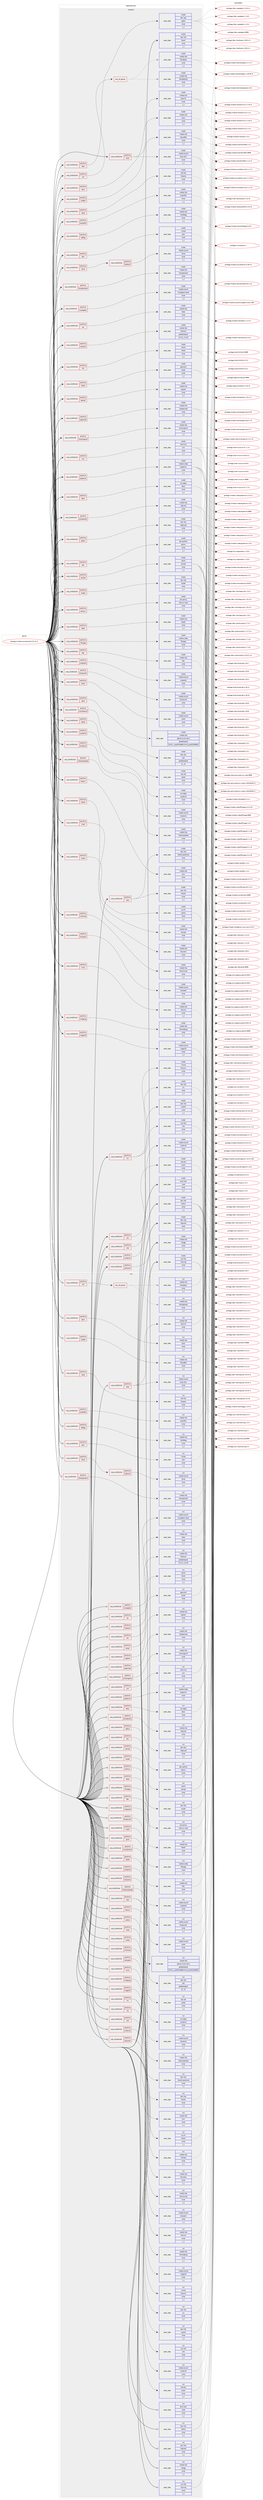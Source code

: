 digraph prolog {

# *************
# Graph options
# *************

newrank=true;
concentrate=true;
compound=true;
graph [rankdir=LR,fontname=Helvetica,fontsize=10,ranksep=1.5];#, ranksep=2.5, nodesep=0.2];
edge  [arrowhead=vee];
node  [fontname=Helvetica,fontsize=10];

# **********
# The ebuild
# **********

subgraph cluster_leftcol {
color=gray;
label=<<i>ebuild</i>>;
id [label="portage://media-sound/mpd-0.23.13-r1", color=red, width=4, href="../media-sound/mpd-0.23.13-r1.svg"];
}

# ****************
# The dependencies
# ****************

subgraph cluster_midcol {
color=gray;
label=<<i>dependencies</i>>;
subgraph cluster_compile {
fillcolor="#eeeeee";
style=filled;
label=<<i>compile</i>>;
subgraph cond80377 {
dependency317368 [label=<<TABLE BORDER="0" CELLBORDER="1" CELLSPACING="0" CELLPADDING="4"><TR><TD ROWSPAN="3" CELLPADDING="10">use_conditional</TD></TR><TR><TD>positive</TD></TR><TR><TD>alsa</TD></TR></TABLE>>, shape=none, color=red];
subgraph pack234540 {
dependency317369 [label=<<TABLE BORDER="0" CELLBORDER="1" CELLSPACING="0" CELLPADDING="4" WIDTH="220"><TR><TD ROWSPAN="6" CELLPADDING="30">pack_dep</TD></TR><TR><TD WIDTH="110">install</TD></TR><TR><TD>media-libs</TD></TR><TR><TD>alsa-lib</TD></TR><TR><TD>none</TD></TR><TR><TD>[,,]</TD></TR></TABLE>>, shape=none, color=blue];
}
dependency317368:e -> dependency317369:w [weight=20,style="dashed",arrowhead="vee"];
subgraph pack234541 {
dependency317370 [label=<<TABLE BORDER="0" CELLBORDER="1" CELLSPACING="0" CELLPADDING="4" WIDTH="220"><TR><TD ROWSPAN="6" CELLPADDING="30">pack_dep</TD></TR><TR><TD WIDTH="110">install</TD></TR><TR><TD>media-sound</TD></TR><TR><TD>alsa-utils</TD></TR><TR><TD>none</TD></TR><TR><TD>[,,]</TD></TR></TABLE>>, shape=none, color=blue];
}
dependency317368:e -> dependency317370:w [weight=20,style="dashed",arrowhead="vee"];
}
id:e -> dependency317368:w [weight=20,style="solid",arrowhead="vee"];
subgraph cond80378 {
dependency317371 [label=<<TABLE BORDER="0" CELLBORDER="1" CELLSPACING="0" CELLPADDING="4"><TR><TD ROWSPAN="3" CELLPADDING="10">use_conditional</TD></TR><TR><TD>positive</TD></TR><TR><TD>ao</TD></TR></TABLE>>, shape=none, color=red];
subgraph pack234542 {
dependency317372 [label=<<TABLE BORDER="0" CELLBORDER="1" CELLSPACING="0" CELLPADDING="4" WIDTH="220"><TR><TD ROWSPAN="6" CELLPADDING="30">pack_dep</TD></TR><TR><TD WIDTH="110">install</TD></TR><TR><TD>media-libs</TD></TR><TR><TD>libao</TD></TR><TR><TD>none</TD></TR><TR><TD>[,,]</TD></TR></TABLE>>, shape=none, color=blue];
}
dependency317371:e -> dependency317372:w [weight=20,style="dashed",arrowhead="vee"];
}
id:e -> dependency317371:w [weight=20,style="solid",arrowhead="vee"];
subgraph cond80379 {
dependency317373 [label=<<TABLE BORDER="0" CELLBORDER="1" CELLSPACING="0" CELLPADDING="4"><TR><TD ROWSPAN="3" CELLPADDING="10">use_conditional</TD></TR><TR><TD>positive</TD></TR><TR><TD>audiofile</TD></TR></TABLE>>, shape=none, color=red];
subgraph pack234543 {
dependency317374 [label=<<TABLE BORDER="0" CELLBORDER="1" CELLSPACING="0" CELLPADDING="4" WIDTH="220"><TR><TD ROWSPAN="6" CELLPADDING="30">pack_dep</TD></TR><TR><TD WIDTH="110">install</TD></TR><TR><TD>media-libs</TD></TR><TR><TD>audiofile</TD></TR><TR><TD>none</TD></TR><TR><TD>[,,]</TD></TR></TABLE>>, shape=none, color=blue];
}
dependency317373:e -> dependency317374:w [weight=20,style="dashed",arrowhead="vee"];
}
id:e -> dependency317373:w [weight=20,style="solid",arrowhead="vee"];
subgraph cond80380 {
dependency317375 [label=<<TABLE BORDER="0" CELLBORDER="1" CELLSPACING="0" CELLPADDING="4"><TR><TD ROWSPAN="3" CELLPADDING="10">use_conditional</TD></TR><TR><TD>positive</TD></TR><TR><TD>bzip2</TD></TR></TABLE>>, shape=none, color=red];
subgraph pack234544 {
dependency317376 [label=<<TABLE BORDER="0" CELLBORDER="1" CELLSPACING="0" CELLPADDING="4" WIDTH="220"><TR><TD ROWSPAN="6" CELLPADDING="30">pack_dep</TD></TR><TR><TD WIDTH="110">install</TD></TR><TR><TD>app-arch</TD></TR><TR><TD>bzip2</TD></TR><TR><TD>none</TD></TR><TR><TD>[,,]</TD></TR></TABLE>>, shape=none, color=blue];
}
dependency317375:e -> dependency317376:w [weight=20,style="dashed",arrowhead="vee"];
}
id:e -> dependency317375:w [weight=20,style="solid",arrowhead="vee"];
subgraph cond80381 {
dependency317377 [label=<<TABLE BORDER="0" CELLBORDER="1" CELLSPACING="0" CELLPADDING="4"><TR><TD ROWSPAN="3" CELLPADDING="10">use_conditional</TD></TR><TR><TD>positive</TD></TR><TR><TD>cdio</TD></TR></TABLE>>, shape=none, color=red];
subgraph pack234545 {
dependency317378 [label=<<TABLE BORDER="0" CELLBORDER="1" CELLSPACING="0" CELLPADDING="4" WIDTH="220"><TR><TD ROWSPAN="6" CELLPADDING="30">pack_dep</TD></TR><TR><TD WIDTH="110">install</TD></TR><TR><TD>dev-libs</TD></TR><TR><TD>libcdio</TD></TR><TR><TD>none</TD></TR><TR><TD>[,,]</TD></TR></TABLE>>, shape=none, color=blue];
}
dependency317377:e -> dependency317378:w [weight=20,style="dashed",arrowhead="vee"];
subgraph pack234546 {
dependency317379 [label=<<TABLE BORDER="0" CELLBORDER="1" CELLSPACING="0" CELLPADDING="4" WIDTH="220"><TR><TD ROWSPAN="6" CELLPADDING="30">pack_dep</TD></TR><TR><TD WIDTH="110">install</TD></TR><TR><TD>dev-libs</TD></TR><TR><TD>libcdio-paranoia</TD></TR><TR><TD>none</TD></TR><TR><TD>[,,]</TD></TR></TABLE>>, shape=none, color=blue];
}
dependency317377:e -> dependency317379:w [weight=20,style="dashed",arrowhead="vee"];
}
id:e -> dependency317377:w [weight=20,style="solid",arrowhead="vee"];
subgraph cond80382 {
dependency317380 [label=<<TABLE BORDER="0" CELLBORDER="1" CELLSPACING="0" CELLPADDING="4"><TR><TD ROWSPAN="3" CELLPADDING="10">use_conditional</TD></TR><TR><TD>positive</TD></TR><TR><TD>chromaprint</TD></TR></TABLE>>, shape=none, color=red];
subgraph pack234547 {
dependency317381 [label=<<TABLE BORDER="0" CELLBORDER="1" CELLSPACING="0" CELLPADDING="4" WIDTH="220"><TR><TD ROWSPAN="6" CELLPADDING="30">pack_dep</TD></TR><TR><TD WIDTH="110">install</TD></TR><TR><TD>media-libs</TD></TR><TR><TD>chromaprint</TD></TR><TR><TD>none</TD></TR><TR><TD>[,,]</TD></TR></TABLE>>, shape=none, color=blue];
}
dependency317380:e -> dependency317381:w [weight=20,style="dashed",arrowhead="vee"];
}
id:e -> dependency317380:w [weight=20,style="solid",arrowhead="vee"];
subgraph cond80383 {
dependency317382 [label=<<TABLE BORDER="0" CELLBORDER="1" CELLSPACING="0" CELLPADDING="4"><TR><TD ROWSPAN="3" CELLPADDING="10">use_conditional</TD></TR><TR><TD>positive</TD></TR><TR><TD>curl</TD></TR></TABLE>>, shape=none, color=red];
subgraph pack234548 {
dependency317383 [label=<<TABLE BORDER="0" CELLBORDER="1" CELLSPACING="0" CELLPADDING="4" WIDTH="220"><TR><TD ROWSPAN="6" CELLPADDING="30">pack_dep</TD></TR><TR><TD WIDTH="110">install</TD></TR><TR><TD>net-misc</TD></TR><TR><TD>curl</TD></TR><TR><TD>none</TD></TR><TR><TD>[,,]</TD></TR></TABLE>>, shape=none, color=blue];
}
dependency317382:e -> dependency317383:w [weight=20,style="dashed",arrowhead="vee"];
}
id:e -> dependency317382:w [weight=20,style="solid",arrowhead="vee"];
subgraph cond80384 {
dependency317384 [label=<<TABLE BORDER="0" CELLBORDER="1" CELLSPACING="0" CELLPADDING="4"><TR><TD ROWSPAN="3" CELLPADDING="10">use_conditional</TD></TR><TR><TD>positive</TD></TR><TR><TD>dbus</TD></TR></TABLE>>, shape=none, color=red];
subgraph pack234549 {
dependency317385 [label=<<TABLE BORDER="0" CELLBORDER="1" CELLSPACING="0" CELLPADDING="4" WIDTH="220"><TR><TD ROWSPAN="6" CELLPADDING="30">pack_dep</TD></TR><TR><TD WIDTH="110">install</TD></TR><TR><TD>sys-apps</TD></TR><TR><TD>dbus</TD></TR><TR><TD>none</TD></TR><TR><TD>[,,]</TD></TR></TABLE>>, shape=none, color=blue];
}
dependency317384:e -> dependency317385:w [weight=20,style="dashed",arrowhead="vee"];
}
id:e -> dependency317384:w [weight=20,style="solid",arrowhead="vee"];
subgraph cond80385 {
dependency317386 [label=<<TABLE BORDER="0" CELLBORDER="1" CELLSPACING="0" CELLPADDING="4"><TR><TD ROWSPAN="3" CELLPADDING="10">use_conditional</TD></TR><TR><TD>positive</TD></TR><TR><TD>doc</TD></TR></TABLE>>, shape=none, color=red];
subgraph pack234550 {
dependency317387 [label=<<TABLE BORDER="0" CELLBORDER="1" CELLSPACING="0" CELLPADDING="4" WIDTH="220"><TR><TD ROWSPAN="6" CELLPADDING="30">pack_dep</TD></TR><TR><TD WIDTH="110">install</TD></TR><TR><TD>dev-python</TD></TR><TR><TD>sphinx</TD></TR><TR><TD>none</TD></TR><TR><TD>[,,]</TD></TR></TABLE>>, shape=none, color=blue];
}
dependency317386:e -> dependency317387:w [weight=20,style="dashed",arrowhead="vee"];
}
id:e -> dependency317386:w [weight=20,style="solid",arrowhead="vee"];
subgraph cond80386 {
dependency317388 [label=<<TABLE BORDER="0" CELLBORDER="1" CELLSPACING="0" CELLPADDING="4"><TR><TD ROWSPAN="3" CELLPADDING="10">use_conditional</TD></TR><TR><TD>positive</TD></TR><TR><TD>expat</TD></TR></TABLE>>, shape=none, color=red];
subgraph pack234551 {
dependency317389 [label=<<TABLE BORDER="0" CELLBORDER="1" CELLSPACING="0" CELLPADDING="4" WIDTH="220"><TR><TD ROWSPAN="6" CELLPADDING="30">pack_dep</TD></TR><TR><TD WIDTH="110">install</TD></TR><TR><TD>dev-libs</TD></TR><TR><TD>expat</TD></TR><TR><TD>none</TD></TR><TR><TD>[,,]</TD></TR></TABLE>>, shape=none, color=blue];
}
dependency317388:e -> dependency317389:w [weight=20,style="dashed",arrowhead="vee"];
}
id:e -> dependency317388:w [weight=20,style="solid",arrowhead="vee"];
subgraph cond80387 {
dependency317390 [label=<<TABLE BORDER="0" CELLBORDER="1" CELLSPACING="0" CELLPADDING="4"><TR><TD ROWSPAN="3" CELLPADDING="10">use_conditional</TD></TR><TR><TD>positive</TD></TR><TR><TD>faad</TD></TR></TABLE>>, shape=none, color=red];
subgraph pack234552 {
dependency317391 [label=<<TABLE BORDER="0" CELLBORDER="1" CELLSPACING="0" CELLPADDING="4" WIDTH="220"><TR><TD ROWSPAN="6" CELLPADDING="30">pack_dep</TD></TR><TR><TD WIDTH="110">install</TD></TR><TR><TD>media-libs</TD></TR><TR><TD>faad2</TD></TR><TR><TD>none</TD></TR><TR><TD>[,,]</TD></TR></TABLE>>, shape=none, color=blue];
}
dependency317390:e -> dependency317391:w [weight=20,style="dashed",arrowhead="vee"];
}
id:e -> dependency317390:w [weight=20,style="solid",arrowhead="vee"];
subgraph cond80388 {
dependency317392 [label=<<TABLE BORDER="0" CELLBORDER="1" CELLSPACING="0" CELLPADDING="4"><TR><TD ROWSPAN="3" CELLPADDING="10">use_conditional</TD></TR><TR><TD>positive</TD></TR><TR><TD>ffmpeg</TD></TR></TABLE>>, shape=none, color=red];
subgraph pack234553 {
dependency317393 [label=<<TABLE BORDER="0" CELLBORDER="1" CELLSPACING="0" CELLPADDING="4" WIDTH="220"><TR><TD ROWSPAN="6" CELLPADDING="30">pack_dep</TD></TR><TR><TD WIDTH="110">install</TD></TR><TR><TD>media-video</TD></TR><TR><TD>ffmpeg</TD></TR><TR><TD>none</TD></TR><TR><TD>[,,]</TD></TR></TABLE>>, shape=none, color=blue];
}
dependency317392:e -> dependency317393:w [weight=20,style="dashed",arrowhead="vee"];
}
id:e -> dependency317392:w [weight=20,style="solid",arrowhead="vee"];
subgraph cond80389 {
dependency317394 [label=<<TABLE BORDER="0" CELLBORDER="1" CELLSPACING="0" CELLPADDING="4"><TR><TD ROWSPAN="3" CELLPADDING="10">use_conditional</TD></TR><TR><TD>positive</TD></TR><TR><TD>flac</TD></TR></TABLE>>, shape=none, color=red];
subgraph pack234554 {
dependency317395 [label=<<TABLE BORDER="0" CELLBORDER="1" CELLSPACING="0" CELLPADDING="4" WIDTH="220"><TR><TD ROWSPAN="6" CELLPADDING="30">pack_dep</TD></TR><TR><TD WIDTH="110">install</TD></TR><TR><TD>media-libs</TD></TR><TR><TD>flac</TD></TR><TR><TD>none</TD></TR><TR><TD>[,,]</TD></TR></TABLE>>, shape=none, color=blue];
}
dependency317394:e -> dependency317395:w [weight=20,style="dashed",arrowhead="vee"];
}
id:e -> dependency317394:w [weight=20,style="solid",arrowhead="vee"];
subgraph cond80390 {
dependency317396 [label=<<TABLE BORDER="0" CELLBORDER="1" CELLSPACING="0" CELLPADDING="4"><TR><TD ROWSPAN="3" CELLPADDING="10">use_conditional</TD></TR><TR><TD>positive</TD></TR><TR><TD>fluidsynth</TD></TR></TABLE>>, shape=none, color=red];
subgraph pack234555 {
dependency317397 [label=<<TABLE BORDER="0" CELLBORDER="1" CELLSPACING="0" CELLPADDING="4" WIDTH="220"><TR><TD ROWSPAN="6" CELLPADDING="30">pack_dep</TD></TR><TR><TD WIDTH="110">install</TD></TR><TR><TD>media-sound</TD></TR><TR><TD>fluidsynth</TD></TR><TR><TD>none</TD></TR><TR><TD>[,,]</TD></TR></TABLE>>, shape=none, color=blue];
}
dependency317396:e -> dependency317397:w [weight=20,style="dashed",arrowhead="vee"];
}
id:e -> dependency317396:w [weight=20,style="solid",arrowhead="vee"];
subgraph cond80391 {
dependency317398 [label=<<TABLE BORDER="0" CELLBORDER="1" CELLSPACING="0" CELLPADDING="4"><TR><TD ROWSPAN="3" CELLPADDING="10">use_conditional</TD></TR><TR><TD>positive</TD></TR><TR><TD>gme</TD></TR></TABLE>>, shape=none, color=red];
subgraph pack234556 {
dependency317399 [label=<<TABLE BORDER="0" CELLBORDER="1" CELLSPACING="0" CELLPADDING="4" WIDTH="220"><TR><TD ROWSPAN="6" CELLPADDING="30">pack_dep</TD></TR><TR><TD WIDTH="110">install</TD></TR><TR><TD>media-libs</TD></TR><TR><TD>game-music-emu</TD></TR><TR><TD>greaterequal</TD></TR><TR><TD>[0.6.0,,_pre20120802,0.6.0_pre20120802]</TD></TR></TABLE>>, shape=none, color=blue];
}
dependency317398:e -> dependency317399:w [weight=20,style="dashed",arrowhead="vee"];
}
id:e -> dependency317398:w [weight=20,style="solid",arrowhead="vee"];
subgraph cond80392 {
dependency317400 [label=<<TABLE BORDER="0" CELLBORDER="1" CELLSPACING="0" CELLPADDING="4"><TR><TD ROWSPAN="3" CELLPADDING="10">use_conditional</TD></TR><TR><TD>positive</TD></TR><TR><TD>icu</TD></TR></TABLE>>, shape=none, color=red];
subgraph pack234557 {
dependency317401 [label=<<TABLE BORDER="0" CELLBORDER="1" CELLSPACING="0" CELLPADDING="4" WIDTH="220"><TR><TD ROWSPAN="6" CELLPADDING="30">pack_dep</TD></TR><TR><TD WIDTH="110">install</TD></TR><TR><TD>dev-libs</TD></TR><TR><TD>icu</TD></TR><TR><TD>none</TD></TR><TR><TD>[,,]</TD></TR></TABLE>>, shape=none, color=blue];
}
dependency317400:e -> dependency317401:w [weight=20,style="dashed",arrowhead="vee"];
subgraph pack234558 {
dependency317402 [label=<<TABLE BORDER="0" CELLBORDER="1" CELLSPACING="0" CELLPADDING="4" WIDTH="220"><TR><TD ROWSPAN="6" CELLPADDING="30">pack_dep</TD></TR><TR><TD WIDTH="110">install</TD></TR><TR><TD>virtual</TD></TR><TR><TD>libiconv</TD></TR><TR><TD>none</TD></TR><TR><TD>[,,]</TD></TR></TABLE>>, shape=none, color=blue];
}
dependency317400:e -> dependency317402:w [weight=20,style="dashed",arrowhead="vee"];
}
id:e -> dependency317400:w [weight=20,style="solid",arrowhead="vee"];
subgraph cond80393 {
dependency317403 [label=<<TABLE BORDER="0" CELLBORDER="1" CELLSPACING="0" CELLPADDING="4"><TR><TD ROWSPAN="3" CELLPADDING="10">use_conditional</TD></TR><TR><TD>positive</TD></TR><TR><TD>id3tag</TD></TR></TABLE>>, shape=none, color=red];
subgraph pack234559 {
dependency317404 [label=<<TABLE BORDER="0" CELLBORDER="1" CELLSPACING="0" CELLPADDING="4" WIDTH="220"><TR><TD ROWSPAN="6" CELLPADDING="30">pack_dep</TD></TR><TR><TD WIDTH="110">install</TD></TR><TR><TD>media-libs</TD></TR><TR><TD>libid3tag</TD></TR><TR><TD>none</TD></TR><TR><TD>[,,]</TD></TR></TABLE>>, shape=none, color=blue];
}
dependency317403:e -> dependency317404:w [weight=20,style="dashed",arrowhead="vee"];
}
id:e -> dependency317403:w [weight=20,style="solid",arrowhead="vee"];
subgraph cond80394 {
dependency317405 [label=<<TABLE BORDER="0" CELLBORDER="1" CELLSPACING="0" CELLPADDING="4"><TR><TD ROWSPAN="3" CELLPADDING="10">use_conditional</TD></TR><TR><TD>positive</TD></TR><TR><TD>jack</TD></TR></TABLE>>, shape=none, color=red];
subgraph pack234560 {
dependency317406 [label=<<TABLE BORDER="0" CELLBORDER="1" CELLSPACING="0" CELLPADDING="4" WIDTH="220"><TR><TD ROWSPAN="6" CELLPADDING="30">pack_dep</TD></TR><TR><TD WIDTH="110">install</TD></TR><TR><TD>virtual</TD></TR><TR><TD>jack</TD></TR><TR><TD>none</TD></TR><TR><TD>[,,]</TD></TR></TABLE>>, shape=none, color=blue];
}
dependency317405:e -> dependency317406:w [weight=20,style="dashed",arrowhead="vee"];
}
id:e -> dependency317405:w [weight=20,style="solid",arrowhead="vee"];
subgraph cond80395 {
dependency317407 [label=<<TABLE BORDER="0" CELLBORDER="1" CELLSPACING="0" CELLPADDING="4"><TR><TD ROWSPAN="3" CELLPADDING="10">use_conditional</TD></TR><TR><TD>positive</TD></TR><TR><TD>lame</TD></TR></TABLE>>, shape=none, color=red];
subgraph cond80396 {
dependency317408 [label=<<TABLE BORDER="0" CELLBORDER="1" CELLSPACING="0" CELLPADDING="4"><TR><TD ROWSPAN="3" CELLPADDING="10">use_conditional</TD></TR><TR><TD>positive</TD></TR><TR><TD>network</TD></TR></TABLE>>, shape=none, color=red];
subgraph pack234561 {
dependency317409 [label=<<TABLE BORDER="0" CELLBORDER="1" CELLSPACING="0" CELLPADDING="4" WIDTH="220"><TR><TD ROWSPAN="6" CELLPADDING="30">pack_dep</TD></TR><TR><TD WIDTH="110">install</TD></TR><TR><TD>media-sound</TD></TR><TR><TD>lame</TD></TR><TR><TD>none</TD></TR><TR><TD>[,,]</TD></TR></TABLE>>, shape=none, color=blue];
}
dependency317408:e -> dependency317409:w [weight=20,style="dashed",arrowhead="vee"];
}
dependency317407:e -> dependency317408:w [weight=20,style="dashed",arrowhead="vee"];
}
id:e -> dependency317407:w [weight=20,style="solid",arrowhead="vee"];
subgraph cond80397 {
dependency317410 [label=<<TABLE BORDER="0" CELLBORDER="1" CELLSPACING="0" CELLPADDING="4"><TR><TD ROWSPAN="3" CELLPADDING="10">use_conditional</TD></TR><TR><TD>positive</TD></TR><TR><TD>libmpdclient</TD></TR></TABLE>>, shape=none, color=red];
subgraph pack234562 {
dependency317411 [label=<<TABLE BORDER="0" CELLBORDER="1" CELLSPACING="0" CELLPADDING="4" WIDTH="220"><TR><TD ROWSPAN="6" CELLPADDING="30">pack_dep</TD></TR><TR><TD WIDTH="110">install</TD></TR><TR><TD>media-libs</TD></TR><TR><TD>libmpdclient</TD></TR><TR><TD>none</TD></TR><TR><TD>[,,]</TD></TR></TABLE>>, shape=none, color=blue];
}
dependency317410:e -> dependency317411:w [weight=20,style="dashed",arrowhead="vee"];
}
id:e -> dependency317410:w [weight=20,style="solid",arrowhead="vee"];
subgraph cond80398 {
dependency317412 [label=<<TABLE BORDER="0" CELLBORDER="1" CELLSPACING="0" CELLPADDING="4"><TR><TD ROWSPAN="3" CELLPADDING="10">use_conditional</TD></TR><TR><TD>positive</TD></TR><TR><TD>libsamplerate</TD></TR></TABLE>>, shape=none, color=red];
subgraph pack234563 {
dependency317413 [label=<<TABLE BORDER="0" CELLBORDER="1" CELLSPACING="0" CELLPADDING="4" WIDTH="220"><TR><TD ROWSPAN="6" CELLPADDING="30">pack_dep</TD></TR><TR><TD WIDTH="110">install</TD></TR><TR><TD>media-libs</TD></TR><TR><TD>libsamplerate</TD></TR><TR><TD>none</TD></TR><TR><TD>[,,]</TD></TR></TABLE>>, shape=none, color=blue];
}
dependency317412:e -> dependency317413:w [weight=20,style="dashed",arrowhead="vee"];
}
id:e -> dependency317412:w [weight=20,style="solid",arrowhead="vee"];
subgraph cond80399 {
dependency317414 [label=<<TABLE BORDER="0" CELLBORDER="1" CELLSPACING="0" CELLPADDING="4"><TR><TD ROWSPAN="3" CELLPADDING="10">use_conditional</TD></TR><TR><TD>positive</TD></TR><TR><TD>libsoxr</TD></TR></TABLE>>, shape=none, color=red];
subgraph pack234564 {
dependency317415 [label=<<TABLE BORDER="0" CELLBORDER="1" CELLSPACING="0" CELLPADDING="4" WIDTH="220"><TR><TD ROWSPAN="6" CELLPADDING="30">pack_dep</TD></TR><TR><TD WIDTH="110">install</TD></TR><TR><TD>media-libs</TD></TR><TR><TD>soxr</TD></TR><TR><TD>none</TD></TR><TR><TD>[,,]</TD></TR></TABLE>>, shape=none, color=blue];
}
dependency317414:e -> dependency317415:w [weight=20,style="dashed",arrowhead="vee"];
}
id:e -> dependency317414:w [weight=20,style="solid",arrowhead="vee"];
subgraph cond80400 {
dependency317416 [label=<<TABLE BORDER="0" CELLBORDER="1" CELLSPACING="0" CELLPADDING="4"><TR><TD ROWSPAN="3" CELLPADDING="10">use_conditional</TD></TR><TR><TD>positive</TD></TR><TR><TD>mad</TD></TR></TABLE>>, shape=none, color=red];
subgraph pack234565 {
dependency317417 [label=<<TABLE BORDER="0" CELLBORDER="1" CELLSPACING="0" CELLPADDING="4" WIDTH="220"><TR><TD ROWSPAN="6" CELLPADDING="30">pack_dep</TD></TR><TR><TD WIDTH="110">install</TD></TR><TR><TD>media-libs</TD></TR><TR><TD>libmad</TD></TR><TR><TD>none</TD></TR><TR><TD>[,,]</TD></TR></TABLE>>, shape=none, color=blue];
}
dependency317416:e -> dependency317417:w [weight=20,style="dashed",arrowhead="vee"];
}
id:e -> dependency317416:w [weight=20,style="solid",arrowhead="vee"];
subgraph cond80401 {
dependency317418 [label=<<TABLE BORDER="0" CELLBORDER="1" CELLSPACING="0" CELLPADDING="4"><TR><TD ROWSPAN="3" CELLPADDING="10">use_conditional</TD></TR><TR><TD>positive</TD></TR><TR><TD>mikmod</TD></TR></TABLE>>, shape=none, color=red];
subgraph pack234566 {
dependency317419 [label=<<TABLE BORDER="0" CELLBORDER="1" CELLSPACING="0" CELLPADDING="4" WIDTH="220"><TR><TD ROWSPAN="6" CELLPADDING="30">pack_dep</TD></TR><TR><TD WIDTH="110">install</TD></TR><TR><TD>media-libs</TD></TR><TR><TD>libmikmod</TD></TR><TR><TD>none</TD></TR><TR><TD>[,,]</TD></TR></TABLE>>, shape=none, color=blue];
}
dependency317418:e -> dependency317419:w [weight=20,style="dashed",arrowhead="vee"];
}
id:e -> dependency317418:w [weight=20,style="solid",arrowhead="vee"];
subgraph cond80402 {
dependency317420 [label=<<TABLE BORDER="0" CELLBORDER="1" CELLSPACING="0" CELLPADDING="4"><TR><TD ROWSPAN="3" CELLPADDING="10">use_conditional</TD></TR><TR><TD>positive</TD></TR><TR><TD>mms</TD></TR></TABLE>>, shape=none, color=red];
subgraph pack234567 {
dependency317421 [label=<<TABLE BORDER="0" CELLBORDER="1" CELLSPACING="0" CELLPADDING="4" WIDTH="220"><TR><TD ROWSPAN="6" CELLPADDING="30">pack_dep</TD></TR><TR><TD WIDTH="110">install</TD></TR><TR><TD>media-libs</TD></TR><TR><TD>libmms</TD></TR><TR><TD>none</TD></TR><TR><TD>[,,]</TD></TR></TABLE>>, shape=none, color=blue];
}
dependency317420:e -> dependency317421:w [weight=20,style="dashed",arrowhead="vee"];
}
id:e -> dependency317420:w [weight=20,style="solid",arrowhead="vee"];
subgraph cond80403 {
dependency317422 [label=<<TABLE BORDER="0" CELLBORDER="1" CELLSPACING="0" CELLPADDING="4"><TR><TD ROWSPAN="3" CELLPADDING="10">use_conditional</TD></TR><TR><TD>positive</TD></TR><TR><TD>modplug</TD></TR></TABLE>>, shape=none, color=red];
subgraph pack234568 {
dependency317423 [label=<<TABLE BORDER="0" CELLBORDER="1" CELLSPACING="0" CELLPADDING="4" WIDTH="220"><TR><TD ROWSPAN="6" CELLPADDING="30">pack_dep</TD></TR><TR><TD WIDTH="110">install</TD></TR><TR><TD>media-libs</TD></TR><TR><TD>libmodplug</TD></TR><TR><TD>none</TD></TR><TR><TD>[,,]</TD></TR></TABLE>>, shape=none, color=blue];
}
dependency317422:e -> dependency317423:w [weight=20,style="dashed",arrowhead="vee"];
}
id:e -> dependency317422:w [weight=20,style="solid",arrowhead="vee"];
subgraph cond80404 {
dependency317424 [label=<<TABLE BORDER="0" CELLBORDER="1" CELLSPACING="0" CELLPADDING="4"><TR><TD ROWSPAN="3" CELLPADDING="10">use_conditional</TD></TR><TR><TD>positive</TD></TR><TR><TD>mpg123</TD></TR></TABLE>>, shape=none, color=red];
subgraph pack234569 {
dependency317425 [label=<<TABLE BORDER="0" CELLBORDER="1" CELLSPACING="0" CELLPADDING="4" WIDTH="220"><TR><TD ROWSPAN="6" CELLPADDING="30">pack_dep</TD></TR><TR><TD WIDTH="110">install</TD></TR><TR><TD>media-sound</TD></TR><TR><TD>mpg123</TD></TR><TR><TD>none</TD></TR><TR><TD>[,,]</TD></TR></TABLE>>, shape=none, color=blue];
}
dependency317424:e -> dependency317425:w [weight=20,style="dashed",arrowhead="vee"];
}
id:e -> dependency317424:w [weight=20,style="solid",arrowhead="vee"];
subgraph cond80405 {
dependency317426 [label=<<TABLE BORDER="0" CELLBORDER="1" CELLSPACING="0" CELLPADDING="4"><TR><TD ROWSPAN="3" CELLPADDING="10">use_conditional</TD></TR><TR><TD>positive</TD></TR><TR><TD>musepack</TD></TR></TABLE>>, shape=none, color=red];
subgraph pack234570 {
dependency317427 [label=<<TABLE BORDER="0" CELLBORDER="1" CELLSPACING="0" CELLPADDING="4" WIDTH="220"><TR><TD ROWSPAN="6" CELLPADDING="30">pack_dep</TD></TR><TR><TD WIDTH="110">install</TD></TR><TR><TD>media-sound</TD></TR><TR><TD>musepack-tools</TD></TR><TR><TD>none</TD></TR><TR><TD>[,,]</TD></TR></TABLE>>, shape=none, color=blue];
}
dependency317426:e -> dependency317427:w [weight=20,style="dashed",arrowhead="vee"];
}
id:e -> dependency317426:w [weight=20,style="solid",arrowhead="vee"];
subgraph cond80406 {
dependency317428 [label=<<TABLE BORDER="0" CELLBORDER="1" CELLSPACING="0" CELLPADDING="4"><TR><TD ROWSPAN="3" CELLPADDING="10">use_conditional</TD></TR><TR><TD>positive</TD></TR><TR><TD>network</TD></TR></TABLE>>, shape=none, color=red];
subgraph pack234571 {
dependency317429 [label=<<TABLE BORDER="0" CELLBORDER="1" CELLSPACING="0" CELLPADDING="4" WIDTH="220"><TR><TD ROWSPAN="6" CELLPADDING="30">pack_dep</TD></TR><TR><TD WIDTH="110">install</TD></TR><TR><TD>media-libs</TD></TR><TR><TD>libshout</TD></TR><TR><TD>greaterequal</TD></TR><TR><TD>[2.4.0,,,2.4.0]</TD></TR></TABLE>>, shape=none, color=blue];
}
dependency317428:e -> dependency317429:w [weight=20,style="dashed",arrowhead="vee"];
}
id:e -> dependency317428:w [weight=20,style="solid",arrowhead="vee"];
subgraph cond80407 {
dependency317430 [label=<<TABLE BORDER="0" CELLBORDER="1" CELLSPACING="0" CELLPADDING="4"><TR><TD ROWSPAN="3" CELLPADDING="10">use_conditional</TD></TR><TR><TD>positive</TD></TR><TR><TD>nfs</TD></TR></TABLE>>, shape=none, color=red];
subgraph pack234572 {
dependency317431 [label=<<TABLE BORDER="0" CELLBORDER="1" CELLSPACING="0" CELLPADDING="4" WIDTH="220"><TR><TD ROWSPAN="6" CELLPADDING="30">pack_dep</TD></TR><TR><TD WIDTH="110">install</TD></TR><TR><TD>net-fs</TD></TR><TR><TD>libnfs</TD></TR><TR><TD>none</TD></TR><TR><TD>[,,]</TD></TR></TABLE>>, shape=none, color=blue];
}
dependency317430:e -> dependency317431:w [weight=20,style="dashed",arrowhead="vee"];
}
id:e -> dependency317430:w [weight=20,style="solid",arrowhead="vee"];
subgraph cond80408 {
dependency317432 [label=<<TABLE BORDER="0" CELLBORDER="1" CELLSPACING="0" CELLPADDING="4"><TR><TD ROWSPAN="3" CELLPADDING="10">use_conditional</TD></TR><TR><TD>positive</TD></TR><TR><TD>openal</TD></TR></TABLE>>, shape=none, color=red];
subgraph pack234573 {
dependency317433 [label=<<TABLE BORDER="0" CELLBORDER="1" CELLSPACING="0" CELLPADDING="4" WIDTH="220"><TR><TD ROWSPAN="6" CELLPADDING="30">pack_dep</TD></TR><TR><TD WIDTH="110">install</TD></TR><TR><TD>media-libs</TD></TR><TR><TD>openal</TD></TR><TR><TD>none</TD></TR><TR><TD>[,,]</TD></TR></TABLE>>, shape=none, color=blue];
}
dependency317432:e -> dependency317433:w [weight=20,style="dashed",arrowhead="vee"];
}
id:e -> dependency317432:w [weight=20,style="solid",arrowhead="vee"];
subgraph cond80409 {
dependency317434 [label=<<TABLE BORDER="0" CELLBORDER="1" CELLSPACING="0" CELLPADDING="4"><TR><TD ROWSPAN="3" CELLPADDING="10">use_conditional</TD></TR><TR><TD>positive</TD></TR><TR><TD>openmpt</TD></TR></TABLE>>, shape=none, color=red];
subgraph pack234574 {
dependency317435 [label=<<TABLE BORDER="0" CELLBORDER="1" CELLSPACING="0" CELLPADDING="4" WIDTH="220"><TR><TD ROWSPAN="6" CELLPADDING="30">pack_dep</TD></TR><TR><TD WIDTH="110">install</TD></TR><TR><TD>media-libs</TD></TR><TR><TD>libopenmpt</TD></TR><TR><TD>none</TD></TR><TR><TD>[,,]</TD></TR></TABLE>>, shape=none, color=blue];
}
dependency317434:e -> dependency317435:w [weight=20,style="dashed",arrowhead="vee"];
}
id:e -> dependency317434:w [weight=20,style="solid",arrowhead="vee"];
subgraph cond80410 {
dependency317436 [label=<<TABLE BORDER="0" CELLBORDER="1" CELLSPACING="0" CELLPADDING="4"><TR><TD ROWSPAN="3" CELLPADDING="10">use_conditional</TD></TR><TR><TD>positive</TD></TR><TR><TD>opus</TD></TR></TABLE>>, shape=none, color=red];
subgraph pack234575 {
dependency317437 [label=<<TABLE BORDER="0" CELLBORDER="1" CELLSPACING="0" CELLPADDING="4" WIDTH="220"><TR><TD ROWSPAN="6" CELLPADDING="30">pack_dep</TD></TR><TR><TD WIDTH="110">install</TD></TR><TR><TD>media-libs</TD></TR><TR><TD>opus</TD></TR><TR><TD>none</TD></TR><TR><TD>[,,]</TD></TR></TABLE>>, shape=none, color=blue];
}
dependency317436:e -> dependency317437:w [weight=20,style="dashed",arrowhead="vee"];
}
id:e -> dependency317436:w [weight=20,style="solid",arrowhead="vee"];
subgraph cond80411 {
dependency317438 [label=<<TABLE BORDER="0" CELLBORDER="1" CELLSPACING="0" CELLPADDING="4"><TR><TD ROWSPAN="3" CELLPADDING="10">use_conditional</TD></TR><TR><TD>positive</TD></TR><TR><TD>pipewire</TD></TR></TABLE>>, shape=none, color=red];
subgraph pack234576 {
dependency317439 [label=<<TABLE BORDER="0" CELLBORDER="1" CELLSPACING="0" CELLPADDING="4" WIDTH="220"><TR><TD ROWSPAN="6" CELLPADDING="30">pack_dep</TD></TR><TR><TD WIDTH="110">install</TD></TR><TR><TD>media-video</TD></TR><TR><TD>pipewire</TD></TR><TR><TD>none</TD></TR><TR><TD>[,,]</TD></TR></TABLE>>, shape=none, color=blue];
}
dependency317438:e -> dependency317439:w [weight=20,style="dashed",arrowhead="vee"];
}
id:e -> dependency317438:w [weight=20,style="solid",arrowhead="vee"];
subgraph cond80412 {
dependency317440 [label=<<TABLE BORDER="0" CELLBORDER="1" CELLSPACING="0" CELLPADDING="4"><TR><TD ROWSPAN="3" CELLPADDING="10">use_conditional</TD></TR><TR><TD>positive</TD></TR><TR><TD>pulseaudio</TD></TR></TABLE>>, shape=none, color=red];
subgraph pack234577 {
dependency317441 [label=<<TABLE BORDER="0" CELLBORDER="1" CELLSPACING="0" CELLPADDING="4" WIDTH="220"><TR><TD ROWSPAN="6" CELLPADDING="30">pack_dep</TD></TR><TR><TD WIDTH="110">install</TD></TR><TR><TD>media-libs</TD></TR><TR><TD>libpulse</TD></TR><TR><TD>none</TD></TR><TR><TD>[,,]</TD></TR></TABLE>>, shape=none, color=blue];
}
dependency317440:e -> dependency317441:w [weight=20,style="dashed",arrowhead="vee"];
}
id:e -> dependency317440:w [weight=20,style="solid",arrowhead="vee"];
subgraph cond80413 {
dependency317442 [label=<<TABLE BORDER="0" CELLBORDER="1" CELLSPACING="0" CELLPADDING="4"><TR><TD ROWSPAN="3" CELLPADDING="10">use_conditional</TD></TR><TR><TD>positive</TD></TR><TR><TD>qobuz</TD></TR></TABLE>>, shape=none, color=red];
subgraph pack234578 {
dependency317443 [label=<<TABLE BORDER="0" CELLBORDER="1" CELLSPACING="0" CELLPADDING="4" WIDTH="220"><TR><TD ROWSPAN="6" CELLPADDING="30">pack_dep</TD></TR><TR><TD WIDTH="110">install</TD></TR><TR><TD>dev-libs</TD></TR><TR><TD>libgcrypt</TD></TR><TR><TD>none</TD></TR><TR><TD>[,,]</TD></TR></TABLE>>, shape=none, color=blue];
}
dependency317442:e -> dependency317443:w [weight=20,style="dashed",arrowhead="vee"];
}
id:e -> dependency317442:w [weight=20,style="solid",arrowhead="vee"];
subgraph cond80414 {
dependency317444 [label=<<TABLE BORDER="0" CELLBORDER="1" CELLSPACING="0" CELLPADDING="4"><TR><TD ROWSPAN="3" CELLPADDING="10">use_conditional</TD></TR><TR><TD>positive</TD></TR><TR><TD>samba</TD></TR></TABLE>>, shape=none, color=red];
subgraph pack234579 {
dependency317445 [label=<<TABLE BORDER="0" CELLBORDER="1" CELLSPACING="0" CELLPADDING="4" WIDTH="220"><TR><TD ROWSPAN="6" CELLPADDING="30">pack_dep</TD></TR><TR><TD WIDTH="110">install</TD></TR><TR><TD>net-fs</TD></TR><TR><TD>samba</TD></TR><TR><TD>none</TD></TR><TR><TD>[,,]</TD></TR></TABLE>>, shape=none, color=blue];
}
dependency317444:e -> dependency317445:w [weight=20,style="dashed",arrowhead="vee"];
}
id:e -> dependency317444:w [weight=20,style="solid",arrowhead="vee"];
subgraph cond80415 {
dependency317446 [label=<<TABLE BORDER="0" CELLBORDER="1" CELLSPACING="0" CELLPADDING="4"><TR><TD ROWSPAN="3" CELLPADDING="10">use_conditional</TD></TR><TR><TD>positive</TD></TR><TR><TD>selinux</TD></TR></TABLE>>, shape=none, color=red];
subgraph pack234580 {
dependency317447 [label=<<TABLE BORDER="0" CELLBORDER="1" CELLSPACING="0" CELLPADDING="4" WIDTH="220"><TR><TD ROWSPAN="6" CELLPADDING="30">pack_dep</TD></TR><TR><TD WIDTH="110">install</TD></TR><TR><TD>sec-policy</TD></TR><TR><TD>selinux-mpd</TD></TR><TR><TD>none</TD></TR><TR><TD>[,,]</TD></TR></TABLE>>, shape=none, color=blue];
}
dependency317446:e -> dependency317447:w [weight=20,style="dashed",arrowhead="vee"];
}
id:e -> dependency317446:w [weight=20,style="solid",arrowhead="vee"];
subgraph cond80416 {
dependency317448 [label=<<TABLE BORDER="0" CELLBORDER="1" CELLSPACING="0" CELLPADDING="4"><TR><TD ROWSPAN="3" CELLPADDING="10">use_conditional</TD></TR><TR><TD>positive</TD></TR><TR><TD>sid</TD></TR></TABLE>>, shape=none, color=red];
subgraph any2279 {
dependency317449 [label=<<TABLE BORDER="0" CELLBORDER="1" CELLSPACING="0" CELLPADDING="4"><TR><TD CELLPADDING="10">any_of_group</TD></TR></TABLE>>, shape=none, color=red];subgraph pack234581 {
dependency317450 [label=<<TABLE BORDER="0" CELLBORDER="1" CELLSPACING="0" CELLPADDING="4" WIDTH="220"><TR><TD ROWSPAN="6" CELLPADDING="30">pack_dep</TD></TR><TR><TD WIDTH="110">install</TD></TR><TR><TD>media-libs</TD></TR><TR><TD>libsidplay</TD></TR><TR><TD>none</TD></TR><TR><TD>[,,]</TD></TR></TABLE>>, shape=none, color=blue];
}
dependency317449:e -> dependency317450:w [weight=20,style="dotted",arrowhead="oinv"];
subgraph pack234582 {
dependency317451 [label=<<TABLE BORDER="0" CELLBORDER="1" CELLSPACING="0" CELLPADDING="4" WIDTH="220"><TR><TD ROWSPAN="6" CELLPADDING="30">pack_dep</TD></TR><TR><TD WIDTH="110">install</TD></TR><TR><TD>media-libs</TD></TR><TR><TD>libsidplayfp</TD></TR><TR><TD>none</TD></TR><TR><TD>[,,]</TD></TR></TABLE>>, shape=none, color=blue];
}
dependency317449:e -> dependency317451:w [weight=20,style="dotted",arrowhead="oinv"];
}
dependency317448:e -> dependency317449:w [weight=20,style="dashed",arrowhead="vee"];
}
id:e -> dependency317448:w [weight=20,style="solid",arrowhead="vee"];
subgraph cond80417 {
dependency317452 [label=<<TABLE BORDER="0" CELLBORDER="1" CELLSPACING="0" CELLPADDING="4"><TR><TD ROWSPAN="3" CELLPADDING="10">use_conditional</TD></TR><TR><TD>positive</TD></TR><TR><TD>snapcast</TD></TR></TABLE>>, shape=none, color=red];
subgraph pack234583 {
dependency317453 [label=<<TABLE BORDER="0" CELLBORDER="1" CELLSPACING="0" CELLPADDING="4" WIDTH="220"><TR><TD ROWSPAN="6" CELLPADDING="30">pack_dep</TD></TR><TR><TD WIDTH="110">install</TD></TR><TR><TD>media-sound</TD></TR><TR><TD>snapcast</TD></TR><TR><TD>none</TD></TR><TR><TD>[,,]</TD></TR></TABLE>>, shape=none, color=blue];
}
dependency317452:e -> dependency317453:w [weight=20,style="dashed",arrowhead="vee"];
}
id:e -> dependency317452:w [weight=20,style="solid",arrowhead="vee"];
subgraph cond80418 {
dependency317454 [label=<<TABLE BORDER="0" CELLBORDER="1" CELLSPACING="0" CELLPADDING="4"><TR><TD ROWSPAN="3" CELLPADDING="10">use_conditional</TD></TR><TR><TD>positive</TD></TR><TR><TD>sndfile</TD></TR></TABLE>>, shape=none, color=red];
subgraph pack234584 {
dependency317455 [label=<<TABLE BORDER="0" CELLBORDER="1" CELLSPACING="0" CELLPADDING="4" WIDTH="220"><TR><TD ROWSPAN="6" CELLPADDING="30">pack_dep</TD></TR><TR><TD WIDTH="110">install</TD></TR><TR><TD>media-libs</TD></TR><TR><TD>libsndfile</TD></TR><TR><TD>none</TD></TR><TR><TD>[,,]</TD></TR></TABLE>>, shape=none, color=blue];
}
dependency317454:e -> dependency317455:w [weight=20,style="dashed",arrowhead="vee"];
}
id:e -> dependency317454:w [weight=20,style="solid",arrowhead="vee"];
subgraph cond80419 {
dependency317456 [label=<<TABLE BORDER="0" CELLBORDER="1" CELLSPACING="0" CELLPADDING="4"><TR><TD ROWSPAN="3" CELLPADDING="10">use_conditional</TD></TR><TR><TD>positive</TD></TR><TR><TD>sndio</TD></TR></TABLE>>, shape=none, color=red];
subgraph pack234585 {
dependency317457 [label=<<TABLE BORDER="0" CELLBORDER="1" CELLSPACING="0" CELLPADDING="4" WIDTH="220"><TR><TD ROWSPAN="6" CELLPADDING="30">pack_dep</TD></TR><TR><TD WIDTH="110">install</TD></TR><TR><TD>media-sound</TD></TR><TR><TD>sndio</TD></TR><TR><TD>none</TD></TR><TR><TD>[,,]</TD></TR></TABLE>>, shape=none, color=blue];
}
dependency317456:e -> dependency317457:w [weight=20,style="dashed",arrowhead="vee"];
}
id:e -> dependency317456:w [weight=20,style="solid",arrowhead="vee"];
subgraph cond80420 {
dependency317458 [label=<<TABLE BORDER="0" CELLBORDER="1" CELLSPACING="0" CELLPADDING="4"><TR><TD ROWSPAN="3" CELLPADDING="10">use_conditional</TD></TR><TR><TD>positive</TD></TR><TR><TD>soundcloud</TD></TR></TABLE>>, shape=none, color=red];
subgraph pack234586 {
dependency317459 [label=<<TABLE BORDER="0" CELLBORDER="1" CELLSPACING="0" CELLPADDING="4" WIDTH="220"><TR><TD ROWSPAN="6" CELLPADDING="30">pack_dep</TD></TR><TR><TD WIDTH="110">install</TD></TR><TR><TD>dev-libs</TD></TR><TR><TD>yajl</TD></TR><TR><TD>greaterequal</TD></TR><TR><TD>[2,,,2]</TD></TR></TABLE>>, shape=none, color=blue];
}
dependency317458:e -> dependency317459:w [weight=20,style="dashed",arrowhead="vee"];
}
id:e -> dependency317458:w [weight=20,style="solid",arrowhead="vee"];
subgraph cond80421 {
dependency317460 [label=<<TABLE BORDER="0" CELLBORDER="1" CELLSPACING="0" CELLPADDING="4"><TR><TD ROWSPAN="3" CELLPADDING="10">use_conditional</TD></TR><TR><TD>positive</TD></TR><TR><TD>sqlite</TD></TR></TABLE>>, shape=none, color=red];
subgraph pack234587 {
dependency317461 [label=<<TABLE BORDER="0" CELLBORDER="1" CELLSPACING="0" CELLPADDING="4" WIDTH="220"><TR><TD ROWSPAN="6" CELLPADDING="30">pack_dep</TD></TR><TR><TD WIDTH="110">install</TD></TR><TR><TD>dev-db</TD></TR><TR><TD>sqlite</TD></TR><TR><TD>none</TD></TR><TR><TD>[,,]</TD></TR></TABLE>>, shape=none, color=blue];
}
dependency317460:e -> dependency317461:w [weight=20,style="dashed",arrowhead="vee"];
}
id:e -> dependency317460:w [weight=20,style="solid",arrowhead="vee"];
subgraph cond80422 {
dependency317462 [label=<<TABLE BORDER="0" CELLBORDER="1" CELLSPACING="0" CELLPADDING="4"><TR><TD ROWSPAN="3" CELLPADDING="10">use_conditional</TD></TR><TR><TD>positive</TD></TR><TR><TD>systemd</TD></TR></TABLE>>, shape=none, color=red];
subgraph pack234588 {
dependency317463 [label=<<TABLE BORDER="0" CELLBORDER="1" CELLSPACING="0" CELLPADDING="4" WIDTH="220"><TR><TD ROWSPAN="6" CELLPADDING="30">pack_dep</TD></TR><TR><TD WIDTH="110">install</TD></TR><TR><TD>sys-apps</TD></TR><TR><TD>systemd</TD></TR><TR><TD>none</TD></TR><TR><TD>[,,]</TD></TR></TABLE>>, shape=none, color=blue];
}
dependency317462:e -> dependency317463:w [weight=20,style="dashed",arrowhead="vee"];
}
id:e -> dependency317462:w [weight=20,style="solid",arrowhead="vee"];
subgraph cond80423 {
dependency317464 [label=<<TABLE BORDER="0" CELLBORDER="1" CELLSPACING="0" CELLPADDING="4"><TR><TD ROWSPAN="3" CELLPADDING="10">use_conditional</TD></TR><TR><TD>positive</TD></TR><TR><TD>test</TD></TR></TABLE>>, shape=none, color=red];
subgraph pack234589 {
dependency317465 [label=<<TABLE BORDER="0" CELLBORDER="1" CELLSPACING="0" CELLPADDING="4" WIDTH="220"><TR><TD ROWSPAN="6" CELLPADDING="30">pack_dep</TD></TR><TR><TD WIDTH="110">install</TD></TR><TR><TD>dev-cpp</TD></TR><TR><TD>gtest</TD></TR><TR><TD>none</TD></TR><TR><TD>[,,]</TD></TR></TABLE>>, shape=none, color=blue];
}
dependency317464:e -> dependency317465:w [weight=20,style="dashed",arrowhead="vee"];
}
id:e -> dependency317464:w [weight=20,style="solid",arrowhead="vee"];
subgraph cond80424 {
dependency317466 [label=<<TABLE BORDER="0" CELLBORDER="1" CELLSPACING="0" CELLPADDING="4"><TR><TD ROWSPAN="3" CELLPADDING="10">use_conditional</TD></TR><TR><TD>positive</TD></TR><TR><TD>twolame</TD></TR></TABLE>>, shape=none, color=red];
subgraph pack234590 {
dependency317467 [label=<<TABLE BORDER="0" CELLBORDER="1" CELLSPACING="0" CELLPADDING="4" WIDTH="220"><TR><TD ROWSPAN="6" CELLPADDING="30">pack_dep</TD></TR><TR><TD WIDTH="110">install</TD></TR><TR><TD>media-sound</TD></TR><TR><TD>twolame</TD></TR><TR><TD>none</TD></TR><TR><TD>[,,]</TD></TR></TABLE>>, shape=none, color=blue];
}
dependency317466:e -> dependency317467:w [weight=20,style="dashed",arrowhead="vee"];
}
id:e -> dependency317466:w [weight=20,style="solid",arrowhead="vee"];
subgraph cond80425 {
dependency317468 [label=<<TABLE BORDER="0" CELLBORDER="1" CELLSPACING="0" CELLPADDING="4"><TR><TD ROWSPAN="3" CELLPADDING="10">use_conditional</TD></TR><TR><TD>positive</TD></TR><TR><TD>udisks</TD></TR></TABLE>>, shape=none, color=red];
subgraph pack234591 {
dependency317469 [label=<<TABLE BORDER="0" CELLBORDER="1" CELLSPACING="0" CELLPADDING="4" WIDTH="220"><TR><TD ROWSPAN="6" CELLPADDING="30">pack_dep</TD></TR><TR><TD WIDTH="110">install</TD></TR><TR><TD>sys-fs</TD></TR><TR><TD>udisks</TD></TR><TR><TD>none</TD></TR><TR><TD>[,,]</TD></TR></TABLE>>, shape=none, color=blue];
}
dependency317468:e -> dependency317469:w [weight=20,style="dashed",arrowhead="vee"];
}
id:e -> dependency317468:w [weight=20,style="solid",arrowhead="vee"];
subgraph cond80426 {
dependency317470 [label=<<TABLE BORDER="0" CELLBORDER="1" CELLSPACING="0" CELLPADDING="4"><TR><TD ROWSPAN="3" CELLPADDING="10">use_conditional</TD></TR><TR><TD>positive</TD></TR><TR><TD>upnp</TD></TR></TABLE>>, shape=none, color=red];
subgraph pack234592 {
dependency317471 [label=<<TABLE BORDER="0" CELLBORDER="1" CELLSPACING="0" CELLPADDING="4" WIDTH="220"><TR><TD ROWSPAN="6" CELLPADDING="30">pack_dep</TD></TR><TR><TD WIDTH="110">install</TD></TR><TR><TD>net-libs</TD></TR><TR><TD>libupnp</TD></TR><TR><TD>none</TD></TR><TR><TD>[,,]</TD></TR></TABLE>>, shape=none, color=blue];
}
dependency317470:e -> dependency317471:w [weight=20,style="dashed",arrowhead="vee"];
}
id:e -> dependency317470:w [weight=20,style="solid",arrowhead="vee"];
subgraph cond80427 {
dependency317472 [label=<<TABLE BORDER="0" CELLBORDER="1" CELLSPACING="0" CELLPADDING="4"><TR><TD ROWSPAN="3" CELLPADDING="10">use_conditional</TD></TR><TR><TD>positive</TD></TR><TR><TD>vorbis</TD></TR></TABLE>>, shape=none, color=red];
subgraph pack234593 {
dependency317473 [label=<<TABLE BORDER="0" CELLBORDER="1" CELLSPACING="0" CELLPADDING="4" WIDTH="220"><TR><TD ROWSPAN="6" CELLPADDING="30">pack_dep</TD></TR><TR><TD WIDTH="110">install</TD></TR><TR><TD>media-libs</TD></TR><TR><TD>libvorbis</TD></TR><TR><TD>none</TD></TR><TR><TD>[,,]</TD></TR></TABLE>>, shape=none, color=blue];
}
dependency317472:e -> dependency317473:w [weight=20,style="dashed",arrowhead="vee"];
}
id:e -> dependency317472:w [weight=20,style="solid",arrowhead="vee"];
subgraph cond80428 {
dependency317474 [label=<<TABLE BORDER="0" CELLBORDER="1" CELLSPACING="0" CELLPADDING="4"><TR><TD ROWSPAN="3" CELLPADDING="10">use_conditional</TD></TR><TR><TD>positive</TD></TR><TR><TD>wavpack</TD></TR></TABLE>>, shape=none, color=red];
subgraph pack234594 {
dependency317475 [label=<<TABLE BORDER="0" CELLBORDER="1" CELLSPACING="0" CELLPADDING="4" WIDTH="220"><TR><TD ROWSPAN="6" CELLPADDING="30">pack_dep</TD></TR><TR><TD WIDTH="110">install</TD></TR><TR><TD>media-sound</TD></TR><TR><TD>wavpack</TD></TR><TR><TD>none</TD></TR><TR><TD>[,,]</TD></TR></TABLE>>, shape=none, color=blue];
}
dependency317474:e -> dependency317475:w [weight=20,style="dashed",arrowhead="vee"];
}
id:e -> dependency317474:w [weight=20,style="solid",arrowhead="vee"];
subgraph cond80429 {
dependency317476 [label=<<TABLE BORDER="0" CELLBORDER="1" CELLSPACING="0" CELLPADDING="4"><TR><TD ROWSPAN="3" CELLPADDING="10">use_conditional</TD></TR><TR><TD>positive</TD></TR><TR><TD>wildmidi</TD></TR></TABLE>>, shape=none, color=red];
subgraph pack234595 {
dependency317477 [label=<<TABLE BORDER="0" CELLBORDER="1" CELLSPACING="0" CELLPADDING="4" WIDTH="220"><TR><TD ROWSPAN="6" CELLPADDING="30">pack_dep</TD></TR><TR><TD WIDTH="110">install</TD></TR><TR><TD>media-sound</TD></TR><TR><TD>wildmidi</TD></TR><TR><TD>none</TD></TR><TR><TD>[,,]</TD></TR></TABLE>>, shape=none, color=blue];
}
dependency317476:e -> dependency317477:w [weight=20,style="dashed",arrowhead="vee"];
}
id:e -> dependency317476:w [weight=20,style="solid",arrowhead="vee"];
subgraph cond80430 {
dependency317478 [label=<<TABLE BORDER="0" CELLBORDER="1" CELLSPACING="0" CELLPADDING="4"><TR><TD ROWSPAN="3" CELLPADDING="10">use_conditional</TD></TR><TR><TD>positive</TD></TR><TR><TD>zeroconf</TD></TR></TABLE>>, shape=none, color=red];
subgraph pack234596 {
dependency317479 [label=<<TABLE BORDER="0" CELLBORDER="1" CELLSPACING="0" CELLPADDING="4" WIDTH="220"><TR><TD ROWSPAN="6" CELLPADDING="30">pack_dep</TD></TR><TR><TD WIDTH="110">install</TD></TR><TR><TD>net-dns</TD></TR><TR><TD>avahi</TD></TR><TR><TD>none</TD></TR><TR><TD>[,,]</TD></TR></TABLE>>, shape=none, color=blue];
}
dependency317478:e -> dependency317479:w [weight=20,style="dashed",arrowhead="vee"];
}
id:e -> dependency317478:w [weight=20,style="solid",arrowhead="vee"];
subgraph cond80431 {
dependency317480 [label=<<TABLE BORDER="0" CELLBORDER="1" CELLSPACING="0" CELLPADDING="4"><TR><TD ROWSPAN="3" CELLPADDING="10">use_conditional</TD></TR><TR><TD>positive</TD></TR><TR><TD>zip</TD></TR></TABLE>>, shape=none, color=red];
subgraph pack234597 {
dependency317481 [label=<<TABLE BORDER="0" CELLBORDER="1" CELLSPACING="0" CELLPADDING="4" WIDTH="220"><TR><TD ROWSPAN="6" CELLPADDING="30">pack_dep</TD></TR><TR><TD WIDTH="110">install</TD></TR><TR><TD>dev-libs</TD></TR><TR><TD>zziplib</TD></TR><TR><TD>none</TD></TR><TR><TD>[,,]</TD></TR></TABLE>>, shape=none, color=blue];
}
dependency317480:e -> dependency317481:w [weight=20,style="dashed",arrowhead="vee"];
}
id:e -> dependency317480:w [weight=20,style="solid",arrowhead="vee"];
subgraph cond80432 {
dependency317482 [label=<<TABLE BORDER="0" CELLBORDER="1" CELLSPACING="0" CELLPADDING="4"><TR><TD ROWSPAN="3" CELLPADDING="10">use_conditional</TD></TR><TR><TD>positive</TD></TR><TR><TD>zlib</TD></TR></TABLE>>, shape=none, color=red];
subgraph pack234598 {
dependency317483 [label=<<TABLE BORDER="0" CELLBORDER="1" CELLSPACING="0" CELLPADDING="4" WIDTH="220"><TR><TD ROWSPAN="6" CELLPADDING="30">pack_dep</TD></TR><TR><TD WIDTH="110">install</TD></TR><TR><TD>sys-libs</TD></TR><TR><TD>zlib</TD></TR><TR><TD>none</TD></TR><TR><TD>[,,]</TD></TR></TABLE>>, shape=none, color=blue];
}
dependency317482:e -> dependency317483:w [weight=20,style="dashed",arrowhead="vee"];
}
id:e -> dependency317482:w [weight=20,style="solid",arrowhead="vee"];
subgraph pack234599 {
dependency317484 [label=<<TABLE BORDER="0" CELLBORDER="1" CELLSPACING="0" CELLPADDING="4" WIDTH="220"><TR><TD ROWSPAN="6" CELLPADDING="30">pack_dep</TD></TR><TR><TD WIDTH="110">install</TD></TR><TR><TD>acct-user</TD></TR><TR><TD>mpd</TD></TR><TR><TD>none</TD></TR><TR><TD>[,,]</TD></TR></TABLE>>, shape=none, color=blue];
}
id:e -> dependency317484:w [weight=20,style="solid",arrowhead="vee"];
subgraph pack234600 {
dependency317485 [label=<<TABLE BORDER="0" CELLBORDER="1" CELLSPACING="0" CELLPADDING="4" WIDTH="220"><TR><TD ROWSPAN="6" CELLPADDING="30">pack_dep</TD></TR><TR><TD WIDTH="110">install</TD></TR><TR><TD>dev-libs</TD></TR><TR><TD>boost</TD></TR><TR><TD>none</TD></TR><TR><TD>[,,]</TD></TR></TABLE>>, shape=none, color=blue];
}
id:e -> dependency317485:w [weight=20,style="solid",arrowhead="vee"];
subgraph pack234601 {
dependency317486 [label=<<TABLE BORDER="0" CELLBORDER="1" CELLSPACING="0" CELLPADDING="4" WIDTH="220"><TR><TD ROWSPAN="6" CELLPADDING="30">pack_dep</TD></TR><TR><TD WIDTH="110">install</TD></TR><TR><TD>dev-libs</TD></TR><TR><TD>libfmt</TD></TR><TR><TD>none</TD></TR><TR><TD>[,,]</TD></TR></TABLE>>, shape=none, color=blue];
}
id:e -> dependency317486:w [weight=20,style="solid",arrowhead="vee"];
subgraph pack234602 {
dependency317487 [label=<<TABLE BORDER="0" CELLBORDER="1" CELLSPACING="0" CELLPADDING="4" WIDTH="220"><TR><TD ROWSPAN="6" CELLPADDING="30">pack_dep</TD></TR><TR><TD WIDTH="110">install</TD></TR><TR><TD>dev-libs</TD></TR><TR><TD>libpcre2</TD></TR><TR><TD>none</TD></TR><TR><TD>[,,]</TD></TR></TABLE>>, shape=none, color=blue];
}
id:e -> dependency317487:w [weight=20,style="solid",arrowhead="vee"];
subgraph pack234603 {
dependency317488 [label=<<TABLE BORDER="0" CELLBORDER="1" CELLSPACING="0" CELLPADDING="4" WIDTH="220"><TR><TD ROWSPAN="6" CELLPADDING="30">pack_dep</TD></TR><TR><TD WIDTH="110">install</TD></TR><TR><TD>media-libs</TD></TR><TR><TD>libogg</TD></TR><TR><TD>none</TD></TR><TR><TD>[,,]</TD></TR></TABLE>>, shape=none, color=blue];
}
id:e -> dependency317488:w [weight=20,style="solid",arrowhead="vee"];
subgraph pack234604 {
dependency317489 [label=<<TABLE BORDER="0" CELLBORDER="1" CELLSPACING="0" CELLPADDING="4" WIDTH="220"><TR><TD ROWSPAN="6" CELLPADDING="30">pack_dep</TD></TR><TR><TD WIDTH="110">install</TD></TR><TR><TD>sys-libs</TD></TR><TR><TD>liburing</TD></TR><TR><TD>none</TD></TR><TR><TD>[,,]</TD></TR></TABLE>>, shape=none, color=blue];
}
id:e -> dependency317489:w [weight=20,style="solid",arrowhead="vee"];
}
subgraph cluster_compileandrun {
fillcolor="#eeeeee";
style=filled;
label=<<i>compile and run</i>>;
}
subgraph cluster_run {
fillcolor="#eeeeee";
style=filled;
label=<<i>run</i>>;
subgraph cond80433 {
dependency317490 [label=<<TABLE BORDER="0" CELLBORDER="1" CELLSPACING="0" CELLPADDING="4"><TR><TD ROWSPAN="3" CELLPADDING="10">use_conditional</TD></TR><TR><TD>positive</TD></TR><TR><TD>alsa</TD></TR></TABLE>>, shape=none, color=red];
subgraph pack234605 {
dependency317491 [label=<<TABLE BORDER="0" CELLBORDER="1" CELLSPACING="0" CELLPADDING="4" WIDTH="220"><TR><TD ROWSPAN="6" CELLPADDING="30">pack_dep</TD></TR><TR><TD WIDTH="110">run</TD></TR><TR><TD>media-libs</TD></TR><TR><TD>alsa-lib</TD></TR><TR><TD>none</TD></TR><TR><TD>[,,]</TD></TR></TABLE>>, shape=none, color=blue];
}
dependency317490:e -> dependency317491:w [weight=20,style="dashed",arrowhead="vee"];
subgraph pack234606 {
dependency317492 [label=<<TABLE BORDER="0" CELLBORDER="1" CELLSPACING="0" CELLPADDING="4" WIDTH="220"><TR><TD ROWSPAN="6" CELLPADDING="30">pack_dep</TD></TR><TR><TD WIDTH="110">run</TD></TR><TR><TD>media-sound</TD></TR><TR><TD>alsa-utils</TD></TR><TR><TD>none</TD></TR><TR><TD>[,,]</TD></TR></TABLE>>, shape=none, color=blue];
}
dependency317490:e -> dependency317492:w [weight=20,style="dashed",arrowhead="vee"];
}
id:e -> dependency317490:w [weight=20,style="solid",arrowhead="odot"];
subgraph cond80434 {
dependency317493 [label=<<TABLE BORDER="0" CELLBORDER="1" CELLSPACING="0" CELLPADDING="4"><TR><TD ROWSPAN="3" CELLPADDING="10">use_conditional</TD></TR><TR><TD>positive</TD></TR><TR><TD>ao</TD></TR></TABLE>>, shape=none, color=red];
subgraph pack234607 {
dependency317494 [label=<<TABLE BORDER="0" CELLBORDER="1" CELLSPACING="0" CELLPADDING="4" WIDTH="220"><TR><TD ROWSPAN="6" CELLPADDING="30">pack_dep</TD></TR><TR><TD WIDTH="110">run</TD></TR><TR><TD>media-libs</TD></TR><TR><TD>libao</TD></TR><TR><TD>none</TD></TR><TR><TD>[,,]</TD></TR></TABLE>>, shape=none, color=blue];
}
dependency317493:e -> dependency317494:w [weight=20,style="dashed",arrowhead="vee"];
}
id:e -> dependency317493:w [weight=20,style="solid",arrowhead="odot"];
subgraph cond80435 {
dependency317495 [label=<<TABLE BORDER="0" CELLBORDER="1" CELLSPACING="0" CELLPADDING="4"><TR><TD ROWSPAN="3" CELLPADDING="10">use_conditional</TD></TR><TR><TD>positive</TD></TR><TR><TD>audiofile</TD></TR></TABLE>>, shape=none, color=red];
subgraph pack234608 {
dependency317496 [label=<<TABLE BORDER="0" CELLBORDER="1" CELLSPACING="0" CELLPADDING="4" WIDTH="220"><TR><TD ROWSPAN="6" CELLPADDING="30">pack_dep</TD></TR><TR><TD WIDTH="110">run</TD></TR><TR><TD>media-libs</TD></TR><TR><TD>audiofile</TD></TR><TR><TD>none</TD></TR><TR><TD>[,,]</TD></TR></TABLE>>, shape=none, color=blue];
}
dependency317495:e -> dependency317496:w [weight=20,style="dashed",arrowhead="vee"];
}
id:e -> dependency317495:w [weight=20,style="solid",arrowhead="odot"];
subgraph cond80436 {
dependency317497 [label=<<TABLE BORDER="0" CELLBORDER="1" CELLSPACING="0" CELLPADDING="4"><TR><TD ROWSPAN="3" CELLPADDING="10">use_conditional</TD></TR><TR><TD>positive</TD></TR><TR><TD>bzip2</TD></TR></TABLE>>, shape=none, color=red];
subgraph pack234609 {
dependency317498 [label=<<TABLE BORDER="0" CELLBORDER="1" CELLSPACING="0" CELLPADDING="4" WIDTH="220"><TR><TD ROWSPAN="6" CELLPADDING="30">pack_dep</TD></TR><TR><TD WIDTH="110">run</TD></TR><TR><TD>app-arch</TD></TR><TR><TD>bzip2</TD></TR><TR><TD>none</TD></TR><TR><TD>[,,]</TD></TR></TABLE>>, shape=none, color=blue];
}
dependency317497:e -> dependency317498:w [weight=20,style="dashed",arrowhead="vee"];
}
id:e -> dependency317497:w [weight=20,style="solid",arrowhead="odot"];
subgraph cond80437 {
dependency317499 [label=<<TABLE BORDER="0" CELLBORDER="1" CELLSPACING="0" CELLPADDING="4"><TR><TD ROWSPAN="3" CELLPADDING="10">use_conditional</TD></TR><TR><TD>positive</TD></TR><TR><TD>cdio</TD></TR></TABLE>>, shape=none, color=red];
subgraph pack234610 {
dependency317500 [label=<<TABLE BORDER="0" CELLBORDER="1" CELLSPACING="0" CELLPADDING="4" WIDTH="220"><TR><TD ROWSPAN="6" CELLPADDING="30">pack_dep</TD></TR><TR><TD WIDTH="110">run</TD></TR><TR><TD>dev-libs</TD></TR><TR><TD>libcdio</TD></TR><TR><TD>none</TD></TR><TR><TD>[,,]</TD></TR></TABLE>>, shape=none, color=blue];
}
dependency317499:e -> dependency317500:w [weight=20,style="dashed",arrowhead="vee"];
subgraph pack234611 {
dependency317501 [label=<<TABLE BORDER="0" CELLBORDER="1" CELLSPACING="0" CELLPADDING="4" WIDTH="220"><TR><TD ROWSPAN="6" CELLPADDING="30">pack_dep</TD></TR><TR><TD WIDTH="110">run</TD></TR><TR><TD>dev-libs</TD></TR><TR><TD>libcdio-paranoia</TD></TR><TR><TD>none</TD></TR><TR><TD>[,,]</TD></TR></TABLE>>, shape=none, color=blue];
}
dependency317499:e -> dependency317501:w [weight=20,style="dashed",arrowhead="vee"];
}
id:e -> dependency317499:w [weight=20,style="solid",arrowhead="odot"];
subgraph cond80438 {
dependency317502 [label=<<TABLE BORDER="0" CELLBORDER="1" CELLSPACING="0" CELLPADDING="4"><TR><TD ROWSPAN="3" CELLPADDING="10">use_conditional</TD></TR><TR><TD>positive</TD></TR><TR><TD>chromaprint</TD></TR></TABLE>>, shape=none, color=red];
subgraph pack234612 {
dependency317503 [label=<<TABLE BORDER="0" CELLBORDER="1" CELLSPACING="0" CELLPADDING="4" WIDTH="220"><TR><TD ROWSPAN="6" CELLPADDING="30">pack_dep</TD></TR><TR><TD WIDTH="110">run</TD></TR><TR><TD>media-libs</TD></TR><TR><TD>chromaprint</TD></TR><TR><TD>none</TD></TR><TR><TD>[,,]</TD></TR></TABLE>>, shape=none, color=blue];
}
dependency317502:e -> dependency317503:w [weight=20,style="dashed",arrowhead="vee"];
}
id:e -> dependency317502:w [weight=20,style="solid",arrowhead="odot"];
subgraph cond80439 {
dependency317504 [label=<<TABLE BORDER="0" CELLBORDER="1" CELLSPACING="0" CELLPADDING="4"><TR><TD ROWSPAN="3" CELLPADDING="10">use_conditional</TD></TR><TR><TD>positive</TD></TR><TR><TD>curl</TD></TR></TABLE>>, shape=none, color=red];
subgraph pack234613 {
dependency317505 [label=<<TABLE BORDER="0" CELLBORDER="1" CELLSPACING="0" CELLPADDING="4" WIDTH="220"><TR><TD ROWSPAN="6" CELLPADDING="30">pack_dep</TD></TR><TR><TD WIDTH="110">run</TD></TR><TR><TD>net-misc</TD></TR><TR><TD>curl</TD></TR><TR><TD>none</TD></TR><TR><TD>[,,]</TD></TR></TABLE>>, shape=none, color=blue];
}
dependency317504:e -> dependency317505:w [weight=20,style="dashed",arrowhead="vee"];
}
id:e -> dependency317504:w [weight=20,style="solid",arrowhead="odot"];
subgraph cond80440 {
dependency317506 [label=<<TABLE BORDER="0" CELLBORDER="1" CELLSPACING="0" CELLPADDING="4"><TR><TD ROWSPAN="3" CELLPADDING="10">use_conditional</TD></TR><TR><TD>positive</TD></TR><TR><TD>dbus</TD></TR></TABLE>>, shape=none, color=red];
subgraph pack234614 {
dependency317507 [label=<<TABLE BORDER="0" CELLBORDER="1" CELLSPACING="0" CELLPADDING="4" WIDTH="220"><TR><TD ROWSPAN="6" CELLPADDING="30">pack_dep</TD></TR><TR><TD WIDTH="110">run</TD></TR><TR><TD>sys-apps</TD></TR><TR><TD>dbus</TD></TR><TR><TD>none</TD></TR><TR><TD>[,,]</TD></TR></TABLE>>, shape=none, color=blue];
}
dependency317506:e -> dependency317507:w [weight=20,style="dashed",arrowhead="vee"];
}
id:e -> dependency317506:w [weight=20,style="solid",arrowhead="odot"];
subgraph cond80441 {
dependency317508 [label=<<TABLE BORDER="0" CELLBORDER="1" CELLSPACING="0" CELLPADDING="4"><TR><TD ROWSPAN="3" CELLPADDING="10">use_conditional</TD></TR><TR><TD>positive</TD></TR><TR><TD>doc</TD></TR></TABLE>>, shape=none, color=red];
subgraph pack234615 {
dependency317509 [label=<<TABLE BORDER="0" CELLBORDER="1" CELLSPACING="0" CELLPADDING="4" WIDTH="220"><TR><TD ROWSPAN="6" CELLPADDING="30">pack_dep</TD></TR><TR><TD WIDTH="110">run</TD></TR><TR><TD>dev-python</TD></TR><TR><TD>sphinx</TD></TR><TR><TD>none</TD></TR><TR><TD>[,,]</TD></TR></TABLE>>, shape=none, color=blue];
}
dependency317508:e -> dependency317509:w [weight=20,style="dashed",arrowhead="vee"];
}
id:e -> dependency317508:w [weight=20,style="solid",arrowhead="odot"];
subgraph cond80442 {
dependency317510 [label=<<TABLE BORDER="0" CELLBORDER="1" CELLSPACING="0" CELLPADDING="4"><TR><TD ROWSPAN="3" CELLPADDING="10">use_conditional</TD></TR><TR><TD>positive</TD></TR><TR><TD>expat</TD></TR></TABLE>>, shape=none, color=red];
subgraph pack234616 {
dependency317511 [label=<<TABLE BORDER="0" CELLBORDER="1" CELLSPACING="0" CELLPADDING="4" WIDTH="220"><TR><TD ROWSPAN="6" CELLPADDING="30">pack_dep</TD></TR><TR><TD WIDTH="110">run</TD></TR><TR><TD>dev-libs</TD></TR><TR><TD>expat</TD></TR><TR><TD>none</TD></TR><TR><TD>[,,]</TD></TR></TABLE>>, shape=none, color=blue];
}
dependency317510:e -> dependency317511:w [weight=20,style="dashed",arrowhead="vee"];
}
id:e -> dependency317510:w [weight=20,style="solid",arrowhead="odot"];
subgraph cond80443 {
dependency317512 [label=<<TABLE BORDER="0" CELLBORDER="1" CELLSPACING="0" CELLPADDING="4"><TR><TD ROWSPAN="3" CELLPADDING="10">use_conditional</TD></TR><TR><TD>positive</TD></TR><TR><TD>faad</TD></TR></TABLE>>, shape=none, color=red];
subgraph pack234617 {
dependency317513 [label=<<TABLE BORDER="0" CELLBORDER="1" CELLSPACING="0" CELLPADDING="4" WIDTH="220"><TR><TD ROWSPAN="6" CELLPADDING="30">pack_dep</TD></TR><TR><TD WIDTH="110">run</TD></TR><TR><TD>media-libs</TD></TR><TR><TD>faad2</TD></TR><TR><TD>none</TD></TR><TR><TD>[,,]</TD></TR></TABLE>>, shape=none, color=blue];
}
dependency317512:e -> dependency317513:w [weight=20,style="dashed",arrowhead="vee"];
}
id:e -> dependency317512:w [weight=20,style="solid",arrowhead="odot"];
subgraph cond80444 {
dependency317514 [label=<<TABLE BORDER="0" CELLBORDER="1" CELLSPACING="0" CELLPADDING="4"><TR><TD ROWSPAN="3" CELLPADDING="10">use_conditional</TD></TR><TR><TD>positive</TD></TR><TR><TD>ffmpeg</TD></TR></TABLE>>, shape=none, color=red];
subgraph pack234618 {
dependency317515 [label=<<TABLE BORDER="0" CELLBORDER="1" CELLSPACING="0" CELLPADDING="4" WIDTH="220"><TR><TD ROWSPAN="6" CELLPADDING="30">pack_dep</TD></TR><TR><TD WIDTH="110">run</TD></TR><TR><TD>media-video</TD></TR><TR><TD>ffmpeg</TD></TR><TR><TD>none</TD></TR><TR><TD>[,,]</TD></TR></TABLE>>, shape=none, color=blue];
}
dependency317514:e -> dependency317515:w [weight=20,style="dashed",arrowhead="vee"];
}
id:e -> dependency317514:w [weight=20,style="solid",arrowhead="odot"];
subgraph cond80445 {
dependency317516 [label=<<TABLE BORDER="0" CELLBORDER="1" CELLSPACING="0" CELLPADDING="4"><TR><TD ROWSPAN="3" CELLPADDING="10">use_conditional</TD></TR><TR><TD>positive</TD></TR><TR><TD>flac</TD></TR></TABLE>>, shape=none, color=red];
subgraph pack234619 {
dependency317517 [label=<<TABLE BORDER="0" CELLBORDER="1" CELLSPACING="0" CELLPADDING="4" WIDTH="220"><TR><TD ROWSPAN="6" CELLPADDING="30">pack_dep</TD></TR><TR><TD WIDTH="110">run</TD></TR><TR><TD>media-libs</TD></TR><TR><TD>flac</TD></TR><TR><TD>none</TD></TR><TR><TD>[,,]</TD></TR></TABLE>>, shape=none, color=blue];
}
dependency317516:e -> dependency317517:w [weight=20,style="dashed",arrowhead="vee"];
}
id:e -> dependency317516:w [weight=20,style="solid",arrowhead="odot"];
subgraph cond80446 {
dependency317518 [label=<<TABLE BORDER="0" CELLBORDER="1" CELLSPACING="0" CELLPADDING="4"><TR><TD ROWSPAN="3" CELLPADDING="10">use_conditional</TD></TR><TR><TD>positive</TD></TR><TR><TD>fluidsynth</TD></TR></TABLE>>, shape=none, color=red];
subgraph pack234620 {
dependency317519 [label=<<TABLE BORDER="0" CELLBORDER="1" CELLSPACING="0" CELLPADDING="4" WIDTH="220"><TR><TD ROWSPAN="6" CELLPADDING="30">pack_dep</TD></TR><TR><TD WIDTH="110">run</TD></TR><TR><TD>media-sound</TD></TR><TR><TD>fluidsynth</TD></TR><TR><TD>none</TD></TR><TR><TD>[,,]</TD></TR></TABLE>>, shape=none, color=blue];
}
dependency317518:e -> dependency317519:w [weight=20,style="dashed",arrowhead="vee"];
}
id:e -> dependency317518:w [weight=20,style="solid",arrowhead="odot"];
subgraph cond80447 {
dependency317520 [label=<<TABLE BORDER="0" CELLBORDER="1" CELLSPACING="0" CELLPADDING="4"><TR><TD ROWSPAN="3" CELLPADDING="10">use_conditional</TD></TR><TR><TD>positive</TD></TR><TR><TD>gme</TD></TR></TABLE>>, shape=none, color=red];
subgraph pack234621 {
dependency317521 [label=<<TABLE BORDER="0" CELLBORDER="1" CELLSPACING="0" CELLPADDING="4" WIDTH="220"><TR><TD ROWSPAN="6" CELLPADDING="30">pack_dep</TD></TR><TR><TD WIDTH="110">run</TD></TR><TR><TD>media-libs</TD></TR><TR><TD>game-music-emu</TD></TR><TR><TD>greaterequal</TD></TR><TR><TD>[0.6.0,,_pre20120802,0.6.0_pre20120802]</TD></TR></TABLE>>, shape=none, color=blue];
}
dependency317520:e -> dependency317521:w [weight=20,style="dashed",arrowhead="vee"];
}
id:e -> dependency317520:w [weight=20,style="solid",arrowhead="odot"];
subgraph cond80448 {
dependency317522 [label=<<TABLE BORDER="0" CELLBORDER="1" CELLSPACING="0" CELLPADDING="4"><TR><TD ROWSPAN="3" CELLPADDING="10">use_conditional</TD></TR><TR><TD>positive</TD></TR><TR><TD>icu</TD></TR></TABLE>>, shape=none, color=red];
subgraph pack234622 {
dependency317523 [label=<<TABLE BORDER="0" CELLBORDER="1" CELLSPACING="0" CELLPADDING="4" WIDTH="220"><TR><TD ROWSPAN="6" CELLPADDING="30">pack_dep</TD></TR><TR><TD WIDTH="110">run</TD></TR><TR><TD>dev-libs</TD></TR><TR><TD>icu</TD></TR><TR><TD>none</TD></TR><TR><TD>[,,]</TD></TR></TABLE>>, shape=none, color=blue];
}
dependency317522:e -> dependency317523:w [weight=20,style="dashed",arrowhead="vee"];
subgraph pack234623 {
dependency317524 [label=<<TABLE BORDER="0" CELLBORDER="1" CELLSPACING="0" CELLPADDING="4" WIDTH="220"><TR><TD ROWSPAN="6" CELLPADDING="30">pack_dep</TD></TR><TR><TD WIDTH="110">run</TD></TR><TR><TD>virtual</TD></TR><TR><TD>libiconv</TD></TR><TR><TD>none</TD></TR><TR><TD>[,,]</TD></TR></TABLE>>, shape=none, color=blue];
}
dependency317522:e -> dependency317524:w [weight=20,style="dashed",arrowhead="vee"];
}
id:e -> dependency317522:w [weight=20,style="solid",arrowhead="odot"];
subgraph cond80449 {
dependency317525 [label=<<TABLE BORDER="0" CELLBORDER="1" CELLSPACING="0" CELLPADDING="4"><TR><TD ROWSPAN="3" CELLPADDING="10">use_conditional</TD></TR><TR><TD>positive</TD></TR><TR><TD>id3tag</TD></TR></TABLE>>, shape=none, color=red];
subgraph pack234624 {
dependency317526 [label=<<TABLE BORDER="0" CELLBORDER="1" CELLSPACING="0" CELLPADDING="4" WIDTH="220"><TR><TD ROWSPAN="6" CELLPADDING="30">pack_dep</TD></TR><TR><TD WIDTH="110">run</TD></TR><TR><TD>media-libs</TD></TR><TR><TD>libid3tag</TD></TR><TR><TD>none</TD></TR><TR><TD>[,,]</TD></TR></TABLE>>, shape=none, color=blue];
}
dependency317525:e -> dependency317526:w [weight=20,style="dashed",arrowhead="vee"];
}
id:e -> dependency317525:w [weight=20,style="solid",arrowhead="odot"];
subgraph cond80450 {
dependency317527 [label=<<TABLE BORDER="0" CELLBORDER="1" CELLSPACING="0" CELLPADDING="4"><TR><TD ROWSPAN="3" CELLPADDING="10">use_conditional</TD></TR><TR><TD>positive</TD></TR><TR><TD>jack</TD></TR></TABLE>>, shape=none, color=red];
subgraph pack234625 {
dependency317528 [label=<<TABLE BORDER="0" CELLBORDER="1" CELLSPACING="0" CELLPADDING="4" WIDTH="220"><TR><TD ROWSPAN="6" CELLPADDING="30">pack_dep</TD></TR><TR><TD WIDTH="110">run</TD></TR><TR><TD>virtual</TD></TR><TR><TD>jack</TD></TR><TR><TD>none</TD></TR><TR><TD>[,,]</TD></TR></TABLE>>, shape=none, color=blue];
}
dependency317527:e -> dependency317528:w [weight=20,style="dashed",arrowhead="vee"];
}
id:e -> dependency317527:w [weight=20,style="solid",arrowhead="odot"];
subgraph cond80451 {
dependency317529 [label=<<TABLE BORDER="0" CELLBORDER="1" CELLSPACING="0" CELLPADDING="4"><TR><TD ROWSPAN="3" CELLPADDING="10">use_conditional</TD></TR><TR><TD>positive</TD></TR><TR><TD>lame</TD></TR></TABLE>>, shape=none, color=red];
subgraph cond80452 {
dependency317530 [label=<<TABLE BORDER="0" CELLBORDER="1" CELLSPACING="0" CELLPADDING="4"><TR><TD ROWSPAN="3" CELLPADDING="10">use_conditional</TD></TR><TR><TD>positive</TD></TR><TR><TD>network</TD></TR></TABLE>>, shape=none, color=red];
subgraph pack234626 {
dependency317531 [label=<<TABLE BORDER="0" CELLBORDER="1" CELLSPACING="0" CELLPADDING="4" WIDTH="220"><TR><TD ROWSPAN="6" CELLPADDING="30">pack_dep</TD></TR><TR><TD WIDTH="110">run</TD></TR><TR><TD>media-sound</TD></TR><TR><TD>lame</TD></TR><TR><TD>none</TD></TR><TR><TD>[,,]</TD></TR></TABLE>>, shape=none, color=blue];
}
dependency317530:e -> dependency317531:w [weight=20,style="dashed",arrowhead="vee"];
}
dependency317529:e -> dependency317530:w [weight=20,style="dashed",arrowhead="vee"];
}
id:e -> dependency317529:w [weight=20,style="solid",arrowhead="odot"];
subgraph cond80453 {
dependency317532 [label=<<TABLE BORDER="0" CELLBORDER="1" CELLSPACING="0" CELLPADDING="4"><TR><TD ROWSPAN="3" CELLPADDING="10">use_conditional</TD></TR><TR><TD>positive</TD></TR><TR><TD>libmpdclient</TD></TR></TABLE>>, shape=none, color=red];
subgraph pack234627 {
dependency317533 [label=<<TABLE BORDER="0" CELLBORDER="1" CELLSPACING="0" CELLPADDING="4" WIDTH="220"><TR><TD ROWSPAN="6" CELLPADDING="30">pack_dep</TD></TR><TR><TD WIDTH="110">run</TD></TR><TR><TD>media-libs</TD></TR><TR><TD>libmpdclient</TD></TR><TR><TD>none</TD></TR><TR><TD>[,,]</TD></TR></TABLE>>, shape=none, color=blue];
}
dependency317532:e -> dependency317533:w [weight=20,style="dashed",arrowhead="vee"];
}
id:e -> dependency317532:w [weight=20,style="solid",arrowhead="odot"];
subgraph cond80454 {
dependency317534 [label=<<TABLE BORDER="0" CELLBORDER="1" CELLSPACING="0" CELLPADDING="4"><TR><TD ROWSPAN="3" CELLPADDING="10">use_conditional</TD></TR><TR><TD>positive</TD></TR><TR><TD>libsamplerate</TD></TR></TABLE>>, shape=none, color=red];
subgraph pack234628 {
dependency317535 [label=<<TABLE BORDER="0" CELLBORDER="1" CELLSPACING="0" CELLPADDING="4" WIDTH="220"><TR><TD ROWSPAN="6" CELLPADDING="30">pack_dep</TD></TR><TR><TD WIDTH="110">run</TD></TR><TR><TD>media-libs</TD></TR><TR><TD>libsamplerate</TD></TR><TR><TD>none</TD></TR><TR><TD>[,,]</TD></TR></TABLE>>, shape=none, color=blue];
}
dependency317534:e -> dependency317535:w [weight=20,style="dashed",arrowhead="vee"];
}
id:e -> dependency317534:w [weight=20,style="solid",arrowhead="odot"];
subgraph cond80455 {
dependency317536 [label=<<TABLE BORDER="0" CELLBORDER="1" CELLSPACING="0" CELLPADDING="4"><TR><TD ROWSPAN="3" CELLPADDING="10">use_conditional</TD></TR><TR><TD>positive</TD></TR><TR><TD>libsoxr</TD></TR></TABLE>>, shape=none, color=red];
subgraph pack234629 {
dependency317537 [label=<<TABLE BORDER="0" CELLBORDER="1" CELLSPACING="0" CELLPADDING="4" WIDTH="220"><TR><TD ROWSPAN="6" CELLPADDING="30">pack_dep</TD></TR><TR><TD WIDTH="110">run</TD></TR><TR><TD>media-libs</TD></TR><TR><TD>soxr</TD></TR><TR><TD>none</TD></TR><TR><TD>[,,]</TD></TR></TABLE>>, shape=none, color=blue];
}
dependency317536:e -> dependency317537:w [weight=20,style="dashed",arrowhead="vee"];
}
id:e -> dependency317536:w [weight=20,style="solid",arrowhead="odot"];
subgraph cond80456 {
dependency317538 [label=<<TABLE BORDER="0" CELLBORDER="1" CELLSPACING="0" CELLPADDING="4"><TR><TD ROWSPAN="3" CELLPADDING="10">use_conditional</TD></TR><TR><TD>positive</TD></TR><TR><TD>mad</TD></TR></TABLE>>, shape=none, color=red];
subgraph pack234630 {
dependency317539 [label=<<TABLE BORDER="0" CELLBORDER="1" CELLSPACING="0" CELLPADDING="4" WIDTH="220"><TR><TD ROWSPAN="6" CELLPADDING="30">pack_dep</TD></TR><TR><TD WIDTH="110">run</TD></TR><TR><TD>media-libs</TD></TR><TR><TD>libmad</TD></TR><TR><TD>none</TD></TR><TR><TD>[,,]</TD></TR></TABLE>>, shape=none, color=blue];
}
dependency317538:e -> dependency317539:w [weight=20,style="dashed",arrowhead="vee"];
}
id:e -> dependency317538:w [weight=20,style="solid",arrowhead="odot"];
subgraph cond80457 {
dependency317540 [label=<<TABLE BORDER="0" CELLBORDER="1" CELLSPACING="0" CELLPADDING="4"><TR><TD ROWSPAN="3" CELLPADDING="10">use_conditional</TD></TR><TR><TD>positive</TD></TR><TR><TD>mikmod</TD></TR></TABLE>>, shape=none, color=red];
subgraph pack234631 {
dependency317541 [label=<<TABLE BORDER="0" CELLBORDER="1" CELLSPACING="0" CELLPADDING="4" WIDTH="220"><TR><TD ROWSPAN="6" CELLPADDING="30">pack_dep</TD></TR><TR><TD WIDTH="110">run</TD></TR><TR><TD>media-libs</TD></TR><TR><TD>libmikmod</TD></TR><TR><TD>none</TD></TR><TR><TD>[,,]</TD></TR></TABLE>>, shape=none, color=blue];
}
dependency317540:e -> dependency317541:w [weight=20,style="dashed",arrowhead="vee"];
}
id:e -> dependency317540:w [weight=20,style="solid",arrowhead="odot"];
subgraph cond80458 {
dependency317542 [label=<<TABLE BORDER="0" CELLBORDER="1" CELLSPACING="0" CELLPADDING="4"><TR><TD ROWSPAN="3" CELLPADDING="10">use_conditional</TD></TR><TR><TD>positive</TD></TR><TR><TD>mms</TD></TR></TABLE>>, shape=none, color=red];
subgraph pack234632 {
dependency317543 [label=<<TABLE BORDER="0" CELLBORDER="1" CELLSPACING="0" CELLPADDING="4" WIDTH="220"><TR><TD ROWSPAN="6" CELLPADDING="30">pack_dep</TD></TR><TR><TD WIDTH="110">run</TD></TR><TR><TD>media-libs</TD></TR><TR><TD>libmms</TD></TR><TR><TD>none</TD></TR><TR><TD>[,,]</TD></TR></TABLE>>, shape=none, color=blue];
}
dependency317542:e -> dependency317543:w [weight=20,style="dashed",arrowhead="vee"];
}
id:e -> dependency317542:w [weight=20,style="solid",arrowhead="odot"];
subgraph cond80459 {
dependency317544 [label=<<TABLE BORDER="0" CELLBORDER="1" CELLSPACING="0" CELLPADDING="4"><TR><TD ROWSPAN="3" CELLPADDING="10">use_conditional</TD></TR><TR><TD>positive</TD></TR><TR><TD>modplug</TD></TR></TABLE>>, shape=none, color=red];
subgraph pack234633 {
dependency317545 [label=<<TABLE BORDER="0" CELLBORDER="1" CELLSPACING="0" CELLPADDING="4" WIDTH="220"><TR><TD ROWSPAN="6" CELLPADDING="30">pack_dep</TD></TR><TR><TD WIDTH="110">run</TD></TR><TR><TD>media-libs</TD></TR><TR><TD>libmodplug</TD></TR><TR><TD>none</TD></TR><TR><TD>[,,]</TD></TR></TABLE>>, shape=none, color=blue];
}
dependency317544:e -> dependency317545:w [weight=20,style="dashed",arrowhead="vee"];
}
id:e -> dependency317544:w [weight=20,style="solid",arrowhead="odot"];
subgraph cond80460 {
dependency317546 [label=<<TABLE BORDER="0" CELLBORDER="1" CELLSPACING="0" CELLPADDING="4"><TR><TD ROWSPAN="3" CELLPADDING="10">use_conditional</TD></TR><TR><TD>positive</TD></TR><TR><TD>mpg123</TD></TR></TABLE>>, shape=none, color=red];
subgraph pack234634 {
dependency317547 [label=<<TABLE BORDER="0" CELLBORDER="1" CELLSPACING="0" CELLPADDING="4" WIDTH="220"><TR><TD ROWSPAN="6" CELLPADDING="30">pack_dep</TD></TR><TR><TD WIDTH="110">run</TD></TR><TR><TD>media-sound</TD></TR><TR><TD>mpg123</TD></TR><TR><TD>none</TD></TR><TR><TD>[,,]</TD></TR></TABLE>>, shape=none, color=blue];
}
dependency317546:e -> dependency317547:w [weight=20,style="dashed",arrowhead="vee"];
}
id:e -> dependency317546:w [weight=20,style="solid",arrowhead="odot"];
subgraph cond80461 {
dependency317548 [label=<<TABLE BORDER="0" CELLBORDER="1" CELLSPACING="0" CELLPADDING="4"><TR><TD ROWSPAN="3" CELLPADDING="10">use_conditional</TD></TR><TR><TD>positive</TD></TR><TR><TD>musepack</TD></TR></TABLE>>, shape=none, color=red];
subgraph pack234635 {
dependency317549 [label=<<TABLE BORDER="0" CELLBORDER="1" CELLSPACING="0" CELLPADDING="4" WIDTH="220"><TR><TD ROWSPAN="6" CELLPADDING="30">pack_dep</TD></TR><TR><TD WIDTH="110">run</TD></TR><TR><TD>media-sound</TD></TR><TR><TD>musepack-tools</TD></TR><TR><TD>none</TD></TR><TR><TD>[,,]</TD></TR></TABLE>>, shape=none, color=blue];
}
dependency317548:e -> dependency317549:w [weight=20,style="dashed",arrowhead="vee"];
}
id:e -> dependency317548:w [weight=20,style="solid",arrowhead="odot"];
subgraph cond80462 {
dependency317550 [label=<<TABLE BORDER="0" CELLBORDER="1" CELLSPACING="0" CELLPADDING="4"><TR><TD ROWSPAN="3" CELLPADDING="10">use_conditional</TD></TR><TR><TD>positive</TD></TR><TR><TD>network</TD></TR></TABLE>>, shape=none, color=red];
subgraph pack234636 {
dependency317551 [label=<<TABLE BORDER="0" CELLBORDER="1" CELLSPACING="0" CELLPADDING="4" WIDTH="220"><TR><TD ROWSPAN="6" CELLPADDING="30">pack_dep</TD></TR><TR><TD WIDTH="110">run</TD></TR><TR><TD>media-libs</TD></TR><TR><TD>libshout</TD></TR><TR><TD>greaterequal</TD></TR><TR><TD>[2.4.0,,,2.4.0]</TD></TR></TABLE>>, shape=none, color=blue];
}
dependency317550:e -> dependency317551:w [weight=20,style="dashed",arrowhead="vee"];
}
id:e -> dependency317550:w [weight=20,style="solid",arrowhead="odot"];
subgraph cond80463 {
dependency317552 [label=<<TABLE BORDER="0" CELLBORDER="1" CELLSPACING="0" CELLPADDING="4"><TR><TD ROWSPAN="3" CELLPADDING="10">use_conditional</TD></TR><TR><TD>positive</TD></TR><TR><TD>nfs</TD></TR></TABLE>>, shape=none, color=red];
subgraph pack234637 {
dependency317553 [label=<<TABLE BORDER="0" CELLBORDER="1" CELLSPACING="0" CELLPADDING="4" WIDTH="220"><TR><TD ROWSPAN="6" CELLPADDING="30">pack_dep</TD></TR><TR><TD WIDTH="110">run</TD></TR><TR><TD>net-fs</TD></TR><TR><TD>libnfs</TD></TR><TR><TD>none</TD></TR><TR><TD>[,,]</TD></TR></TABLE>>, shape=none, color=blue];
}
dependency317552:e -> dependency317553:w [weight=20,style="dashed",arrowhead="vee"];
}
id:e -> dependency317552:w [weight=20,style="solid",arrowhead="odot"];
subgraph cond80464 {
dependency317554 [label=<<TABLE BORDER="0" CELLBORDER="1" CELLSPACING="0" CELLPADDING="4"><TR><TD ROWSPAN="3" CELLPADDING="10">use_conditional</TD></TR><TR><TD>positive</TD></TR><TR><TD>openal</TD></TR></TABLE>>, shape=none, color=red];
subgraph pack234638 {
dependency317555 [label=<<TABLE BORDER="0" CELLBORDER="1" CELLSPACING="0" CELLPADDING="4" WIDTH="220"><TR><TD ROWSPAN="6" CELLPADDING="30">pack_dep</TD></TR><TR><TD WIDTH="110">run</TD></TR><TR><TD>media-libs</TD></TR><TR><TD>openal</TD></TR><TR><TD>none</TD></TR><TR><TD>[,,]</TD></TR></TABLE>>, shape=none, color=blue];
}
dependency317554:e -> dependency317555:w [weight=20,style="dashed",arrowhead="vee"];
}
id:e -> dependency317554:w [weight=20,style="solid",arrowhead="odot"];
subgraph cond80465 {
dependency317556 [label=<<TABLE BORDER="0" CELLBORDER="1" CELLSPACING="0" CELLPADDING="4"><TR><TD ROWSPAN="3" CELLPADDING="10">use_conditional</TD></TR><TR><TD>positive</TD></TR><TR><TD>openmpt</TD></TR></TABLE>>, shape=none, color=red];
subgraph pack234639 {
dependency317557 [label=<<TABLE BORDER="0" CELLBORDER="1" CELLSPACING="0" CELLPADDING="4" WIDTH="220"><TR><TD ROWSPAN="6" CELLPADDING="30">pack_dep</TD></TR><TR><TD WIDTH="110">run</TD></TR><TR><TD>media-libs</TD></TR><TR><TD>libopenmpt</TD></TR><TR><TD>none</TD></TR><TR><TD>[,,]</TD></TR></TABLE>>, shape=none, color=blue];
}
dependency317556:e -> dependency317557:w [weight=20,style="dashed",arrowhead="vee"];
}
id:e -> dependency317556:w [weight=20,style="solid",arrowhead="odot"];
subgraph cond80466 {
dependency317558 [label=<<TABLE BORDER="0" CELLBORDER="1" CELLSPACING="0" CELLPADDING="4"><TR><TD ROWSPAN="3" CELLPADDING="10">use_conditional</TD></TR><TR><TD>positive</TD></TR><TR><TD>opus</TD></TR></TABLE>>, shape=none, color=red];
subgraph pack234640 {
dependency317559 [label=<<TABLE BORDER="0" CELLBORDER="1" CELLSPACING="0" CELLPADDING="4" WIDTH="220"><TR><TD ROWSPAN="6" CELLPADDING="30">pack_dep</TD></TR><TR><TD WIDTH="110">run</TD></TR><TR><TD>media-libs</TD></TR><TR><TD>opus</TD></TR><TR><TD>none</TD></TR><TR><TD>[,,]</TD></TR></TABLE>>, shape=none, color=blue];
}
dependency317558:e -> dependency317559:w [weight=20,style="dashed",arrowhead="vee"];
}
id:e -> dependency317558:w [weight=20,style="solid",arrowhead="odot"];
subgraph cond80467 {
dependency317560 [label=<<TABLE BORDER="0" CELLBORDER="1" CELLSPACING="0" CELLPADDING="4"><TR><TD ROWSPAN="3" CELLPADDING="10">use_conditional</TD></TR><TR><TD>positive</TD></TR><TR><TD>pipewire</TD></TR></TABLE>>, shape=none, color=red];
subgraph pack234641 {
dependency317561 [label=<<TABLE BORDER="0" CELLBORDER="1" CELLSPACING="0" CELLPADDING="4" WIDTH="220"><TR><TD ROWSPAN="6" CELLPADDING="30">pack_dep</TD></TR><TR><TD WIDTH="110">run</TD></TR><TR><TD>media-video</TD></TR><TR><TD>pipewire</TD></TR><TR><TD>none</TD></TR><TR><TD>[,,]</TD></TR></TABLE>>, shape=none, color=blue];
}
dependency317560:e -> dependency317561:w [weight=20,style="dashed",arrowhead="vee"];
}
id:e -> dependency317560:w [weight=20,style="solid",arrowhead="odot"];
subgraph cond80468 {
dependency317562 [label=<<TABLE BORDER="0" CELLBORDER="1" CELLSPACING="0" CELLPADDING="4"><TR><TD ROWSPAN="3" CELLPADDING="10">use_conditional</TD></TR><TR><TD>positive</TD></TR><TR><TD>pulseaudio</TD></TR></TABLE>>, shape=none, color=red];
subgraph pack234642 {
dependency317563 [label=<<TABLE BORDER="0" CELLBORDER="1" CELLSPACING="0" CELLPADDING="4" WIDTH="220"><TR><TD ROWSPAN="6" CELLPADDING="30">pack_dep</TD></TR><TR><TD WIDTH="110">run</TD></TR><TR><TD>media-libs</TD></TR><TR><TD>libpulse</TD></TR><TR><TD>none</TD></TR><TR><TD>[,,]</TD></TR></TABLE>>, shape=none, color=blue];
}
dependency317562:e -> dependency317563:w [weight=20,style="dashed",arrowhead="vee"];
}
id:e -> dependency317562:w [weight=20,style="solid",arrowhead="odot"];
subgraph cond80469 {
dependency317564 [label=<<TABLE BORDER="0" CELLBORDER="1" CELLSPACING="0" CELLPADDING="4"><TR><TD ROWSPAN="3" CELLPADDING="10">use_conditional</TD></TR><TR><TD>positive</TD></TR><TR><TD>qobuz</TD></TR></TABLE>>, shape=none, color=red];
subgraph pack234643 {
dependency317565 [label=<<TABLE BORDER="0" CELLBORDER="1" CELLSPACING="0" CELLPADDING="4" WIDTH="220"><TR><TD ROWSPAN="6" CELLPADDING="30">pack_dep</TD></TR><TR><TD WIDTH="110">run</TD></TR><TR><TD>dev-libs</TD></TR><TR><TD>libgcrypt</TD></TR><TR><TD>none</TD></TR><TR><TD>[,,]</TD></TR></TABLE>>, shape=none, color=blue];
}
dependency317564:e -> dependency317565:w [weight=20,style="dashed",arrowhead="vee"];
}
id:e -> dependency317564:w [weight=20,style="solid",arrowhead="odot"];
subgraph cond80470 {
dependency317566 [label=<<TABLE BORDER="0" CELLBORDER="1" CELLSPACING="0" CELLPADDING="4"><TR><TD ROWSPAN="3" CELLPADDING="10">use_conditional</TD></TR><TR><TD>positive</TD></TR><TR><TD>samba</TD></TR></TABLE>>, shape=none, color=red];
subgraph pack234644 {
dependency317567 [label=<<TABLE BORDER="0" CELLBORDER="1" CELLSPACING="0" CELLPADDING="4" WIDTH="220"><TR><TD ROWSPAN="6" CELLPADDING="30">pack_dep</TD></TR><TR><TD WIDTH="110">run</TD></TR><TR><TD>net-fs</TD></TR><TR><TD>samba</TD></TR><TR><TD>none</TD></TR><TR><TD>[,,]</TD></TR></TABLE>>, shape=none, color=blue];
}
dependency317566:e -> dependency317567:w [weight=20,style="dashed",arrowhead="vee"];
}
id:e -> dependency317566:w [weight=20,style="solid",arrowhead="odot"];
subgraph cond80471 {
dependency317568 [label=<<TABLE BORDER="0" CELLBORDER="1" CELLSPACING="0" CELLPADDING="4"><TR><TD ROWSPAN="3" CELLPADDING="10">use_conditional</TD></TR><TR><TD>positive</TD></TR><TR><TD>selinux</TD></TR></TABLE>>, shape=none, color=red];
subgraph pack234645 {
dependency317569 [label=<<TABLE BORDER="0" CELLBORDER="1" CELLSPACING="0" CELLPADDING="4" WIDTH="220"><TR><TD ROWSPAN="6" CELLPADDING="30">pack_dep</TD></TR><TR><TD WIDTH="110">run</TD></TR><TR><TD>sec-policy</TD></TR><TR><TD>selinux-mpd</TD></TR><TR><TD>none</TD></TR><TR><TD>[,,]</TD></TR></TABLE>>, shape=none, color=blue];
}
dependency317568:e -> dependency317569:w [weight=20,style="dashed",arrowhead="vee"];
}
id:e -> dependency317568:w [weight=20,style="solid",arrowhead="odot"];
subgraph cond80472 {
dependency317570 [label=<<TABLE BORDER="0" CELLBORDER="1" CELLSPACING="0" CELLPADDING="4"><TR><TD ROWSPAN="3" CELLPADDING="10">use_conditional</TD></TR><TR><TD>positive</TD></TR><TR><TD>sid</TD></TR></TABLE>>, shape=none, color=red];
subgraph any2280 {
dependency317571 [label=<<TABLE BORDER="0" CELLBORDER="1" CELLSPACING="0" CELLPADDING="4"><TR><TD CELLPADDING="10">any_of_group</TD></TR></TABLE>>, shape=none, color=red];subgraph pack234646 {
dependency317572 [label=<<TABLE BORDER="0" CELLBORDER="1" CELLSPACING="0" CELLPADDING="4" WIDTH="220"><TR><TD ROWSPAN="6" CELLPADDING="30">pack_dep</TD></TR><TR><TD WIDTH="110">run</TD></TR><TR><TD>media-libs</TD></TR><TR><TD>libsidplay</TD></TR><TR><TD>none</TD></TR><TR><TD>[,,]</TD></TR></TABLE>>, shape=none, color=blue];
}
dependency317571:e -> dependency317572:w [weight=20,style="dotted",arrowhead="oinv"];
subgraph pack234647 {
dependency317573 [label=<<TABLE BORDER="0" CELLBORDER="1" CELLSPACING="0" CELLPADDING="4" WIDTH="220"><TR><TD ROWSPAN="6" CELLPADDING="30">pack_dep</TD></TR><TR><TD WIDTH="110">run</TD></TR><TR><TD>media-libs</TD></TR><TR><TD>libsidplayfp</TD></TR><TR><TD>none</TD></TR><TR><TD>[,,]</TD></TR></TABLE>>, shape=none, color=blue];
}
dependency317571:e -> dependency317573:w [weight=20,style="dotted",arrowhead="oinv"];
}
dependency317570:e -> dependency317571:w [weight=20,style="dashed",arrowhead="vee"];
}
id:e -> dependency317570:w [weight=20,style="solid",arrowhead="odot"];
subgraph cond80473 {
dependency317574 [label=<<TABLE BORDER="0" CELLBORDER="1" CELLSPACING="0" CELLPADDING="4"><TR><TD ROWSPAN="3" CELLPADDING="10">use_conditional</TD></TR><TR><TD>positive</TD></TR><TR><TD>snapcast</TD></TR></TABLE>>, shape=none, color=red];
subgraph pack234648 {
dependency317575 [label=<<TABLE BORDER="0" CELLBORDER="1" CELLSPACING="0" CELLPADDING="4" WIDTH="220"><TR><TD ROWSPAN="6" CELLPADDING="30">pack_dep</TD></TR><TR><TD WIDTH="110">run</TD></TR><TR><TD>media-sound</TD></TR><TR><TD>snapcast</TD></TR><TR><TD>none</TD></TR><TR><TD>[,,]</TD></TR></TABLE>>, shape=none, color=blue];
}
dependency317574:e -> dependency317575:w [weight=20,style="dashed",arrowhead="vee"];
}
id:e -> dependency317574:w [weight=20,style="solid",arrowhead="odot"];
subgraph cond80474 {
dependency317576 [label=<<TABLE BORDER="0" CELLBORDER="1" CELLSPACING="0" CELLPADDING="4"><TR><TD ROWSPAN="3" CELLPADDING="10">use_conditional</TD></TR><TR><TD>positive</TD></TR><TR><TD>sndfile</TD></TR></TABLE>>, shape=none, color=red];
subgraph pack234649 {
dependency317577 [label=<<TABLE BORDER="0" CELLBORDER="1" CELLSPACING="0" CELLPADDING="4" WIDTH="220"><TR><TD ROWSPAN="6" CELLPADDING="30">pack_dep</TD></TR><TR><TD WIDTH="110">run</TD></TR><TR><TD>media-libs</TD></TR><TR><TD>libsndfile</TD></TR><TR><TD>none</TD></TR><TR><TD>[,,]</TD></TR></TABLE>>, shape=none, color=blue];
}
dependency317576:e -> dependency317577:w [weight=20,style="dashed",arrowhead="vee"];
}
id:e -> dependency317576:w [weight=20,style="solid",arrowhead="odot"];
subgraph cond80475 {
dependency317578 [label=<<TABLE BORDER="0" CELLBORDER="1" CELLSPACING="0" CELLPADDING="4"><TR><TD ROWSPAN="3" CELLPADDING="10">use_conditional</TD></TR><TR><TD>positive</TD></TR><TR><TD>sndio</TD></TR></TABLE>>, shape=none, color=red];
subgraph pack234650 {
dependency317579 [label=<<TABLE BORDER="0" CELLBORDER="1" CELLSPACING="0" CELLPADDING="4" WIDTH="220"><TR><TD ROWSPAN="6" CELLPADDING="30">pack_dep</TD></TR><TR><TD WIDTH="110">run</TD></TR><TR><TD>media-sound</TD></TR><TR><TD>sndio</TD></TR><TR><TD>none</TD></TR><TR><TD>[,,]</TD></TR></TABLE>>, shape=none, color=blue];
}
dependency317578:e -> dependency317579:w [weight=20,style="dashed",arrowhead="vee"];
}
id:e -> dependency317578:w [weight=20,style="solid",arrowhead="odot"];
subgraph cond80476 {
dependency317580 [label=<<TABLE BORDER="0" CELLBORDER="1" CELLSPACING="0" CELLPADDING="4"><TR><TD ROWSPAN="3" CELLPADDING="10">use_conditional</TD></TR><TR><TD>positive</TD></TR><TR><TD>soundcloud</TD></TR></TABLE>>, shape=none, color=red];
subgraph pack234651 {
dependency317581 [label=<<TABLE BORDER="0" CELLBORDER="1" CELLSPACING="0" CELLPADDING="4" WIDTH="220"><TR><TD ROWSPAN="6" CELLPADDING="30">pack_dep</TD></TR><TR><TD WIDTH="110">run</TD></TR><TR><TD>dev-libs</TD></TR><TR><TD>yajl</TD></TR><TR><TD>greaterequal</TD></TR><TR><TD>[2,,,2]</TD></TR></TABLE>>, shape=none, color=blue];
}
dependency317580:e -> dependency317581:w [weight=20,style="dashed",arrowhead="vee"];
}
id:e -> dependency317580:w [weight=20,style="solid",arrowhead="odot"];
subgraph cond80477 {
dependency317582 [label=<<TABLE BORDER="0" CELLBORDER="1" CELLSPACING="0" CELLPADDING="4"><TR><TD ROWSPAN="3" CELLPADDING="10">use_conditional</TD></TR><TR><TD>positive</TD></TR><TR><TD>sqlite</TD></TR></TABLE>>, shape=none, color=red];
subgraph pack234652 {
dependency317583 [label=<<TABLE BORDER="0" CELLBORDER="1" CELLSPACING="0" CELLPADDING="4" WIDTH="220"><TR><TD ROWSPAN="6" CELLPADDING="30">pack_dep</TD></TR><TR><TD WIDTH="110">run</TD></TR><TR><TD>dev-db</TD></TR><TR><TD>sqlite</TD></TR><TR><TD>none</TD></TR><TR><TD>[,,]</TD></TR></TABLE>>, shape=none, color=blue];
}
dependency317582:e -> dependency317583:w [weight=20,style="dashed",arrowhead="vee"];
}
id:e -> dependency317582:w [weight=20,style="solid",arrowhead="odot"];
subgraph cond80478 {
dependency317584 [label=<<TABLE BORDER="0" CELLBORDER="1" CELLSPACING="0" CELLPADDING="4"><TR><TD ROWSPAN="3" CELLPADDING="10">use_conditional</TD></TR><TR><TD>positive</TD></TR><TR><TD>systemd</TD></TR></TABLE>>, shape=none, color=red];
subgraph pack234653 {
dependency317585 [label=<<TABLE BORDER="0" CELLBORDER="1" CELLSPACING="0" CELLPADDING="4" WIDTH="220"><TR><TD ROWSPAN="6" CELLPADDING="30">pack_dep</TD></TR><TR><TD WIDTH="110">run</TD></TR><TR><TD>sys-apps</TD></TR><TR><TD>systemd</TD></TR><TR><TD>none</TD></TR><TR><TD>[,,]</TD></TR></TABLE>>, shape=none, color=blue];
}
dependency317584:e -> dependency317585:w [weight=20,style="dashed",arrowhead="vee"];
}
id:e -> dependency317584:w [weight=20,style="solid",arrowhead="odot"];
subgraph cond80479 {
dependency317586 [label=<<TABLE BORDER="0" CELLBORDER="1" CELLSPACING="0" CELLPADDING="4"><TR><TD ROWSPAN="3" CELLPADDING="10">use_conditional</TD></TR><TR><TD>positive</TD></TR><TR><TD>twolame</TD></TR></TABLE>>, shape=none, color=red];
subgraph pack234654 {
dependency317587 [label=<<TABLE BORDER="0" CELLBORDER="1" CELLSPACING="0" CELLPADDING="4" WIDTH="220"><TR><TD ROWSPAN="6" CELLPADDING="30">pack_dep</TD></TR><TR><TD WIDTH="110">run</TD></TR><TR><TD>media-sound</TD></TR><TR><TD>twolame</TD></TR><TR><TD>none</TD></TR><TR><TD>[,,]</TD></TR></TABLE>>, shape=none, color=blue];
}
dependency317586:e -> dependency317587:w [weight=20,style="dashed",arrowhead="vee"];
}
id:e -> dependency317586:w [weight=20,style="solid",arrowhead="odot"];
subgraph cond80480 {
dependency317588 [label=<<TABLE BORDER="0" CELLBORDER="1" CELLSPACING="0" CELLPADDING="4"><TR><TD ROWSPAN="3" CELLPADDING="10">use_conditional</TD></TR><TR><TD>positive</TD></TR><TR><TD>udisks</TD></TR></TABLE>>, shape=none, color=red];
subgraph pack234655 {
dependency317589 [label=<<TABLE BORDER="0" CELLBORDER="1" CELLSPACING="0" CELLPADDING="4" WIDTH="220"><TR><TD ROWSPAN="6" CELLPADDING="30">pack_dep</TD></TR><TR><TD WIDTH="110">run</TD></TR><TR><TD>sys-fs</TD></TR><TR><TD>udisks</TD></TR><TR><TD>none</TD></TR><TR><TD>[,,]</TD></TR></TABLE>>, shape=none, color=blue];
}
dependency317588:e -> dependency317589:w [weight=20,style="dashed",arrowhead="vee"];
}
id:e -> dependency317588:w [weight=20,style="solid",arrowhead="odot"];
subgraph cond80481 {
dependency317590 [label=<<TABLE BORDER="0" CELLBORDER="1" CELLSPACING="0" CELLPADDING="4"><TR><TD ROWSPAN="3" CELLPADDING="10">use_conditional</TD></TR><TR><TD>positive</TD></TR><TR><TD>upnp</TD></TR></TABLE>>, shape=none, color=red];
subgraph pack234656 {
dependency317591 [label=<<TABLE BORDER="0" CELLBORDER="1" CELLSPACING="0" CELLPADDING="4" WIDTH="220"><TR><TD ROWSPAN="6" CELLPADDING="30">pack_dep</TD></TR><TR><TD WIDTH="110">run</TD></TR><TR><TD>net-libs</TD></TR><TR><TD>libupnp</TD></TR><TR><TD>none</TD></TR><TR><TD>[,,]</TD></TR></TABLE>>, shape=none, color=blue];
}
dependency317590:e -> dependency317591:w [weight=20,style="dashed",arrowhead="vee"];
}
id:e -> dependency317590:w [weight=20,style="solid",arrowhead="odot"];
subgraph cond80482 {
dependency317592 [label=<<TABLE BORDER="0" CELLBORDER="1" CELLSPACING="0" CELLPADDING="4"><TR><TD ROWSPAN="3" CELLPADDING="10">use_conditional</TD></TR><TR><TD>positive</TD></TR><TR><TD>vorbis</TD></TR></TABLE>>, shape=none, color=red];
subgraph pack234657 {
dependency317593 [label=<<TABLE BORDER="0" CELLBORDER="1" CELLSPACING="0" CELLPADDING="4" WIDTH="220"><TR><TD ROWSPAN="6" CELLPADDING="30">pack_dep</TD></TR><TR><TD WIDTH="110">run</TD></TR><TR><TD>media-libs</TD></TR><TR><TD>libvorbis</TD></TR><TR><TD>none</TD></TR><TR><TD>[,,]</TD></TR></TABLE>>, shape=none, color=blue];
}
dependency317592:e -> dependency317593:w [weight=20,style="dashed",arrowhead="vee"];
}
id:e -> dependency317592:w [weight=20,style="solid",arrowhead="odot"];
subgraph cond80483 {
dependency317594 [label=<<TABLE BORDER="0" CELLBORDER="1" CELLSPACING="0" CELLPADDING="4"><TR><TD ROWSPAN="3" CELLPADDING="10">use_conditional</TD></TR><TR><TD>positive</TD></TR><TR><TD>wavpack</TD></TR></TABLE>>, shape=none, color=red];
subgraph pack234658 {
dependency317595 [label=<<TABLE BORDER="0" CELLBORDER="1" CELLSPACING="0" CELLPADDING="4" WIDTH="220"><TR><TD ROWSPAN="6" CELLPADDING="30">pack_dep</TD></TR><TR><TD WIDTH="110">run</TD></TR><TR><TD>media-sound</TD></TR><TR><TD>wavpack</TD></TR><TR><TD>none</TD></TR><TR><TD>[,,]</TD></TR></TABLE>>, shape=none, color=blue];
}
dependency317594:e -> dependency317595:w [weight=20,style="dashed",arrowhead="vee"];
}
id:e -> dependency317594:w [weight=20,style="solid",arrowhead="odot"];
subgraph cond80484 {
dependency317596 [label=<<TABLE BORDER="0" CELLBORDER="1" CELLSPACING="0" CELLPADDING="4"><TR><TD ROWSPAN="3" CELLPADDING="10">use_conditional</TD></TR><TR><TD>positive</TD></TR><TR><TD>wildmidi</TD></TR></TABLE>>, shape=none, color=red];
subgraph pack234659 {
dependency317597 [label=<<TABLE BORDER="0" CELLBORDER="1" CELLSPACING="0" CELLPADDING="4" WIDTH="220"><TR><TD ROWSPAN="6" CELLPADDING="30">pack_dep</TD></TR><TR><TD WIDTH="110">run</TD></TR><TR><TD>media-sound</TD></TR><TR><TD>wildmidi</TD></TR><TR><TD>none</TD></TR><TR><TD>[,,]</TD></TR></TABLE>>, shape=none, color=blue];
}
dependency317596:e -> dependency317597:w [weight=20,style="dashed",arrowhead="vee"];
}
id:e -> dependency317596:w [weight=20,style="solid",arrowhead="odot"];
subgraph cond80485 {
dependency317598 [label=<<TABLE BORDER="0" CELLBORDER="1" CELLSPACING="0" CELLPADDING="4"><TR><TD ROWSPAN="3" CELLPADDING="10">use_conditional</TD></TR><TR><TD>positive</TD></TR><TR><TD>zeroconf</TD></TR></TABLE>>, shape=none, color=red];
subgraph pack234660 {
dependency317599 [label=<<TABLE BORDER="0" CELLBORDER="1" CELLSPACING="0" CELLPADDING="4" WIDTH="220"><TR><TD ROWSPAN="6" CELLPADDING="30">pack_dep</TD></TR><TR><TD WIDTH="110">run</TD></TR><TR><TD>net-dns</TD></TR><TR><TD>avahi</TD></TR><TR><TD>none</TD></TR><TR><TD>[,,]</TD></TR></TABLE>>, shape=none, color=blue];
}
dependency317598:e -> dependency317599:w [weight=20,style="dashed",arrowhead="vee"];
}
id:e -> dependency317598:w [weight=20,style="solid",arrowhead="odot"];
subgraph cond80486 {
dependency317600 [label=<<TABLE BORDER="0" CELLBORDER="1" CELLSPACING="0" CELLPADDING="4"><TR><TD ROWSPAN="3" CELLPADDING="10">use_conditional</TD></TR><TR><TD>positive</TD></TR><TR><TD>zip</TD></TR></TABLE>>, shape=none, color=red];
subgraph pack234661 {
dependency317601 [label=<<TABLE BORDER="0" CELLBORDER="1" CELLSPACING="0" CELLPADDING="4" WIDTH="220"><TR><TD ROWSPAN="6" CELLPADDING="30">pack_dep</TD></TR><TR><TD WIDTH="110">run</TD></TR><TR><TD>dev-libs</TD></TR><TR><TD>zziplib</TD></TR><TR><TD>none</TD></TR><TR><TD>[,,]</TD></TR></TABLE>>, shape=none, color=blue];
}
dependency317600:e -> dependency317601:w [weight=20,style="dashed",arrowhead="vee"];
}
id:e -> dependency317600:w [weight=20,style="solid",arrowhead="odot"];
subgraph cond80487 {
dependency317602 [label=<<TABLE BORDER="0" CELLBORDER="1" CELLSPACING="0" CELLPADDING="4"><TR><TD ROWSPAN="3" CELLPADDING="10">use_conditional</TD></TR><TR><TD>positive</TD></TR><TR><TD>zlib</TD></TR></TABLE>>, shape=none, color=red];
subgraph pack234662 {
dependency317603 [label=<<TABLE BORDER="0" CELLBORDER="1" CELLSPACING="0" CELLPADDING="4" WIDTH="220"><TR><TD ROWSPAN="6" CELLPADDING="30">pack_dep</TD></TR><TR><TD WIDTH="110">run</TD></TR><TR><TD>sys-libs</TD></TR><TR><TD>zlib</TD></TR><TR><TD>none</TD></TR><TR><TD>[,,]</TD></TR></TABLE>>, shape=none, color=blue];
}
dependency317602:e -> dependency317603:w [weight=20,style="dashed",arrowhead="vee"];
}
id:e -> dependency317602:w [weight=20,style="solid",arrowhead="odot"];
subgraph pack234663 {
dependency317604 [label=<<TABLE BORDER="0" CELLBORDER="1" CELLSPACING="0" CELLPADDING="4" WIDTH="220"><TR><TD ROWSPAN="6" CELLPADDING="30">pack_dep</TD></TR><TR><TD WIDTH="110">run</TD></TR><TR><TD>acct-user</TD></TR><TR><TD>mpd</TD></TR><TR><TD>none</TD></TR><TR><TD>[,,]</TD></TR></TABLE>>, shape=none, color=blue];
}
id:e -> dependency317604:w [weight=20,style="solid",arrowhead="odot"];
subgraph pack234664 {
dependency317605 [label=<<TABLE BORDER="0" CELLBORDER="1" CELLSPACING="0" CELLPADDING="4" WIDTH="220"><TR><TD ROWSPAN="6" CELLPADDING="30">pack_dep</TD></TR><TR><TD WIDTH="110">run</TD></TR><TR><TD>dev-libs</TD></TR><TR><TD>libfmt</TD></TR><TR><TD>none</TD></TR><TR><TD>[,,]</TD></TR></TABLE>>, shape=none, color=blue];
}
id:e -> dependency317605:w [weight=20,style="solid",arrowhead="odot"];
subgraph pack234665 {
dependency317606 [label=<<TABLE BORDER="0" CELLBORDER="1" CELLSPACING="0" CELLPADDING="4" WIDTH="220"><TR><TD ROWSPAN="6" CELLPADDING="30">pack_dep</TD></TR><TR><TD WIDTH="110">run</TD></TR><TR><TD>dev-libs</TD></TR><TR><TD>libpcre2</TD></TR><TR><TD>none</TD></TR><TR><TD>[,,]</TD></TR></TABLE>>, shape=none, color=blue];
}
id:e -> dependency317606:w [weight=20,style="solid",arrowhead="odot"];
subgraph pack234666 {
dependency317607 [label=<<TABLE BORDER="0" CELLBORDER="1" CELLSPACING="0" CELLPADDING="4" WIDTH="220"><TR><TD ROWSPAN="6" CELLPADDING="30">pack_dep</TD></TR><TR><TD WIDTH="110">run</TD></TR><TR><TD>media-libs</TD></TR><TR><TD>libogg</TD></TR><TR><TD>none</TD></TR><TR><TD>[,,]</TD></TR></TABLE>>, shape=none, color=blue];
}
id:e -> dependency317607:w [weight=20,style="solid",arrowhead="odot"];
subgraph pack234667 {
dependency317608 [label=<<TABLE BORDER="0" CELLBORDER="1" CELLSPACING="0" CELLPADDING="4" WIDTH="220"><TR><TD ROWSPAN="6" CELLPADDING="30">pack_dep</TD></TR><TR><TD WIDTH="110">run</TD></TR><TR><TD>sys-libs</TD></TR><TR><TD>liburing</TD></TR><TR><TD>none</TD></TR><TR><TD>[,,]</TD></TR></TABLE>>, shape=none, color=blue];
}
id:e -> dependency317608:w [weight=20,style="solid",arrowhead="odot"];
}
}

# **************
# The candidates
# **************

subgraph cluster_choices {
rank=same;
color=gray;
label=<<i>candidates</i>>;

subgraph choice234540 {
color=black;
nodesep=1;
choice109101100105974510810598115479710811597451081059845494650464950 [label="portage://media-libs/alsa-lib-1.2.12", color=red, width=4,href="../media-libs/alsa-lib-1.2.12.svg"];
choice109101100105974510810598115479710811597451081059845494650464949 [label="portage://media-libs/alsa-lib-1.2.11", color=red, width=4,href="../media-libs/alsa-lib-1.2.11.svg"];
choice1091011001059745108105981154797108115974510810598454946504649484511451 [label="portage://media-libs/alsa-lib-1.2.10-r3", color=red, width=4,href="../media-libs/alsa-lib-1.2.10-r3.svg"];
choice1091011001059745108105981154797108115974510810598454946504649484511450 [label="portage://media-libs/alsa-lib-1.2.10-r2", color=red, width=4,href="../media-libs/alsa-lib-1.2.10-r2.svg"];
dependency317369:e -> choice109101100105974510810598115479710811597451081059845494650464950:w [style=dotted,weight="100"];
dependency317369:e -> choice109101100105974510810598115479710811597451081059845494650464949:w [style=dotted,weight="100"];
dependency317369:e -> choice1091011001059745108105981154797108115974510810598454946504649484511451:w [style=dotted,weight="100"];
dependency317369:e -> choice1091011001059745108105981154797108115974510810598454946504649484511450:w [style=dotted,weight="100"];
}
subgraph choice234541 {
color=black;
nodesep=1;
choice10910110010597451151111171101004797108115974511711610510811545494650464950 [label="portage://media-sound/alsa-utils-1.2.12", color=red, width=4,href="../media-sound/alsa-utils-1.2.12.svg"];
choice10910110010597451151111171101004797108115974511711610510811545494650464949 [label="portage://media-sound/alsa-utils-1.2.11", color=red, width=4,href="../media-sound/alsa-utils-1.2.11.svg"];
choice109101100105974511511111711010047971081159745117116105108115454946504649484511449 [label="portage://media-sound/alsa-utils-1.2.10-r1", color=red, width=4,href="../media-sound/alsa-utils-1.2.10-r1.svg"];
dependency317370:e -> choice10910110010597451151111171101004797108115974511711610510811545494650464950:w [style=dotted,weight="100"];
dependency317370:e -> choice10910110010597451151111171101004797108115974511711610510811545494650464949:w [style=dotted,weight="100"];
dependency317370:e -> choice109101100105974511511111711010047971081159745117116105108115454946504649484511449:w [style=dotted,weight="100"];
}
subgraph choice234542 {
color=black;
nodesep=1;
choice1091011001059745108105981154710810598971114549465046504511451 [label="portage://media-libs/libao-1.2.2-r3", color=red, width=4,href="../media-libs/libao-1.2.2-r3.svg"];
dependency317372:e -> choice1091011001059745108105981154710810598971114549465046504511451:w [style=dotted,weight="100"];
}
subgraph choice234543 {
color=black;
nodesep=1;
choice10910110010597451081059811547971171001051111021051081014548465146544511454 [label="portage://media-libs/audiofile-0.3.6-r6", color=red, width=4,href="../media-libs/audiofile-0.3.6-r6.svg"];
dependency317374:e -> choice10910110010597451081059811547971171001051111021051081014548465146544511454:w [style=dotted,weight="100"];
}
subgraph choice234544 {
color=black;
nodesep=1;
choice971121124597114991044798122105112504557575757 [label="portage://app-arch/bzip2-9999", color=red, width=4,href="../app-arch/bzip2-9999.svg"];
choice971121124597114991044798122105112504549464846564511453 [label="portage://app-arch/bzip2-1.0.8-r5", color=red, width=4,href="../app-arch/bzip2-1.0.8-r5.svg"];
dependency317376:e -> choice971121124597114991044798122105112504557575757:w [style=dotted,weight="100"];
dependency317376:e -> choice971121124597114991044798122105112504549464846564511453:w [style=dotted,weight="100"];
}
subgraph choice234545 {
color=black;
nodesep=1;
choice10010111845108105981154710810598991001051114550464946484511450 [label="portage://dev-libs/libcdio-2.1.0-r2", color=red, width=4,href="../dev-libs/libcdio-2.1.0-r2.svg"];
dependency317378:e -> choice10010111845108105981154710810598991001051114550464946484511450:w [style=dotted,weight="100"];
}
subgraph choice234546 {
color=black;
nodesep=1;
choice100101118451081059811547108105989910010511145112971149711011110597455046484649 [label="portage://dev-libs/libcdio-paranoia-2.0.1", color=red, width=4,href="../dev-libs/libcdio-paranoia-2.0.1.svg"];
dependency317379:e -> choice100101118451081059811547108105989910010511145112971149711011110597455046484649:w [style=dotted,weight="100"];
}
subgraph choice234547 {
color=black;
nodesep=1;
choice1091011001059745108105981154799104114111109971121141051101164549465346494511451 [label="portage://media-libs/chromaprint-1.5.1-r3", color=red, width=4,href="../media-libs/chromaprint-1.5.1-r3.svg"];
dependency317381:e -> choice1091011001059745108105981154799104114111109971121141051101164549465346494511451:w [style=dotted,weight="100"];
}
subgraph choice234548 {
color=black;
nodesep=1;
choice110101116451091051159947991171141084557575757 [label="portage://net-misc/curl-9999", color=red, width=4,href="../net-misc/curl-9999.svg"];
choice11010111645109105115994799117114108455646574648 [label="portage://net-misc/curl-8.9.0", color=red, width=4,href="../net-misc/curl-8.9.0.svg"];
choice110101116451091051159947991171141084556465646484511449 [label="portage://net-misc/curl-8.8.0-r1", color=red, width=4,href="../net-misc/curl-8.8.0-r1.svg"];
choice11010111645109105115994799117114108455646564648 [label="portage://net-misc/curl-8.8.0", color=red, width=4,href="../net-misc/curl-8.8.0.svg"];
choice110101116451091051159947991171141084556465546494511452 [label="portage://net-misc/curl-8.7.1-r4", color=red, width=4,href="../net-misc/curl-8.7.1-r4.svg"];
choice110101116451091051159947991171141084556465546494511451 [label="portage://net-misc/curl-8.7.1-r3", color=red, width=4,href="../net-misc/curl-8.7.1-r3.svg"];
dependency317383:e -> choice110101116451091051159947991171141084557575757:w [style=dotted,weight="100"];
dependency317383:e -> choice11010111645109105115994799117114108455646574648:w [style=dotted,weight="100"];
dependency317383:e -> choice110101116451091051159947991171141084556465646484511449:w [style=dotted,weight="100"];
dependency317383:e -> choice11010111645109105115994799117114108455646564648:w [style=dotted,weight="100"];
dependency317383:e -> choice110101116451091051159947991171141084556465546494511452:w [style=dotted,weight="100"];
dependency317383:e -> choice110101116451091051159947991171141084556465546494511451:w [style=dotted,weight="100"];
}
subgraph choice234549 {
color=black;
nodesep=1;
choice1151211154597112112115471009811711545494649534656 [label="portage://sys-apps/dbus-1.15.8", color=red, width=4,href="../sys-apps/dbus-1.15.8.svg"];
choice1151211154597112112115471009811711545494649534654 [label="portage://sys-apps/dbus-1.15.6", color=red, width=4,href="../sys-apps/dbus-1.15.6.svg"];
dependency317385:e -> choice1151211154597112112115471009811711545494649534656:w [style=dotted,weight="100"];
dependency317385:e -> choice1151211154597112112115471009811711545494649534654:w [style=dotted,weight="100"];
}
subgraph choice234550 {
color=black;
nodesep=1;
choice1001011184511212111610411111047115112104105110120455646484648951149949 [label="portage://dev-python/sphinx-8.0.0_rc1", color=red, width=4,href="../dev-python/sphinx-8.0.0_rc1.svg"];
choice1001011184511212111610411111047115112104105110120455546524655 [label="portage://dev-python/sphinx-7.4.7", color=red, width=4,href="../dev-python/sphinx-7.4.7.svg"];
choice1001011184511212111610411111047115112104105110120455546524654 [label="portage://dev-python/sphinx-7.4.6", color=red, width=4,href="../dev-python/sphinx-7.4.6.svg"];
choice10010111845112121116104111110471151121041051101204555465146554511450 [label="portage://dev-python/sphinx-7.3.7-r2", color=red, width=4,href="../dev-python/sphinx-7.3.7-r2.svg"];
choice1001011184511212111610411111047115112104105110120455546504654 [label="portage://dev-python/sphinx-7.2.6", color=red, width=4,href="../dev-python/sphinx-7.2.6.svg"];
dependency317387:e -> choice1001011184511212111610411111047115112104105110120455646484648951149949:w [style=dotted,weight="100"];
dependency317387:e -> choice1001011184511212111610411111047115112104105110120455546524655:w [style=dotted,weight="100"];
dependency317387:e -> choice1001011184511212111610411111047115112104105110120455546524654:w [style=dotted,weight="100"];
dependency317387:e -> choice10010111845112121116104111110471151121041051101204555465146554511450:w [style=dotted,weight="100"];
dependency317387:e -> choice1001011184511212111610411111047115112104105110120455546504654:w [style=dotted,weight="100"];
}
subgraph choice234551 {
color=black;
nodesep=1;
choice10010111845108105981154710112011297116455046544650 [label="portage://dev-libs/expat-2.6.2", color=red, width=4,href="../dev-libs/expat-2.6.2.svg"];
choice10010111845108105981154710112011297116455046544649 [label="portage://dev-libs/expat-2.6.1", color=red, width=4,href="../dev-libs/expat-2.6.1.svg"];
choice10010111845108105981154710112011297116455046544648 [label="portage://dev-libs/expat-2.6.0", color=red, width=4,href="../dev-libs/expat-2.6.0.svg"];
choice10010111845108105981154710112011297116455046534648 [label="portage://dev-libs/expat-2.5.0", color=red, width=4,href="../dev-libs/expat-2.5.0.svg"];
dependency317389:e -> choice10010111845108105981154710112011297116455046544650:w [style=dotted,weight="100"];
dependency317389:e -> choice10010111845108105981154710112011297116455046544649:w [style=dotted,weight="100"];
dependency317389:e -> choice10010111845108105981154710112011297116455046544648:w [style=dotted,weight="100"];
dependency317389:e -> choice10010111845108105981154710112011297116455046534648:w [style=dotted,weight="100"];
}
subgraph choice234552 {
color=black;
nodesep=1;
choice1091011001059745108105981154710297971005045504649494649 [label="portage://media-libs/faad2-2.11.1", color=red, width=4,href="../media-libs/faad2-2.11.1.svg"];
dependency317391:e -> choice1091011001059745108105981154710297971005045504649494649:w [style=dotted,weight="100"];
}
subgraph choice234553 {
color=black;
nodesep=1;
choice1091011001059745118105100101111471021021091121011034557575757 [label="portage://media-video/ffmpeg-9999", color=red, width=4,href="../media-video/ffmpeg-9999.svg"];
choice109101100105974511810510010111147102102109112101103455546484649 [label="portage://media-video/ffmpeg-7.0.1", color=red, width=4,href="../media-video/ffmpeg-7.0.1.svg"];
choice1091011001059745118105100101111471021021091121011034554464946494511456 [label="portage://media-video/ffmpeg-6.1.1-r8", color=red, width=4,href="../media-video/ffmpeg-6.1.1-r8.svg"];
choice1091011001059745118105100101111471021021091121011034554464946494511453 [label="portage://media-video/ffmpeg-6.1.1-r5", color=red, width=4,href="../media-video/ffmpeg-6.1.1-r5.svg"];
choice1091011001059745118105100101111471021021091121011034554464846494511452 [label="portage://media-video/ffmpeg-6.0.1-r4", color=red, width=4,href="../media-video/ffmpeg-6.0.1-r4.svg"];
choice1091011001059745118105100101111471021021091121011034552465246524511457 [label="portage://media-video/ffmpeg-4.4.4-r9", color=red, width=4,href="../media-video/ffmpeg-4.4.4-r9.svg"];
choice109101100105974511810510010111147102102109112101103455246524652451144948 [label="portage://media-video/ffmpeg-4.4.4-r10", color=red, width=4,href="../media-video/ffmpeg-4.4.4-r10.svg"];
dependency317393:e -> choice1091011001059745118105100101111471021021091121011034557575757:w [style=dotted,weight="100"];
dependency317393:e -> choice109101100105974511810510010111147102102109112101103455546484649:w [style=dotted,weight="100"];
dependency317393:e -> choice1091011001059745118105100101111471021021091121011034554464946494511456:w [style=dotted,weight="100"];
dependency317393:e -> choice1091011001059745118105100101111471021021091121011034554464946494511453:w [style=dotted,weight="100"];
dependency317393:e -> choice1091011001059745118105100101111471021021091121011034554464846494511452:w [style=dotted,weight="100"];
dependency317393:e -> choice1091011001059745118105100101111471021021091121011034552465246524511457:w [style=dotted,weight="100"];
dependency317393:e -> choice109101100105974511810510010111147102102109112101103455246524652451144948:w [style=dotted,weight="100"];
}
subgraph choice234554 {
color=black;
nodesep=1;
choice109101100105974510810598115471021089799454946524651 [label="portage://media-libs/flac-1.4.3", color=red, width=4,href="../media-libs/flac-1.4.3.svg"];
choice109101100105974510810598115471021089799454946514652 [label="portage://media-libs/flac-1.3.4", color=red, width=4,href="../media-libs/flac-1.3.4.svg"];
dependency317395:e -> choice109101100105974510810598115471021089799454946524651:w [style=dotted,weight="100"];
dependency317395:e -> choice109101100105974510810598115471021089799454946514652:w [style=dotted,weight="100"];
}
subgraph choice234555 {
color=black;
nodesep=1;
choice109101100105974511511111711010047102108117105100115121110116104455046514653 [label="portage://media-sound/fluidsynth-2.3.5", color=red, width=4,href="../media-sound/fluidsynth-2.3.5.svg"];
dependency317397:e -> choice109101100105974511511111711010047102108117105100115121110116104455046514653:w [style=dotted,weight="100"];
}
subgraph choice234556 {
color=black;
nodesep=1;
choice1091011001059745108105981154710397109101451091171151059945101109117454846544651 [label="portage://media-libs/game-music-emu-0.6.3", color=red, width=4,href="../media-libs/game-music-emu-0.6.3.svg"];
dependency317399:e -> choice1091011001059745108105981154710397109101451091171151059945101109117454846544651:w [style=dotted,weight="100"];
}
subgraph choice234557 {
color=black;
nodesep=1;
choice100101118451081059811547105991174555534649 [label="portage://dev-libs/icu-75.1", color=red, width=4,href="../dev-libs/icu-75.1.svg"];
choice100101118451081059811547105991174555524650 [label="portage://dev-libs/icu-74.2", color=red, width=4,href="../dev-libs/icu-74.2.svg"];
dependency317401:e -> choice100101118451081059811547105991174555534649:w [style=dotted,weight="100"];
dependency317401:e -> choice100101118451081059811547105991174555524650:w [style=dotted,weight="100"];
}
subgraph choice234558 {
color=black;
nodesep=1;
choice1181051141161179710847108105981059911111011845484511450 [label="portage://virtual/libiconv-0-r2", color=red, width=4,href="../virtual/libiconv-0-r2.svg"];
dependency317402:e -> choice1181051141161179710847108105981059911111011845484511450:w [style=dotted,weight="100"];
}
subgraph choice234559 {
color=black;
nodesep=1;
choice1091011001059745108105981154710810598105100511169710345484649544651 [label="portage://media-libs/libid3tag-0.16.3", color=red, width=4,href="../media-libs/libid3tag-0.16.3.svg"];
dependency317404:e -> choice1091011001059745108105981154710810598105100511169710345484649544651:w [style=dotted,weight="100"];
}
subgraph choice234560 {
color=black;
nodesep=1;
choice118105114116117971084710697991074550 [label="portage://virtual/jack-2", color=red, width=4,href="../virtual/jack-2.svg"];
dependency317406:e -> choice118105114116117971084710697991074550:w [style=dotted,weight="100"];
}
subgraph choice234561 {
color=black;
nodesep=1;
choice109101100105974511511111711010047108971091014551464948484511451 [label="portage://media-sound/lame-3.100-r3", color=red, width=4,href="../media-sound/lame-3.100-r3.svg"];
dependency317409:e -> choice109101100105974511511111711010047108971091014551464948484511451:w [style=dotted,weight="100"];
}
subgraph choice234562 {
color=black;
nodesep=1;
choice1091011001059745108105981154710810598109112100991081051011101164550465050 [label="portage://media-libs/libmpdclient-2.22", color=red, width=4,href="../media-libs/libmpdclient-2.22.svg"];
dependency317411:e -> choice1091011001059745108105981154710810598109112100991081051011101164550465050:w [style=dotted,weight="100"];
}
subgraph choice234563 {
color=black;
nodesep=1;
choice109101100105974510810598115471081059811597109112108101114971161014557575757 [label="portage://media-libs/libsamplerate-9999", color=red, width=4,href="../media-libs/libsamplerate-9999.svg"];
choice10910110010597451081059811547108105981159710911210810111497116101454846504650 [label="portage://media-libs/libsamplerate-0.2.2", color=red, width=4,href="../media-libs/libsamplerate-0.2.2.svg"];
dependency317413:e -> choice109101100105974510810598115471081059811597109112108101114971161014557575757:w [style=dotted,weight="100"];
dependency317413:e -> choice10910110010597451081059811547108105981159710911210810111497116101454846504650:w [style=dotted,weight="100"];
}
subgraph choice234564 {
color=black;
nodesep=1;
choice109101100105974510810598115471151111201144548464946514511449 [label="portage://media-libs/soxr-0.1.3-r1", color=red, width=4,href="../media-libs/soxr-0.1.3-r1.svg"];
dependency317415:e -> choice109101100105974510810598115471151111201144548464946514511449:w [style=dotted,weight="100"];
}
subgraph choice234565 {
color=black;
nodesep=1;
choice1091011001059745108105981154710810598109971004548464953464998451144948 [label="portage://media-libs/libmad-0.15.1b-r10", color=red, width=4,href="../media-libs/libmad-0.15.1b-r10.svg"];
dependency317417:e -> choice1091011001059745108105981154710810598109971004548464953464998451144948:w [style=dotted,weight="100"];
}
subgraph choice234566 {
color=black;
nodesep=1;
choice10910110010597451081059811547108105981091051071091111004551465146494946494511450 [label="portage://media-libs/libmikmod-3.3.11.1-r2", color=red, width=4,href="../media-libs/libmikmod-3.3.11.1-r2.svg"];
dependency317419:e -> choice10910110010597451081059811547108105981091051071091111004551465146494946494511450:w [style=dotted,weight="100"];
}
subgraph choice234567 {
color=black;
nodesep=1;
choice10910110010597451081059811547108105981091091154548465446524511449 [label="portage://media-libs/libmms-0.6.4-r1", color=red, width=4,href="../media-libs/libmms-0.6.4-r1.svg"];
dependency317421:e -> choice10910110010597451081059811547108105981091091154548465446524511449:w [style=dotted,weight="100"];
}
subgraph choice234568 {
color=black;
nodesep=1;
choice10910110010597451081059811547108105981091111001121081171034548465646574649 [label="portage://media-libs/libmodplug-0.8.9.1", color=red, width=4,href="../media-libs/libmodplug-0.8.9.1.svg"];
dependency317423:e -> choice10910110010597451081059811547108105981091111001121081171034548465646574649:w [style=dotted,weight="100"];
}
subgraph choice234569 {
color=black;
nodesep=1;
choice1091011001059745115111117110100471091121034950514549465150465145114494848 [label="portage://media-sound/mpg123-1.32.3-r100", color=red, width=4,href="../media-sound/mpg123-1.32.3-r100.svg"];
choice10910110010597451151111171101004710911210349505145494651504651 [label="portage://media-sound/mpg123-1.32.3", color=red, width=4,href="../media-sound/mpg123-1.32.3.svg"];
dependency317425:e -> choice1091011001059745115111117110100471091121034950514549465150465145114494848:w [style=dotted,weight="100"];
dependency317425:e -> choice10910110010597451151111171101004710911210349505145494651504651:w [style=dotted,weight="100"];
}
subgraph choice234570 {
color=black;
nodesep=1;
choice10910110010597451151111171101004710911711510111297991074511611111110811545525753 [label="portage://media-sound/musepack-tools-495", color=red, width=4,href="../media-sound/musepack-tools-495.svg"];
dependency317427:e -> choice10910110010597451151111171101004710911711510111297991074511611111110811545525753:w [style=dotted,weight="100"];
}
subgraph choice234571 {
color=black;
nodesep=1;
choice1091011001059745108105981154710810598115104111117116455046524654 [label="portage://media-libs/libshout-2.4.6", color=red, width=4,href="../media-libs/libshout-2.4.6.svg"];
dependency317429:e -> choice1091011001059745108105981154710810598115104111117116455046524654:w [style=dotted,weight="100"];
}
subgraph choice234572 {
color=black;
nodesep=1;
choice1101011164510211547108105981101021154557575757 [label="portage://net-fs/libnfs-9999", color=red, width=4,href="../net-fs/libnfs-9999.svg"];
choice110101116451021154710810598110102115455346484651 [label="portage://net-fs/libnfs-5.0.3", color=red, width=4,href="../net-fs/libnfs-5.0.3.svg"];
choice110101116451021154710810598110102115455346484650 [label="portage://net-fs/libnfs-5.0.2", color=red, width=4,href="../net-fs/libnfs-5.0.2.svg"];
dependency317431:e -> choice1101011164510211547108105981101021154557575757:w [style=dotted,weight="100"];
dependency317431:e -> choice110101116451021154710810598110102115455346484651:w [style=dotted,weight="100"];
dependency317431:e -> choice110101116451021154710810598110102115455346484650:w [style=dotted,weight="100"];
}
subgraph choice234573 {
color=black;
nodesep=1;
choice1091011001059745108105981154711111210111097108454946505146494511449 [label="portage://media-libs/openal-1.23.1-r1", color=red, width=4,href="../media-libs/openal-1.23.1-r1.svg"];
dependency317433:e -> choice1091011001059745108105981154711111210111097108454946505146494511449:w [style=dotted,weight="100"];
}
subgraph choice234574 {
color=black;
nodesep=1;
choice1091011001059745108105981154710810598111112101110109112116454846554655 [label="portage://media-libs/libopenmpt-0.7.7", color=red, width=4,href="../media-libs/libopenmpt-0.7.7.svg"];
choice1091011001059745108105981154710810598111112101110109112116454846554654 [label="portage://media-libs/libopenmpt-0.7.6", color=red, width=4,href="../media-libs/libopenmpt-0.7.6.svg"];
choice1091011001059745108105981154710810598111112101110109112116454846544654 [label="portage://media-libs/libopenmpt-0.6.6", color=red, width=4,href="../media-libs/libopenmpt-0.6.6.svg"];
dependency317435:e -> choice1091011001059745108105981154710810598111112101110109112116454846554655:w [style=dotted,weight="100"];
dependency317435:e -> choice1091011001059745108105981154710810598111112101110109112116454846554654:w [style=dotted,weight="100"];
dependency317435:e -> choice1091011001059745108105981154710810598111112101110109112116454846544654:w [style=dotted,weight="100"];
}
subgraph choice234575 {
color=black;
nodesep=1;
choice10910110010597451081059811547111112117115454946534650 [label="portage://media-libs/opus-1.5.2", color=red, width=4,href="../media-libs/opus-1.5.2.svg"];
dependency317437:e -> choice10910110010597451081059811547111112117115454946534650:w [style=dotted,weight="100"];
}
subgraph choice234576 {
color=black;
nodesep=1;
choice1091011001059745118105100101111471121051121011191051141014557575757 [label="portage://media-video/pipewire-9999", color=red, width=4,href="../media-video/pipewire-9999.svg"];
choice109101100105974511810510010111147112105112101119105114101454946504649 [label="portage://media-video/pipewire-1.2.1", color=red, width=4,href="../media-video/pipewire-1.2.1.svg"];
choice1091011001059745118105100101111471121051121011191051141014549465046484511450 [label="portage://media-video/pipewire-1.2.0-r2", color=red, width=4,href="../media-video/pipewire-1.2.0-r2.svg"];
choice1091011001059745118105100101111471121051121011191051141014549464846554511449 [label="portage://media-video/pipewire-1.0.7-r1", color=red, width=4,href="../media-video/pipewire-1.0.7-r1.svg"];
choice109101100105974511810510010111147112105112101119105114101454946484654 [label="portage://media-video/pipewire-1.0.6", color=red, width=4,href="../media-video/pipewire-1.0.6.svg"];
choice1091011001059745118105100101111471121051121011191051141014549464846534511449 [label="portage://media-video/pipewire-1.0.5-r1", color=red, width=4,href="../media-video/pipewire-1.0.5-r1.svg"];
choice109101100105974511810510010111147112105112101119105114101454946484653 [label="portage://media-video/pipewire-1.0.5", color=red, width=4,href="../media-video/pipewire-1.0.5.svg"];
dependency317439:e -> choice1091011001059745118105100101111471121051121011191051141014557575757:w [style=dotted,weight="100"];
dependency317439:e -> choice109101100105974511810510010111147112105112101119105114101454946504649:w [style=dotted,weight="100"];
dependency317439:e -> choice1091011001059745118105100101111471121051121011191051141014549465046484511450:w [style=dotted,weight="100"];
dependency317439:e -> choice1091011001059745118105100101111471121051121011191051141014549464846554511449:w [style=dotted,weight="100"];
dependency317439:e -> choice109101100105974511810510010111147112105112101119105114101454946484654:w [style=dotted,weight="100"];
dependency317439:e -> choice1091011001059745118105100101111471121051121011191051141014549464846534511449:w [style=dotted,weight="100"];
dependency317439:e -> choice109101100105974511810510010111147112105112101119105114101454946484653:w [style=dotted,weight="100"];
}
subgraph choice234577 {
color=black;
nodesep=1;
choice10910110010597451081059811547108105981121171081151014549554648 [label="portage://media-libs/libpulse-17.0", color=red, width=4,href="../media-libs/libpulse-17.0.svg"];
choice10910110010597451081059811547108105981121171081151014549544657574649 [label="portage://media-libs/libpulse-16.99.1", color=red, width=4,href="../media-libs/libpulse-16.99.1.svg"];
choice109101100105974510810598115471081059811211710811510145495446494511450 [label="portage://media-libs/libpulse-16.1-r2", color=red, width=4,href="../media-libs/libpulse-16.1-r2.svg"];
dependency317441:e -> choice10910110010597451081059811547108105981121171081151014549554648:w [style=dotted,weight="100"];
dependency317441:e -> choice10910110010597451081059811547108105981121171081151014549544657574649:w [style=dotted,weight="100"];
dependency317441:e -> choice109101100105974510810598115471081059811211710811510145495446494511450:w [style=dotted,weight="100"];
}
subgraph choice234578 {
color=black;
nodesep=1;
choice100101118451081059811547108105981039911412111211645494649494648 [label="portage://dev-libs/libgcrypt-1.11.0", color=red, width=4,href="../dev-libs/libgcrypt-1.11.0.svg"];
choice1001011184510810598115471081059810399114121112116454946494846514511450 [label="portage://dev-libs/libgcrypt-1.10.3-r2", color=red, width=4,href="../dev-libs/libgcrypt-1.10.3-r2.svg"];
choice1001011184510810598115471081059810399114121112116454946494846514511449 [label="portage://dev-libs/libgcrypt-1.10.3-r1", color=red, width=4,href="../dev-libs/libgcrypt-1.10.3-r1.svg"];
choice100101118451081059811547108105981039911412111211645494649484650 [label="portage://dev-libs/libgcrypt-1.10.2", color=red, width=4,href="../dev-libs/libgcrypt-1.10.2.svg"];
dependency317443:e -> choice100101118451081059811547108105981039911412111211645494649494648:w [style=dotted,weight="100"];
dependency317443:e -> choice1001011184510810598115471081059810399114121112116454946494846514511450:w [style=dotted,weight="100"];
dependency317443:e -> choice1001011184510810598115471081059810399114121112116454946494846514511449:w [style=dotted,weight="100"];
dependency317443:e -> choice100101118451081059811547108105981039911412111211645494649484650:w [style=dotted,weight="100"];
}
subgraph choice234579 {
color=black;
nodesep=1;
choice110101116451021154711597109989745524650484650 [label="portage://net-fs/samba-4.20.2", color=red, width=4,href="../net-fs/samba-4.20.2.svg"];
choice110101116451021154711597109989745524650484649 [label="portage://net-fs/samba-4.20.1", color=red, width=4,href="../net-fs/samba-4.20.1.svg"];
choice110101116451021154711597109989745524650484648 [label="portage://net-fs/samba-4.20.0", color=red, width=4,href="../net-fs/samba-4.20.0.svg"];
choice110101116451021154711597109989745524649574655 [label="portage://net-fs/samba-4.19.7", color=red, width=4,href="../net-fs/samba-4.19.7.svg"];
choice110101116451021154711597109989745524649574654 [label="portage://net-fs/samba-4.19.6", color=red, width=4,href="../net-fs/samba-4.19.6.svg"];
choice110101116451021154711597109989745524649574652 [label="portage://net-fs/samba-4.19.4", color=red, width=4,href="../net-fs/samba-4.19.4.svg"];
choice11010111645102115471159710998974552464956464949 [label="portage://net-fs/samba-4.18.11", color=red, width=4,href="../net-fs/samba-4.18.11.svg"];
choice11010111645102115471159710998974552464956464948 [label="portage://net-fs/samba-4.18.10", color=red, width=4,href="../net-fs/samba-4.18.10.svg"];
choice110101116451021154711597109989745524649564657 [label="portage://net-fs/samba-4.18.9", color=red, width=4,href="../net-fs/samba-4.18.9.svg"];
choice110101116451021154711597109989745524649564656 [label="portage://net-fs/samba-4.18.8", color=red, width=4,href="../net-fs/samba-4.18.8.svg"];
dependency317445:e -> choice110101116451021154711597109989745524650484650:w [style=dotted,weight="100"];
dependency317445:e -> choice110101116451021154711597109989745524650484649:w [style=dotted,weight="100"];
dependency317445:e -> choice110101116451021154711597109989745524650484648:w [style=dotted,weight="100"];
dependency317445:e -> choice110101116451021154711597109989745524649574655:w [style=dotted,weight="100"];
dependency317445:e -> choice110101116451021154711597109989745524649574654:w [style=dotted,weight="100"];
dependency317445:e -> choice110101116451021154711597109989745524649574652:w [style=dotted,weight="100"];
dependency317445:e -> choice11010111645102115471159710998974552464956464949:w [style=dotted,weight="100"];
dependency317445:e -> choice11010111645102115471159710998974552464956464948:w [style=dotted,weight="100"];
dependency317445:e -> choice110101116451021154711597109989745524649564657:w [style=dotted,weight="100"];
dependency317445:e -> choice110101116451021154711597109989745524649564656:w [style=dotted,weight="100"];
}
subgraph choice234580 {
color=black;
nodesep=1;
choice11510199451121111081059912147115101108105110117120451091121004557575757 [label="portage://sec-policy/selinux-mpd-9999", color=red, width=4,href="../sec-policy/selinux-mpd-9999.svg"];
choice115101994511211110810599121471151011081051101171204510911210045504650485052485050544511450 [label="portage://sec-policy/selinux-mpd-2.20240226-r2", color=red, width=4,href="../sec-policy/selinux-mpd-2.20240226-r2.svg"];
choice115101994511211110810599121471151011081051101171204510911210045504650485052485050544511449 [label="portage://sec-policy/selinux-mpd-2.20240226-r1", color=red, width=4,href="../sec-policy/selinux-mpd-2.20240226-r1.svg"];
dependency317447:e -> choice11510199451121111081059912147115101108105110117120451091121004557575757:w [style=dotted,weight="100"];
dependency317447:e -> choice115101994511211110810599121471151011081051101171204510911210045504650485052485050544511450:w [style=dotted,weight="100"];
dependency317447:e -> choice115101994511211110810599121471151011081051101171204510911210045504650485052485050544511449:w [style=dotted,weight="100"];
}
subgraph choice234581 {
color=black;
nodesep=1;
choice1091011001059745108105981154710810598115105100112108971214550464946494511455 [label="portage://media-libs/libsidplay-2.1.1-r7", color=red, width=4,href="../media-libs/libsidplay-2.1.1-r7.svg"];
choice10910110010597451081059811547108105981151051001121089712145494651544653574511451 [label="portage://media-libs/libsidplay-1.36.59-r3", color=red, width=4,href="../media-libs/libsidplay-1.36.59-r3.svg"];
dependency317450:e -> choice1091011001059745108105981154710810598115105100112108971214550464946494511455:w [style=dotted,weight="100"];
dependency317450:e -> choice10910110010597451081059811547108105981151051001121089712145494651544653574511451:w [style=dotted,weight="100"];
}
subgraph choice234582 {
color=black;
nodesep=1;
choice109101100105974510810598115471081059811510510011210897121102112455046564648 [label="portage://media-libs/libsidplayfp-2.8.0", color=red, width=4,href="../media-libs/libsidplayfp-2.8.0.svg"];
dependency317451:e -> choice109101100105974510810598115471081059811510510011210897121102112455046564648:w [style=dotted,weight="100"];
}
subgraph choice234583 {
color=black;
nodesep=1;
choice10910110010597451151111171101004711511097112999711511645484650554648 [label="portage://media-sound/snapcast-0.27.0", color=red, width=4,href="../media-sound/snapcast-0.27.0.svg"];
dependency317453:e -> choice10910110010597451151111171101004711511097112999711511645484650554648:w [style=dotted,weight="100"];
}
subgraph choice234584 {
color=black;
nodesep=1;
choice10910110010597451081059811547108105981151101001021051081014557575757 [label="portage://media-libs/libsndfile-9999", color=red, width=4,href="../media-libs/libsndfile-9999.svg"];
choice10910110010597451081059811547108105981151101001021051081014549465046504511450 [label="portage://media-libs/libsndfile-1.2.2-r2", color=red, width=4,href="../media-libs/libsndfile-1.2.2-r2.svg"];
choice1091011001059745108105981154710810598115110100102105108101454946504650 [label="portage://media-libs/libsndfile-1.2.2", color=red, width=4,href="../media-libs/libsndfile-1.2.2.svg"];
dependency317455:e -> choice10910110010597451081059811547108105981151101001021051081014557575757:w [style=dotted,weight="100"];
dependency317455:e -> choice10910110010597451081059811547108105981151101001021051081014549465046504511450:w [style=dotted,weight="100"];
dependency317455:e -> choice1091011001059745108105981154710810598115110100102105108101454946504650:w [style=dotted,weight="100"];
}
subgraph choice234585 {
color=black;
nodesep=1;
choice1091011001059745115111117110100471151101001051114557575757 [label="portage://media-sound/sndio-9999", color=red, width=4,href="../media-sound/sndio-9999.svg"];
choice109101100105974511511111711010047115110100105111454946574648 [label="portage://media-sound/sndio-1.9.0", color=red, width=4,href="../media-sound/sndio-1.9.0.svg"];
choice1091011001059745115111117110100471151101001051114549465646484511449 [label="portage://media-sound/sndio-1.8.0-r1", color=red, width=4,href="../media-sound/sndio-1.8.0-r1.svg"];
choice109101100105974511511111711010047115110100105111454946564648 [label="portage://media-sound/sndio-1.8.0", color=red, width=4,href="../media-sound/sndio-1.8.0.svg"];
dependency317457:e -> choice1091011001059745115111117110100471151101001051114557575757:w [style=dotted,weight="100"];
dependency317457:e -> choice109101100105974511511111711010047115110100105111454946574648:w [style=dotted,weight="100"];
dependency317457:e -> choice1091011001059745115111117110100471151101001051114549465646484511449:w [style=dotted,weight="100"];
dependency317457:e -> choice109101100105974511511111711010047115110100105111454946564648:w [style=dotted,weight="100"];
}
subgraph choice234586 {
color=black;
nodesep=1;
choice100101118451081059811547121971061084550464946484511453 [label="portage://dev-libs/yajl-2.1.0-r5", color=red, width=4,href="../dev-libs/yajl-2.1.0-r5.svg"];
choice100101118451081059811547121971061084550464946484511452 [label="portage://dev-libs/yajl-2.1.0-r4", color=red, width=4,href="../dev-libs/yajl-2.1.0-r4.svg"];
dependency317459:e -> choice100101118451081059811547121971061084550464946484511453:w [style=dotted,weight="100"];
dependency317459:e -> choice100101118451081059811547121971061084550464946484511452:w [style=dotted,weight="100"];
}
subgraph choice234587 {
color=black;
nodesep=1;
choice1001011184510098471151131081051161014557575757 [label="portage://dev-db/sqlite-9999", color=red, width=4,href="../dev-db/sqlite-9999.svg"];
choice10010111845100984711511310810511610145514652544648 [label="portage://dev-db/sqlite-3.46.0", color=red, width=4,href="../dev-db/sqlite-3.46.0.svg"];
choice10010111845100984711511310810511610145514652534651 [label="portage://dev-db/sqlite-3.45.3", color=red, width=4,href="../dev-db/sqlite-3.45.3.svg"];
dependency317461:e -> choice1001011184510098471151131081051161014557575757:w [style=dotted,weight="100"];
dependency317461:e -> choice10010111845100984711511310810511610145514652544648:w [style=dotted,weight="100"];
dependency317461:e -> choice10010111845100984711511310810511610145514652534651:w [style=dotted,weight="100"];
}
subgraph choice234588 {
color=black;
nodesep=1;
choice1151211154597112112115471151211151161011091004557575757 [label="portage://sys-apps/systemd-9999", color=red, width=4,href="../sys-apps/systemd-9999.svg"];
choice115121115459711211211547115121115116101109100455053544652 [label="portage://sys-apps/systemd-256.4", color=red, width=4,href="../sys-apps/systemd-256.4.svg"];
choice115121115459711211211547115121115116101109100455053544650 [label="portage://sys-apps/systemd-256.2", color=red, width=4,href="../sys-apps/systemd-256.2.svg"];
choice1151211154597112112115471151211151161011091004550535446494511451 [label="portage://sys-apps/systemd-256.1-r3", color=red, width=4,href="../sys-apps/systemd-256.1-r3.svg"];
choice11512111545971121121154711512111511610110910045505353464948 [label="portage://sys-apps/systemd-255.10", color=red, width=4,href="../sys-apps/systemd-255.10.svg"];
choice1151211154597112112115471151211151161011091004550535346554511449 [label="portage://sys-apps/systemd-255.7-r1", color=red, width=4,href="../sys-apps/systemd-255.7-r1.svg"];
choice11512111545971121121154711512111511610110910045505352464954 [label="portage://sys-apps/systemd-254.16", color=red, width=4,href="../sys-apps/systemd-254.16.svg"];
choice11512111545971121121154711512111511610110910045505352464951 [label="portage://sys-apps/systemd-254.13", color=red, width=4,href="../sys-apps/systemd-254.13.svg"];
dependency317463:e -> choice1151211154597112112115471151211151161011091004557575757:w [style=dotted,weight="100"];
dependency317463:e -> choice115121115459711211211547115121115116101109100455053544652:w [style=dotted,weight="100"];
dependency317463:e -> choice115121115459711211211547115121115116101109100455053544650:w [style=dotted,weight="100"];
dependency317463:e -> choice1151211154597112112115471151211151161011091004550535446494511451:w [style=dotted,weight="100"];
dependency317463:e -> choice11512111545971121121154711512111511610110910045505353464948:w [style=dotted,weight="100"];
dependency317463:e -> choice1151211154597112112115471151211151161011091004550535346554511449:w [style=dotted,weight="100"];
dependency317463:e -> choice11512111545971121121154711512111511610110910045505352464954:w [style=dotted,weight="100"];
dependency317463:e -> choice11512111545971121121154711512111511610110910045505352464951:w [style=dotted,weight="100"];
}
subgraph choice234589 {
color=black;
nodesep=1;
choice1001011184599112112471031161011151164557575757 [label="portage://dev-cpp/gtest-9999", color=red, width=4,href="../dev-cpp/gtest-9999.svg"];
choice100101118459911211247103116101115116454946495246484511449 [label="portage://dev-cpp/gtest-1.14.0-r1", color=red, width=4,href="../dev-cpp/gtest-1.14.0-r1.svg"];
choice10010111845991121124710311610111511645494649524648 [label="portage://dev-cpp/gtest-1.14.0", color=red, width=4,href="../dev-cpp/gtest-1.14.0.svg"];
choice10010111845991121124710311610111511645494649514648 [label="portage://dev-cpp/gtest-1.13.0", color=red, width=4,href="../dev-cpp/gtest-1.13.0.svg"];
dependency317465:e -> choice1001011184599112112471031161011151164557575757:w [style=dotted,weight="100"];
dependency317465:e -> choice100101118459911211247103116101115116454946495246484511449:w [style=dotted,weight="100"];
dependency317465:e -> choice10010111845991121124710311610111511645494649524648:w [style=dotted,weight="100"];
dependency317465:e -> choice10010111845991121124710311610111511645494649514648:w [style=dotted,weight="100"];
}
subgraph choice234590 {
color=black;
nodesep=1;
choice10910110010597451151111171101004711611911110897109101454846524648 [label="portage://media-sound/twolame-0.4.0", color=red, width=4,href="../media-sound/twolame-0.4.0.svg"];
dependency317467:e -> choice10910110010597451151111171101004711611911110897109101454846524648:w [style=dotted,weight="100"];
}
subgraph choice234591 {
color=black;
nodesep=1;
choice115121115451021154711710010511510711545504649484649 [label="portage://sys-fs/udisks-2.10.1", color=red, width=4,href="../sys-fs/udisks-2.10.1.svg"];
choice115121115451021154711710010511510711545504649484648 [label="portage://sys-fs/udisks-2.10.0", color=red, width=4,href="../sys-fs/udisks-2.10.0.svg"];
choice11512111545102115471171001051151071154550465746524511451 [label="portage://sys-fs/udisks-2.9.4-r3", color=red, width=4,href="../sys-fs/udisks-2.9.4-r3.svg"];
dependency317469:e -> choice115121115451021154711710010511510711545504649484649:w [style=dotted,weight="100"];
dependency317469:e -> choice115121115451021154711710010511510711545504649484648:w [style=dotted,weight="100"];
dependency317469:e -> choice11512111545102115471171001051151071154550465746524511451:w [style=dotted,weight="100"];
}
subgraph choice234592 {
color=black;
nodesep=1;
choice110101116451081059811547108105981171121101124549464952464957 [label="portage://net-libs/libupnp-1.14.19", color=red, width=4,href="../net-libs/libupnp-1.14.19.svg"];
dependency317471:e -> choice110101116451081059811547108105981171121101124549464952464957:w [style=dotted,weight="100"];
}
subgraph choice234593 {
color=black;
nodesep=1;
choice1091011001059745108105981154710810598118111114981051154549465146554511449 [label="portage://media-libs/libvorbis-1.3.7-r1", color=red, width=4,href="../media-libs/libvorbis-1.3.7-r1.svg"];
dependency317473:e -> choice1091011001059745108105981154710810598118111114981051154549465146554511449:w [style=dotted,weight="100"];
}
subgraph choice234594 {
color=black;
nodesep=1;
choice109101100105974511511111711010047119971181129799107455346554648 [label="portage://media-sound/wavpack-5.7.0", color=red, width=4,href="../media-sound/wavpack-5.7.0.svg"];
dependency317475:e -> choice109101100105974511511111711010047119971181129799107455346554648:w [style=dotted,weight="100"];
}
subgraph choice234595 {
color=black;
nodesep=1;
choice109101100105974511511111711010047119105108100109105100105454846524654 [label="portage://media-sound/wildmidi-0.4.6", color=red, width=4,href="../media-sound/wildmidi-0.4.6.svg"];
choice109101100105974511511111711010047119105108100109105100105454846524653 [label="portage://media-sound/wildmidi-0.4.5", color=red, width=4,href="../media-sound/wildmidi-0.4.5.svg"];
dependency317477:e -> choice109101100105974511511111711010047119105108100109105100105454846524654:w [style=dotted,weight="100"];
dependency317477:e -> choice109101100105974511511111711010047119105108100109105100105454846524653:w [style=dotted,weight="100"];
}
subgraph choice234596 {
color=black;
nodesep=1;
choice1101011164510011011547971189710410545484657951149949 [label="portage://net-dns/avahi-0.9_rc1", color=red, width=4,href="../net-dns/avahi-0.9_rc1.svg"];
choice11010111645100110115479711897104105454846564511455 [label="portage://net-dns/avahi-0.8-r7", color=red, width=4,href="../net-dns/avahi-0.8-r7.svg"];
dependency317479:e -> choice1101011164510011011547971189710410545484657951149949:w [style=dotted,weight="100"];
dependency317479:e -> choice11010111645100110115479711897104105454846564511455:w [style=dotted,weight="100"];
}
subgraph choice234597 {
color=black;
nodesep=1;
choice100101118451081059811547122122105112108105984548464951465555 [label="portage://dev-libs/zziplib-0.13.77", color=red, width=4,href="../dev-libs/zziplib-0.13.77.svg"];
choice100101118451081059811547122122105112108105984548464951465554 [label="portage://dev-libs/zziplib-0.13.76", color=red, width=4,href="../dev-libs/zziplib-0.13.76.svg"];
choice100101118451081059811547122122105112108105984548464951465552 [label="portage://dev-libs/zziplib-0.13.74", color=red, width=4,href="../dev-libs/zziplib-0.13.74.svg"];
choice1001011184510810598115471221221051121081059845484649514655504511452 [label="portage://dev-libs/zziplib-0.13.72-r4", color=red, width=4,href="../dev-libs/zziplib-0.13.72-r4.svg"];
dependency317481:e -> choice100101118451081059811547122122105112108105984548464951465555:w [style=dotted,weight="100"];
dependency317481:e -> choice100101118451081059811547122122105112108105984548464951465554:w [style=dotted,weight="100"];
dependency317481:e -> choice100101118451081059811547122122105112108105984548464951465552:w [style=dotted,weight="100"];
dependency317481:e -> choice1001011184510810598115471221221051121081059845484649514655504511452:w [style=dotted,weight="100"];
}
subgraph choice234598 {
color=black;
nodesep=1;
choice115121115451081059811547122108105984549465146494511449 [label="portage://sys-libs/zlib-1.3.1-r1", color=red, width=4,href="../sys-libs/zlib-1.3.1-r1.svg"];
choice11512111545108105981154712210810598454946514511452 [label="portage://sys-libs/zlib-1.3-r4", color=red, width=4,href="../sys-libs/zlib-1.3-r4.svg"];
dependency317483:e -> choice115121115451081059811547122108105984549465146494511449:w [style=dotted,weight="100"];
dependency317483:e -> choice11512111545108105981154712210810598454946514511452:w [style=dotted,weight="100"];
}
subgraph choice234599 {
color=black;
nodesep=1;
choice979999116451171151011144710911210045484511451 [label="portage://acct-user/mpd-0-r3", color=red, width=4,href="../acct-user/mpd-0-r3.svg"];
dependency317484:e -> choice979999116451171151011144710911210045484511451:w [style=dotted,weight="100"];
}
subgraph choice234600 {
color=black;
nodesep=1;
choice10010111845108105981154798111111115116454946565346484511449 [label="portage://dev-libs/boost-1.85.0-r1", color=red, width=4,href="../dev-libs/boost-1.85.0-r1.svg"];
choice10010111845108105981154798111111115116454946565246484511451 [label="portage://dev-libs/boost-1.84.0-r3", color=red, width=4,href="../dev-libs/boost-1.84.0-r3.svg"];
dependency317485:e -> choice10010111845108105981154798111111115116454946565346484511449:w [style=dotted,weight="100"];
dependency317485:e -> choice10010111845108105981154798111111115116454946565246484511451:w [style=dotted,weight="100"];
}
subgraph choice234601 {
color=black;
nodesep=1;
choice100101118451081059811547108105981021091164557575757 [label="portage://dev-libs/libfmt-9999", color=red, width=4,href="../dev-libs/libfmt-9999.svg"];
choice1001011184510810598115471081059810210911645494946484650 [label="portage://dev-libs/libfmt-11.0.2", color=red, width=4,href="../dev-libs/libfmt-11.0.2.svg"];
choice1001011184510810598115471081059810210911645494946484649 [label="portage://dev-libs/libfmt-11.0.1", color=red, width=4,href="../dev-libs/libfmt-11.0.1.svg"];
choice1001011184510810598115471081059810210911645494946484648 [label="portage://dev-libs/libfmt-11.0.0", color=red, width=4,href="../dev-libs/libfmt-11.0.0.svg"];
choice10010111845108105981154710810598102109116454948465046494511450 [label="portage://dev-libs/libfmt-10.2.1-r2", color=red, width=4,href="../dev-libs/libfmt-10.2.1-r2.svg"];
choice10010111845108105981154710810598102109116454948465046484511449 [label="portage://dev-libs/libfmt-10.2.0-r1", color=red, width=4,href="../dev-libs/libfmt-10.2.0-r1.svg"];
choice10010111845108105981154710810598102109116454948464946494511449 [label="portage://dev-libs/libfmt-10.1.1-r1", color=red, width=4,href="../dev-libs/libfmt-10.1.1-r1.svg"];
choice10010111845108105981154710810598102109116454948464946484511449 [label="portage://dev-libs/libfmt-10.1.0-r1", color=red, width=4,href="../dev-libs/libfmt-10.1.0-r1.svg"];
choice10010111845108105981154710810598102109116454948464846484511449 [label="portage://dev-libs/libfmt-10.0.0-r1", color=red, width=4,href="../dev-libs/libfmt-10.0.0-r1.svg"];
choice100101118451081059811547108105981021091164557464946484511450 [label="portage://dev-libs/libfmt-9.1.0-r2", color=red, width=4,href="../dev-libs/libfmt-9.1.0-r2.svg"];
choice100101118451081059811547108105981021091164557464946484511449 [label="portage://dev-libs/libfmt-9.1.0-r1", color=red, width=4,href="../dev-libs/libfmt-9.1.0-r1.svg"];
dependency317486:e -> choice100101118451081059811547108105981021091164557575757:w [style=dotted,weight="100"];
dependency317486:e -> choice1001011184510810598115471081059810210911645494946484650:w [style=dotted,weight="100"];
dependency317486:e -> choice1001011184510810598115471081059810210911645494946484649:w [style=dotted,weight="100"];
dependency317486:e -> choice1001011184510810598115471081059810210911645494946484648:w [style=dotted,weight="100"];
dependency317486:e -> choice10010111845108105981154710810598102109116454948465046494511450:w [style=dotted,weight="100"];
dependency317486:e -> choice10010111845108105981154710810598102109116454948465046484511449:w [style=dotted,weight="100"];
dependency317486:e -> choice10010111845108105981154710810598102109116454948464946494511449:w [style=dotted,weight="100"];
dependency317486:e -> choice10010111845108105981154710810598102109116454948464946484511449:w [style=dotted,weight="100"];
dependency317486:e -> choice10010111845108105981154710810598102109116454948464846484511449:w [style=dotted,weight="100"];
dependency317486:e -> choice100101118451081059811547108105981021091164557464946484511450:w [style=dotted,weight="100"];
dependency317486:e -> choice100101118451081059811547108105981021091164557464946484511449:w [style=dotted,weight="100"];
}
subgraph choice234602 {
color=black;
nodesep=1;
choice1001011184510810598115471081059811299114101504549484652524511449 [label="portage://dev-libs/libpcre2-10.44-r1", color=red, width=4,href="../dev-libs/libpcre2-10.44-r1.svg"];
choice100101118451081059811547108105981129911410150454948465251 [label="portage://dev-libs/libpcre2-10.43", color=red, width=4,href="../dev-libs/libpcre2-10.43.svg"];
choice1001011184510810598115471081059811299114101504549484652504511450 [label="portage://dev-libs/libpcre2-10.42-r2", color=red, width=4,href="../dev-libs/libpcre2-10.42-r2.svg"];
choice1001011184510810598115471081059811299114101504549484652504511449 [label="portage://dev-libs/libpcre2-10.42-r1", color=red, width=4,href="../dev-libs/libpcre2-10.42-r1.svg"];
dependency317487:e -> choice1001011184510810598115471081059811299114101504549484652524511449:w [style=dotted,weight="100"];
dependency317487:e -> choice100101118451081059811547108105981129911410150454948465251:w [style=dotted,weight="100"];
dependency317487:e -> choice1001011184510810598115471081059811299114101504549484652504511450:w [style=dotted,weight="100"];
dependency317487:e -> choice1001011184510810598115471081059811299114101504549484652504511449:w [style=dotted,weight="100"];
}
subgraph choice234603 {
color=black;
nodesep=1;
choice10910110010597451081059811547108105981111031034549465146534511449 [label="portage://media-libs/libogg-1.3.5-r1", color=red, width=4,href="../media-libs/libogg-1.3.5-r1.svg"];
dependency317488:e -> choice10910110010597451081059811547108105981111031034549465146534511449:w [style=dotted,weight="100"];
}
subgraph choice234604 {
color=black;
nodesep=1;
choice115121115451081059811547108105981171141051101034557575757 [label="portage://sys-libs/liburing-9999", color=red, width=4,href="../sys-libs/liburing-9999.svg"];
choice1151211154510810598115471081059811711410511010345504654 [label="portage://sys-libs/liburing-2.6", color=red, width=4,href="../sys-libs/liburing-2.6.svg"];
choice11512111545108105981154710810598117114105110103455046534511450 [label="portage://sys-libs/liburing-2.5-r2", color=red, width=4,href="../sys-libs/liburing-2.5-r2.svg"];
choice11512111545108105981154710810598117114105110103455046514511452 [label="portage://sys-libs/liburing-2.3-r4", color=red, width=4,href="../sys-libs/liburing-2.3-r4.svg"];
choice1151211154510810598115471081059811711410511010345504650 [label="portage://sys-libs/liburing-2.2", color=red, width=4,href="../sys-libs/liburing-2.2.svg"];
dependency317489:e -> choice115121115451081059811547108105981171141051101034557575757:w [style=dotted,weight="100"];
dependency317489:e -> choice1151211154510810598115471081059811711410511010345504654:w [style=dotted,weight="100"];
dependency317489:e -> choice11512111545108105981154710810598117114105110103455046534511450:w [style=dotted,weight="100"];
dependency317489:e -> choice11512111545108105981154710810598117114105110103455046514511452:w [style=dotted,weight="100"];
dependency317489:e -> choice1151211154510810598115471081059811711410511010345504650:w [style=dotted,weight="100"];
}
subgraph choice234605 {
color=black;
nodesep=1;
choice109101100105974510810598115479710811597451081059845494650464950 [label="portage://media-libs/alsa-lib-1.2.12", color=red, width=4,href="../media-libs/alsa-lib-1.2.12.svg"];
choice109101100105974510810598115479710811597451081059845494650464949 [label="portage://media-libs/alsa-lib-1.2.11", color=red, width=4,href="../media-libs/alsa-lib-1.2.11.svg"];
choice1091011001059745108105981154797108115974510810598454946504649484511451 [label="portage://media-libs/alsa-lib-1.2.10-r3", color=red, width=4,href="../media-libs/alsa-lib-1.2.10-r3.svg"];
choice1091011001059745108105981154797108115974510810598454946504649484511450 [label="portage://media-libs/alsa-lib-1.2.10-r2", color=red, width=4,href="../media-libs/alsa-lib-1.2.10-r2.svg"];
dependency317491:e -> choice109101100105974510810598115479710811597451081059845494650464950:w [style=dotted,weight="100"];
dependency317491:e -> choice109101100105974510810598115479710811597451081059845494650464949:w [style=dotted,weight="100"];
dependency317491:e -> choice1091011001059745108105981154797108115974510810598454946504649484511451:w [style=dotted,weight="100"];
dependency317491:e -> choice1091011001059745108105981154797108115974510810598454946504649484511450:w [style=dotted,weight="100"];
}
subgraph choice234606 {
color=black;
nodesep=1;
choice10910110010597451151111171101004797108115974511711610510811545494650464950 [label="portage://media-sound/alsa-utils-1.2.12", color=red, width=4,href="../media-sound/alsa-utils-1.2.12.svg"];
choice10910110010597451151111171101004797108115974511711610510811545494650464949 [label="portage://media-sound/alsa-utils-1.2.11", color=red, width=4,href="../media-sound/alsa-utils-1.2.11.svg"];
choice109101100105974511511111711010047971081159745117116105108115454946504649484511449 [label="portage://media-sound/alsa-utils-1.2.10-r1", color=red, width=4,href="../media-sound/alsa-utils-1.2.10-r1.svg"];
dependency317492:e -> choice10910110010597451151111171101004797108115974511711610510811545494650464950:w [style=dotted,weight="100"];
dependency317492:e -> choice10910110010597451151111171101004797108115974511711610510811545494650464949:w [style=dotted,weight="100"];
dependency317492:e -> choice109101100105974511511111711010047971081159745117116105108115454946504649484511449:w [style=dotted,weight="100"];
}
subgraph choice234607 {
color=black;
nodesep=1;
choice1091011001059745108105981154710810598971114549465046504511451 [label="portage://media-libs/libao-1.2.2-r3", color=red, width=4,href="../media-libs/libao-1.2.2-r3.svg"];
dependency317494:e -> choice1091011001059745108105981154710810598971114549465046504511451:w [style=dotted,weight="100"];
}
subgraph choice234608 {
color=black;
nodesep=1;
choice10910110010597451081059811547971171001051111021051081014548465146544511454 [label="portage://media-libs/audiofile-0.3.6-r6", color=red, width=4,href="../media-libs/audiofile-0.3.6-r6.svg"];
dependency317496:e -> choice10910110010597451081059811547971171001051111021051081014548465146544511454:w [style=dotted,weight="100"];
}
subgraph choice234609 {
color=black;
nodesep=1;
choice971121124597114991044798122105112504557575757 [label="portage://app-arch/bzip2-9999", color=red, width=4,href="../app-arch/bzip2-9999.svg"];
choice971121124597114991044798122105112504549464846564511453 [label="portage://app-arch/bzip2-1.0.8-r5", color=red, width=4,href="../app-arch/bzip2-1.0.8-r5.svg"];
dependency317498:e -> choice971121124597114991044798122105112504557575757:w [style=dotted,weight="100"];
dependency317498:e -> choice971121124597114991044798122105112504549464846564511453:w [style=dotted,weight="100"];
}
subgraph choice234610 {
color=black;
nodesep=1;
choice10010111845108105981154710810598991001051114550464946484511450 [label="portage://dev-libs/libcdio-2.1.0-r2", color=red, width=4,href="../dev-libs/libcdio-2.1.0-r2.svg"];
dependency317500:e -> choice10010111845108105981154710810598991001051114550464946484511450:w [style=dotted,weight="100"];
}
subgraph choice234611 {
color=black;
nodesep=1;
choice100101118451081059811547108105989910010511145112971149711011110597455046484649 [label="portage://dev-libs/libcdio-paranoia-2.0.1", color=red, width=4,href="../dev-libs/libcdio-paranoia-2.0.1.svg"];
dependency317501:e -> choice100101118451081059811547108105989910010511145112971149711011110597455046484649:w [style=dotted,weight="100"];
}
subgraph choice234612 {
color=black;
nodesep=1;
choice1091011001059745108105981154799104114111109971121141051101164549465346494511451 [label="portage://media-libs/chromaprint-1.5.1-r3", color=red, width=4,href="../media-libs/chromaprint-1.5.1-r3.svg"];
dependency317503:e -> choice1091011001059745108105981154799104114111109971121141051101164549465346494511451:w [style=dotted,weight="100"];
}
subgraph choice234613 {
color=black;
nodesep=1;
choice110101116451091051159947991171141084557575757 [label="portage://net-misc/curl-9999", color=red, width=4,href="../net-misc/curl-9999.svg"];
choice11010111645109105115994799117114108455646574648 [label="portage://net-misc/curl-8.9.0", color=red, width=4,href="../net-misc/curl-8.9.0.svg"];
choice110101116451091051159947991171141084556465646484511449 [label="portage://net-misc/curl-8.8.0-r1", color=red, width=4,href="../net-misc/curl-8.8.0-r1.svg"];
choice11010111645109105115994799117114108455646564648 [label="portage://net-misc/curl-8.8.0", color=red, width=4,href="../net-misc/curl-8.8.0.svg"];
choice110101116451091051159947991171141084556465546494511452 [label="portage://net-misc/curl-8.7.1-r4", color=red, width=4,href="../net-misc/curl-8.7.1-r4.svg"];
choice110101116451091051159947991171141084556465546494511451 [label="portage://net-misc/curl-8.7.1-r3", color=red, width=4,href="../net-misc/curl-8.7.1-r3.svg"];
dependency317505:e -> choice110101116451091051159947991171141084557575757:w [style=dotted,weight="100"];
dependency317505:e -> choice11010111645109105115994799117114108455646574648:w [style=dotted,weight="100"];
dependency317505:e -> choice110101116451091051159947991171141084556465646484511449:w [style=dotted,weight="100"];
dependency317505:e -> choice11010111645109105115994799117114108455646564648:w [style=dotted,weight="100"];
dependency317505:e -> choice110101116451091051159947991171141084556465546494511452:w [style=dotted,weight="100"];
dependency317505:e -> choice110101116451091051159947991171141084556465546494511451:w [style=dotted,weight="100"];
}
subgraph choice234614 {
color=black;
nodesep=1;
choice1151211154597112112115471009811711545494649534656 [label="portage://sys-apps/dbus-1.15.8", color=red, width=4,href="../sys-apps/dbus-1.15.8.svg"];
choice1151211154597112112115471009811711545494649534654 [label="portage://sys-apps/dbus-1.15.6", color=red, width=4,href="../sys-apps/dbus-1.15.6.svg"];
dependency317507:e -> choice1151211154597112112115471009811711545494649534656:w [style=dotted,weight="100"];
dependency317507:e -> choice1151211154597112112115471009811711545494649534654:w [style=dotted,weight="100"];
}
subgraph choice234615 {
color=black;
nodesep=1;
choice1001011184511212111610411111047115112104105110120455646484648951149949 [label="portage://dev-python/sphinx-8.0.0_rc1", color=red, width=4,href="../dev-python/sphinx-8.0.0_rc1.svg"];
choice1001011184511212111610411111047115112104105110120455546524655 [label="portage://dev-python/sphinx-7.4.7", color=red, width=4,href="../dev-python/sphinx-7.4.7.svg"];
choice1001011184511212111610411111047115112104105110120455546524654 [label="portage://dev-python/sphinx-7.4.6", color=red, width=4,href="../dev-python/sphinx-7.4.6.svg"];
choice10010111845112121116104111110471151121041051101204555465146554511450 [label="portage://dev-python/sphinx-7.3.7-r2", color=red, width=4,href="../dev-python/sphinx-7.3.7-r2.svg"];
choice1001011184511212111610411111047115112104105110120455546504654 [label="portage://dev-python/sphinx-7.2.6", color=red, width=4,href="../dev-python/sphinx-7.2.6.svg"];
dependency317509:e -> choice1001011184511212111610411111047115112104105110120455646484648951149949:w [style=dotted,weight="100"];
dependency317509:e -> choice1001011184511212111610411111047115112104105110120455546524655:w [style=dotted,weight="100"];
dependency317509:e -> choice1001011184511212111610411111047115112104105110120455546524654:w [style=dotted,weight="100"];
dependency317509:e -> choice10010111845112121116104111110471151121041051101204555465146554511450:w [style=dotted,weight="100"];
dependency317509:e -> choice1001011184511212111610411111047115112104105110120455546504654:w [style=dotted,weight="100"];
}
subgraph choice234616 {
color=black;
nodesep=1;
choice10010111845108105981154710112011297116455046544650 [label="portage://dev-libs/expat-2.6.2", color=red, width=4,href="../dev-libs/expat-2.6.2.svg"];
choice10010111845108105981154710112011297116455046544649 [label="portage://dev-libs/expat-2.6.1", color=red, width=4,href="../dev-libs/expat-2.6.1.svg"];
choice10010111845108105981154710112011297116455046544648 [label="portage://dev-libs/expat-2.6.0", color=red, width=4,href="../dev-libs/expat-2.6.0.svg"];
choice10010111845108105981154710112011297116455046534648 [label="portage://dev-libs/expat-2.5.0", color=red, width=4,href="../dev-libs/expat-2.5.0.svg"];
dependency317511:e -> choice10010111845108105981154710112011297116455046544650:w [style=dotted,weight="100"];
dependency317511:e -> choice10010111845108105981154710112011297116455046544649:w [style=dotted,weight="100"];
dependency317511:e -> choice10010111845108105981154710112011297116455046544648:w [style=dotted,weight="100"];
dependency317511:e -> choice10010111845108105981154710112011297116455046534648:w [style=dotted,weight="100"];
}
subgraph choice234617 {
color=black;
nodesep=1;
choice1091011001059745108105981154710297971005045504649494649 [label="portage://media-libs/faad2-2.11.1", color=red, width=4,href="../media-libs/faad2-2.11.1.svg"];
dependency317513:e -> choice1091011001059745108105981154710297971005045504649494649:w [style=dotted,weight="100"];
}
subgraph choice234618 {
color=black;
nodesep=1;
choice1091011001059745118105100101111471021021091121011034557575757 [label="portage://media-video/ffmpeg-9999", color=red, width=4,href="../media-video/ffmpeg-9999.svg"];
choice109101100105974511810510010111147102102109112101103455546484649 [label="portage://media-video/ffmpeg-7.0.1", color=red, width=4,href="../media-video/ffmpeg-7.0.1.svg"];
choice1091011001059745118105100101111471021021091121011034554464946494511456 [label="portage://media-video/ffmpeg-6.1.1-r8", color=red, width=4,href="../media-video/ffmpeg-6.1.1-r8.svg"];
choice1091011001059745118105100101111471021021091121011034554464946494511453 [label="portage://media-video/ffmpeg-6.1.1-r5", color=red, width=4,href="../media-video/ffmpeg-6.1.1-r5.svg"];
choice1091011001059745118105100101111471021021091121011034554464846494511452 [label="portage://media-video/ffmpeg-6.0.1-r4", color=red, width=4,href="../media-video/ffmpeg-6.0.1-r4.svg"];
choice1091011001059745118105100101111471021021091121011034552465246524511457 [label="portage://media-video/ffmpeg-4.4.4-r9", color=red, width=4,href="../media-video/ffmpeg-4.4.4-r9.svg"];
choice109101100105974511810510010111147102102109112101103455246524652451144948 [label="portage://media-video/ffmpeg-4.4.4-r10", color=red, width=4,href="../media-video/ffmpeg-4.4.4-r10.svg"];
dependency317515:e -> choice1091011001059745118105100101111471021021091121011034557575757:w [style=dotted,weight="100"];
dependency317515:e -> choice109101100105974511810510010111147102102109112101103455546484649:w [style=dotted,weight="100"];
dependency317515:e -> choice1091011001059745118105100101111471021021091121011034554464946494511456:w [style=dotted,weight="100"];
dependency317515:e -> choice1091011001059745118105100101111471021021091121011034554464946494511453:w [style=dotted,weight="100"];
dependency317515:e -> choice1091011001059745118105100101111471021021091121011034554464846494511452:w [style=dotted,weight="100"];
dependency317515:e -> choice1091011001059745118105100101111471021021091121011034552465246524511457:w [style=dotted,weight="100"];
dependency317515:e -> choice109101100105974511810510010111147102102109112101103455246524652451144948:w [style=dotted,weight="100"];
}
subgraph choice234619 {
color=black;
nodesep=1;
choice109101100105974510810598115471021089799454946524651 [label="portage://media-libs/flac-1.4.3", color=red, width=4,href="../media-libs/flac-1.4.3.svg"];
choice109101100105974510810598115471021089799454946514652 [label="portage://media-libs/flac-1.3.4", color=red, width=4,href="../media-libs/flac-1.3.4.svg"];
dependency317517:e -> choice109101100105974510810598115471021089799454946524651:w [style=dotted,weight="100"];
dependency317517:e -> choice109101100105974510810598115471021089799454946514652:w [style=dotted,weight="100"];
}
subgraph choice234620 {
color=black;
nodesep=1;
choice109101100105974511511111711010047102108117105100115121110116104455046514653 [label="portage://media-sound/fluidsynth-2.3.5", color=red, width=4,href="../media-sound/fluidsynth-2.3.5.svg"];
dependency317519:e -> choice109101100105974511511111711010047102108117105100115121110116104455046514653:w [style=dotted,weight="100"];
}
subgraph choice234621 {
color=black;
nodesep=1;
choice1091011001059745108105981154710397109101451091171151059945101109117454846544651 [label="portage://media-libs/game-music-emu-0.6.3", color=red, width=4,href="../media-libs/game-music-emu-0.6.3.svg"];
dependency317521:e -> choice1091011001059745108105981154710397109101451091171151059945101109117454846544651:w [style=dotted,weight="100"];
}
subgraph choice234622 {
color=black;
nodesep=1;
choice100101118451081059811547105991174555534649 [label="portage://dev-libs/icu-75.1", color=red, width=4,href="../dev-libs/icu-75.1.svg"];
choice100101118451081059811547105991174555524650 [label="portage://dev-libs/icu-74.2", color=red, width=4,href="../dev-libs/icu-74.2.svg"];
dependency317523:e -> choice100101118451081059811547105991174555534649:w [style=dotted,weight="100"];
dependency317523:e -> choice100101118451081059811547105991174555524650:w [style=dotted,weight="100"];
}
subgraph choice234623 {
color=black;
nodesep=1;
choice1181051141161179710847108105981059911111011845484511450 [label="portage://virtual/libiconv-0-r2", color=red, width=4,href="../virtual/libiconv-0-r2.svg"];
dependency317524:e -> choice1181051141161179710847108105981059911111011845484511450:w [style=dotted,weight="100"];
}
subgraph choice234624 {
color=black;
nodesep=1;
choice1091011001059745108105981154710810598105100511169710345484649544651 [label="portage://media-libs/libid3tag-0.16.3", color=red, width=4,href="../media-libs/libid3tag-0.16.3.svg"];
dependency317526:e -> choice1091011001059745108105981154710810598105100511169710345484649544651:w [style=dotted,weight="100"];
}
subgraph choice234625 {
color=black;
nodesep=1;
choice118105114116117971084710697991074550 [label="portage://virtual/jack-2", color=red, width=4,href="../virtual/jack-2.svg"];
dependency317528:e -> choice118105114116117971084710697991074550:w [style=dotted,weight="100"];
}
subgraph choice234626 {
color=black;
nodesep=1;
choice109101100105974511511111711010047108971091014551464948484511451 [label="portage://media-sound/lame-3.100-r3", color=red, width=4,href="../media-sound/lame-3.100-r3.svg"];
dependency317531:e -> choice109101100105974511511111711010047108971091014551464948484511451:w [style=dotted,weight="100"];
}
subgraph choice234627 {
color=black;
nodesep=1;
choice1091011001059745108105981154710810598109112100991081051011101164550465050 [label="portage://media-libs/libmpdclient-2.22", color=red, width=4,href="../media-libs/libmpdclient-2.22.svg"];
dependency317533:e -> choice1091011001059745108105981154710810598109112100991081051011101164550465050:w [style=dotted,weight="100"];
}
subgraph choice234628 {
color=black;
nodesep=1;
choice109101100105974510810598115471081059811597109112108101114971161014557575757 [label="portage://media-libs/libsamplerate-9999", color=red, width=4,href="../media-libs/libsamplerate-9999.svg"];
choice10910110010597451081059811547108105981159710911210810111497116101454846504650 [label="portage://media-libs/libsamplerate-0.2.2", color=red, width=4,href="../media-libs/libsamplerate-0.2.2.svg"];
dependency317535:e -> choice109101100105974510810598115471081059811597109112108101114971161014557575757:w [style=dotted,weight="100"];
dependency317535:e -> choice10910110010597451081059811547108105981159710911210810111497116101454846504650:w [style=dotted,weight="100"];
}
subgraph choice234629 {
color=black;
nodesep=1;
choice109101100105974510810598115471151111201144548464946514511449 [label="portage://media-libs/soxr-0.1.3-r1", color=red, width=4,href="../media-libs/soxr-0.1.3-r1.svg"];
dependency317537:e -> choice109101100105974510810598115471151111201144548464946514511449:w [style=dotted,weight="100"];
}
subgraph choice234630 {
color=black;
nodesep=1;
choice1091011001059745108105981154710810598109971004548464953464998451144948 [label="portage://media-libs/libmad-0.15.1b-r10", color=red, width=4,href="../media-libs/libmad-0.15.1b-r10.svg"];
dependency317539:e -> choice1091011001059745108105981154710810598109971004548464953464998451144948:w [style=dotted,weight="100"];
}
subgraph choice234631 {
color=black;
nodesep=1;
choice10910110010597451081059811547108105981091051071091111004551465146494946494511450 [label="portage://media-libs/libmikmod-3.3.11.1-r2", color=red, width=4,href="../media-libs/libmikmod-3.3.11.1-r2.svg"];
dependency317541:e -> choice10910110010597451081059811547108105981091051071091111004551465146494946494511450:w [style=dotted,weight="100"];
}
subgraph choice234632 {
color=black;
nodesep=1;
choice10910110010597451081059811547108105981091091154548465446524511449 [label="portage://media-libs/libmms-0.6.4-r1", color=red, width=4,href="../media-libs/libmms-0.6.4-r1.svg"];
dependency317543:e -> choice10910110010597451081059811547108105981091091154548465446524511449:w [style=dotted,weight="100"];
}
subgraph choice234633 {
color=black;
nodesep=1;
choice10910110010597451081059811547108105981091111001121081171034548465646574649 [label="portage://media-libs/libmodplug-0.8.9.1", color=red, width=4,href="../media-libs/libmodplug-0.8.9.1.svg"];
dependency317545:e -> choice10910110010597451081059811547108105981091111001121081171034548465646574649:w [style=dotted,weight="100"];
}
subgraph choice234634 {
color=black;
nodesep=1;
choice1091011001059745115111117110100471091121034950514549465150465145114494848 [label="portage://media-sound/mpg123-1.32.3-r100", color=red, width=4,href="../media-sound/mpg123-1.32.3-r100.svg"];
choice10910110010597451151111171101004710911210349505145494651504651 [label="portage://media-sound/mpg123-1.32.3", color=red, width=4,href="../media-sound/mpg123-1.32.3.svg"];
dependency317547:e -> choice1091011001059745115111117110100471091121034950514549465150465145114494848:w [style=dotted,weight="100"];
dependency317547:e -> choice10910110010597451151111171101004710911210349505145494651504651:w [style=dotted,weight="100"];
}
subgraph choice234635 {
color=black;
nodesep=1;
choice10910110010597451151111171101004710911711510111297991074511611111110811545525753 [label="portage://media-sound/musepack-tools-495", color=red, width=4,href="../media-sound/musepack-tools-495.svg"];
dependency317549:e -> choice10910110010597451151111171101004710911711510111297991074511611111110811545525753:w [style=dotted,weight="100"];
}
subgraph choice234636 {
color=black;
nodesep=1;
choice1091011001059745108105981154710810598115104111117116455046524654 [label="portage://media-libs/libshout-2.4.6", color=red, width=4,href="../media-libs/libshout-2.4.6.svg"];
dependency317551:e -> choice1091011001059745108105981154710810598115104111117116455046524654:w [style=dotted,weight="100"];
}
subgraph choice234637 {
color=black;
nodesep=1;
choice1101011164510211547108105981101021154557575757 [label="portage://net-fs/libnfs-9999", color=red, width=4,href="../net-fs/libnfs-9999.svg"];
choice110101116451021154710810598110102115455346484651 [label="portage://net-fs/libnfs-5.0.3", color=red, width=4,href="../net-fs/libnfs-5.0.3.svg"];
choice110101116451021154710810598110102115455346484650 [label="portage://net-fs/libnfs-5.0.2", color=red, width=4,href="../net-fs/libnfs-5.0.2.svg"];
dependency317553:e -> choice1101011164510211547108105981101021154557575757:w [style=dotted,weight="100"];
dependency317553:e -> choice110101116451021154710810598110102115455346484651:w [style=dotted,weight="100"];
dependency317553:e -> choice110101116451021154710810598110102115455346484650:w [style=dotted,weight="100"];
}
subgraph choice234638 {
color=black;
nodesep=1;
choice1091011001059745108105981154711111210111097108454946505146494511449 [label="portage://media-libs/openal-1.23.1-r1", color=red, width=4,href="../media-libs/openal-1.23.1-r1.svg"];
dependency317555:e -> choice1091011001059745108105981154711111210111097108454946505146494511449:w [style=dotted,weight="100"];
}
subgraph choice234639 {
color=black;
nodesep=1;
choice1091011001059745108105981154710810598111112101110109112116454846554655 [label="portage://media-libs/libopenmpt-0.7.7", color=red, width=4,href="../media-libs/libopenmpt-0.7.7.svg"];
choice1091011001059745108105981154710810598111112101110109112116454846554654 [label="portage://media-libs/libopenmpt-0.7.6", color=red, width=4,href="../media-libs/libopenmpt-0.7.6.svg"];
choice1091011001059745108105981154710810598111112101110109112116454846544654 [label="portage://media-libs/libopenmpt-0.6.6", color=red, width=4,href="../media-libs/libopenmpt-0.6.6.svg"];
dependency317557:e -> choice1091011001059745108105981154710810598111112101110109112116454846554655:w [style=dotted,weight="100"];
dependency317557:e -> choice1091011001059745108105981154710810598111112101110109112116454846554654:w [style=dotted,weight="100"];
dependency317557:e -> choice1091011001059745108105981154710810598111112101110109112116454846544654:w [style=dotted,weight="100"];
}
subgraph choice234640 {
color=black;
nodesep=1;
choice10910110010597451081059811547111112117115454946534650 [label="portage://media-libs/opus-1.5.2", color=red, width=4,href="../media-libs/opus-1.5.2.svg"];
dependency317559:e -> choice10910110010597451081059811547111112117115454946534650:w [style=dotted,weight="100"];
}
subgraph choice234641 {
color=black;
nodesep=1;
choice1091011001059745118105100101111471121051121011191051141014557575757 [label="portage://media-video/pipewire-9999", color=red, width=4,href="../media-video/pipewire-9999.svg"];
choice109101100105974511810510010111147112105112101119105114101454946504649 [label="portage://media-video/pipewire-1.2.1", color=red, width=4,href="../media-video/pipewire-1.2.1.svg"];
choice1091011001059745118105100101111471121051121011191051141014549465046484511450 [label="portage://media-video/pipewire-1.2.0-r2", color=red, width=4,href="../media-video/pipewire-1.2.0-r2.svg"];
choice1091011001059745118105100101111471121051121011191051141014549464846554511449 [label="portage://media-video/pipewire-1.0.7-r1", color=red, width=4,href="../media-video/pipewire-1.0.7-r1.svg"];
choice109101100105974511810510010111147112105112101119105114101454946484654 [label="portage://media-video/pipewire-1.0.6", color=red, width=4,href="../media-video/pipewire-1.0.6.svg"];
choice1091011001059745118105100101111471121051121011191051141014549464846534511449 [label="portage://media-video/pipewire-1.0.5-r1", color=red, width=4,href="../media-video/pipewire-1.0.5-r1.svg"];
choice109101100105974511810510010111147112105112101119105114101454946484653 [label="portage://media-video/pipewire-1.0.5", color=red, width=4,href="../media-video/pipewire-1.0.5.svg"];
dependency317561:e -> choice1091011001059745118105100101111471121051121011191051141014557575757:w [style=dotted,weight="100"];
dependency317561:e -> choice109101100105974511810510010111147112105112101119105114101454946504649:w [style=dotted,weight="100"];
dependency317561:e -> choice1091011001059745118105100101111471121051121011191051141014549465046484511450:w [style=dotted,weight="100"];
dependency317561:e -> choice1091011001059745118105100101111471121051121011191051141014549464846554511449:w [style=dotted,weight="100"];
dependency317561:e -> choice109101100105974511810510010111147112105112101119105114101454946484654:w [style=dotted,weight="100"];
dependency317561:e -> choice1091011001059745118105100101111471121051121011191051141014549464846534511449:w [style=dotted,weight="100"];
dependency317561:e -> choice109101100105974511810510010111147112105112101119105114101454946484653:w [style=dotted,weight="100"];
}
subgraph choice234642 {
color=black;
nodesep=1;
choice10910110010597451081059811547108105981121171081151014549554648 [label="portage://media-libs/libpulse-17.0", color=red, width=4,href="../media-libs/libpulse-17.0.svg"];
choice10910110010597451081059811547108105981121171081151014549544657574649 [label="portage://media-libs/libpulse-16.99.1", color=red, width=4,href="../media-libs/libpulse-16.99.1.svg"];
choice109101100105974510810598115471081059811211710811510145495446494511450 [label="portage://media-libs/libpulse-16.1-r2", color=red, width=4,href="../media-libs/libpulse-16.1-r2.svg"];
dependency317563:e -> choice10910110010597451081059811547108105981121171081151014549554648:w [style=dotted,weight="100"];
dependency317563:e -> choice10910110010597451081059811547108105981121171081151014549544657574649:w [style=dotted,weight="100"];
dependency317563:e -> choice109101100105974510810598115471081059811211710811510145495446494511450:w [style=dotted,weight="100"];
}
subgraph choice234643 {
color=black;
nodesep=1;
choice100101118451081059811547108105981039911412111211645494649494648 [label="portage://dev-libs/libgcrypt-1.11.0", color=red, width=4,href="../dev-libs/libgcrypt-1.11.0.svg"];
choice1001011184510810598115471081059810399114121112116454946494846514511450 [label="portage://dev-libs/libgcrypt-1.10.3-r2", color=red, width=4,href="../dev-libs/libgcrypt-1.10.3-r2.svg"];
choice1001011184510810598115471081059810399114121112116454946494846514511449 [label="portage://dev-libs/libgcrypt-1.10.3-r1", color=red, width=4,href="../dev-libs/libgcrypt-1.10.3-r1.svg"];
choice100101118451081059811547108105981039911412111211645494649484650 [label="portage://dev-libs/libgcrypt-1.10.2", color=red, width=4,href="../dev-libs/libgcrypt-1.10.2.svg"];
dependency317565:e -> choice100101118451081059811547108105981039911412111211645494649494648:w [style=dotted,weight="100"];
dependency317565:e -> choice1001011184510810598115471081059810399114121112116454946494846514511450:w [style=dotted,weight="100"];
dependency317565:e -> choice1001011184510810598115471081059810399114121112116454946494846514511449:w [style=dotted,weight="100"];
dependency317565:e -> choice100101118451081059811547108105981039911412111211645494649484650:w [style=dotted,weight="100"];
}
subgraph choice234644 {
color=black;
nodesep=1;
choice110101116451021154711597109989745524650484650 [label="portage://net-fs/samba-4.20.2", color=red, width=4,href="../net-fs/samba-4.20.2.svg"];
choice110101116451021154711597109989745524650484649 [label="portage://net-fs/samba-4.20.1", color=red, width=4,href="../net-fs/samba-4.20.1.svg"];
choice110101116451021154711597109989745524650484648 [label="portage://net-fs/samba-4.20.0", color=red, width=4,href="../net-fs/samba-4.20.0.svg"];
choice110101116451021154711597109989745524649574655 [label="portage://net-fs/samba-4.19.7", color=red, width=4,href="../net-fs/samba-4.19.7.svg"];
choice110101116451021154711597109989745524649574654 [label="portage://net-fs/samba-4.19.6", color=red, width=4,href="../net-fs/samba-4.19.6.svg"];
choice110101116451021154711597109989745524649574652 [label="portage://net-fs/samba-4.19.4", color=red, width=4,href="../net-fs/samba-4.19.4.svg"];
choice11010111645102115471159710998974552464956464949 [label="portage://net-fs/samba-4.18.11", color=red, width=4,href="../net-fs/samba-4.18.11.svg"];
choice11010111645102115471159710998974552464956464948 [label="portage://net-fs/samba-4.18.10", color=red, width=4,href="../net-fs/samba-4.18.10.svg"];
choice110101116451021154711597109989745524649564657 [label="portage://net-fs/samba-4.18.9", color=red, width=4,href="../net-fs/samba-4.18.9.svg"];
choice110101116451021154711597109989745524649564656 [label="portage://net-fs/samba-4.18.8", color=red, width=4,href="../net-fs/samba-4.18.8.svg"];
dependency317567:e -> choice110101116451021154711597109989745524650484650:w [style=dotted,weight="100"];
dependency317567:e -> choice110101116451021154711597109989745524650484649:w [style=dotted,weight="100"];
dependency317567:e -> choice110101116451021154711597109989745524650484648:w [style=dotted,weight="100"];
dependency317567:e -> choice110101116451021154711597109989745524649574655:w [style=dotted,weight="100"];
dependency317567:e -> choice110101116451021154711597109989745524649574654:w [style=dotted,weight="100"];
dependency317567:e -> choice110101116451021154711597109989745524649574652:w [style=dotted,weight="100"];
dependency317567:e -> choice11010111645102115471159710998974552464956464949:w [style=dotted,weight="100"];
dependency317567:e -> choice11010111645102115471159710998974552464956464948:w [style=dotted,weight="100"];
dependency317567:e -> choice110101116451021154711597109989745524649564657:w [style=dotted,weight="100"];
dependency317567:e -> choice110101116451021154711597109989745524649564656:w [style=dotted,weight="100"];
}
subgraph choice234645 {
color=black;
nodesep=1;
choice11510199451121111081059912147115101108105110117120451091121004557575757 [label="portage://sec-policy/selinux-mpd-9999", color=red, width=4,href="../sec-policy/selinux-mpd-9999.svg"];
choice115101994511211110810599121471151011081051101171204510911210045504650485052485050544511450 [label="portage://sec-policy/selinux-mpd-2.20240226-r2", color=red, width=4,href="../sec-policy/selinux-mpd-2.20240226-r2.svg"];
choice115101994511211110810599121471151011081051101171204510911210045504650485052485050544511449 [label="portage://sec-policy/selinux-mpd-2.20240226-r1", color=red, width=4,href="../sec-policy/selinux-mpd-2.20240226-r1.svg"];
dependency317569:e -> choice11510199451121111081059912147115101108105110117120451091121004557575757:w [style=dotted,weight="100"];
dependency317569:e -> choice115101994511211110810599121471151011081051101171204510911210045504650485052485050544511450:w [style=dotted,weight="100"];
dependency317569:e -> choice115101994511211110810599121471151011081051101171204510911210045504650485052485050544511449:w [style=dotted,weight="100"];
}
subgraph choice234646 {
color=black;
nodesep=1;
choice1091011001059745108105981154710810598115105100112108971214550464946494511455 [label="portage://media-libs/libsidplay-2.1.1-r7", color=red, width=4,href="../media-libs/libsidplay-2.1.1-r7.svg"];
choice10910110010597451081059811547108105981151051001121089712145494651544653574511451 [label="portage://media-libs/libsidplay-1.36.59-r3", color=red, width=4,href="../media-libs/libsidplay-1.36.59-r3.svg"];
dependency317572:e -> choice1091011001059745108105981154710810598115105100112108971214550464946494511455:w [style=dotted,weight="100"];
dependency317572:e -> choice10910110010597451081059811547108105981151051001121089712145494651544653574511451:w [style=dotted,weight="100"];
}
subgraph choice234647 {
color=black;
nodesep=1;
choice109101100105974510810598115471081059811510510011210897121102112455046564648 [label="portage://media-libs/libsidplayfp-2.8.0", color=red, width=4,href="../media-libs/libsidplayfp-2.8.0.svg"];
dependency317573:e -> choice109101100105974510810598115471081059811510510011210897121102112455046564648:w [style=dotted,weight="100"];
}
subgraph choice234648 {
color=black;
nodesep=1;
choice10910110010597451151111171101004711511097112999711511645484650554648 [label="portage://media-sound/snapcast-0.27.0", color=red, width=4,href="../media-sound/snapcast-0.27.0.svg"];
dependency317575:e -> choice10910110010597451151111171101004711511097112999711511645484650554648:w [style=dotted,weight="100"];
}
subgraph choice234649 {
color=black;
nodesep=1;
choice10910110010597451081059811547108105981151101001021051081014557575757 [label="portage://media-libs/libsndfile-9999", color=red, width=4,href="../media-libs/libsndfile-9999.svg"];
choice10910110010597451081059811547108105981151101001021051081014549465046504511450 [label="portage://media-libs/libsndfile-1.2.2-r2", color=red, width=4,href="../media-libs/libsndfile-1.2.2-r2.svg"];
choice1091011001059745108105981154710810598115110100102105108101454946504650 [label="portage://media-libs/libsndfile-1.2.2", color=red, width=4,href="../media-libs/libsndfile-1.2.2.svg"];
dependency317577:e -> choice10910110010597451081059811547108105981151101001021051081014557575757:w [style=dotted,weight="100"];
dependency317577:e -> choice10910110010597451081059811547108105981151101001021051081014549465046504511450:w [style=dotted,weight="100"];
dependency317577:e -> choice1091011001059745108105981154710810598115110100102105108101454946504650:w [style=dotted,weight="100"];
}
subgraph choice234650 {
color=black;
nodesep=1;
choice1091011001059745115111117110100471151101001051114557575757 [label="portage://media-sound/sndio-9999", color=red, width=4,href="../media-sound/sndio-9999.svg"];
choice109101100105974511511111711010047115110100105111454946574648 [label="portage://media-sound/sndio-1.9.0", color=red, width=4,href="../media-sound/sndio-1.9.0.svg"];
choice1091011001059745115111117110100471151101001051114549465646484511449 [label="portage://media-sound/sndio-1.8.0-r1", color=red, width=4,href="../media-sound/sndio-1.8.0-r1.svg"];
choice109101100105974511511111711010047115110100105111454946564648 [label="portage://media-sound/sndio-1.8.0", color=red, width=4,href="../media-sound/sndio-1.8.0.svg"];
dependency317579:e -> choice1091011001059745115111117110100471151101001051114557575757:w [style=dotted,weight="100"];
dependency317579:e -> choice109101100105974511511111711010047115110100105111454946574648:w [style=dotted,weight="100"];
dependency317579:e -> choice1091011001059745115111117110100471151101001051114549465646484511449:w [style=dotted,weight="100"];
dependency317579:e -> choice109101100105974511511111711010047115110100105111454946564648:w [style=dotted,weight="100"];
}
subgraph choice234651 {
color=black;
nodesep=1;
choice100101118451081059811547121971061084550464946484511453 [label="portage://dev-libs/yajl-2.1.0-r5", color=red, width=4,href="../dev-libs/yajl-2.1.0-r5.svg"];
choice100101118451081059811547121971061084550464946484511452 [label="portage://dev-libs/yajl-2.1.0-r4", color=red, width=4,href="../dev-libs/yajl-2.1.0-r4.svg"];
dependency317581:e -> choice100101118451081059811547121971061084550464946484511453:w [style=dotted,weight="100"];
dependency317581:e -> choice100101118451081059811547121971061084550464946484511452:w [style=dotted,weight="100"];
}
subgraph choice234652 {
color=black;
nodesep=1;
choice1001011184510098471151131081051161014557575757 [label="portage://dev-db/sqlite-9999", color=red, width=4,href="../dev-db/sqlite-9999.svg"];
choice10010111845100984711511310810511610145514652544648 [label="portage://dev-db/sqlite-3.46.0", color=red, width=4,href="../dev-db/sqlite-3.46.0.svg"];
choice10010111845100984711511310810511610145514652534651 [label="portage://dev-db/sqlite-3.45.3", color=red, width=4,href="../dev-db/sqlite-3.45.3.svg"];
dependency317583:e -> choice1001011184510098471151131081051161014557575757:w [style=dotted,weight="100"];
dependency317583:e -> choice10010111845100984711511310810511610145514652544648:w [style=dotted,weight="100"];
dependency317583:e -> choice10010111845100984711511310810511610145514652534651:w [style=dotted,weight="100"];
}
subgraph choice234653 {
color=black;
nodesep=1;
choice1151211154597112112115471151211151161011091004557575757 [label="portage://sys-apps/systemd-9999", color=red, width=4,href="../sys-apps/systemd-9999.svg"];
choice115121115459711211211547115121115116101109100455053544652 [label="portage://sys-apps/systemd-256.4", color=red, width=4,href="../sys-apps/systemd-256.4.svg"];
choice115121115459711211211547115121115116101109100455053544650 [label="portage://sys-apps/systemd-256.2", color=red, width=4,href="../sys-apps/systemd-256.2.svg"];
choice1151211154597112112115471151211151161011091004550535446494511451 [label="portage://sys-apps/systemd-256.1-r3", color=red, width=4,href="../sys-apps/systemd-256.1-r3.svg"];
choice11512111545971121121154711512111511610110910045505353464948 [label="portage://sys-apps/systemd-255.10", color=red, width=4,href="../sys-apps/systemd-255.10.svg"];
choice1151211154597112112115471151211151161011091004550535346554511449 [label="portage://sys-apps/systemd-255.7-r1", color=red, width=4,href="../sys-apps/systemd-255.7-r1.svg"];
choice11512111545971121121154711512111511610110910045505352464954 [label="portage://sys-apps/systemd-254.16", color=red, width=4,href="../sys-apps/systemd-254.16.svg"];
choice11512111545971121121154711512111511610110910045505352464951 [label="portage://sys-apps/systemd-254.13", color=red, width=4,href="../sys-apps/systemd-254.13.svg"];
dependency317585:e -> choice1151211154597112112115471151211151161011091004557575757:w [style=dotted,weight="100"];
dependency317585:e -> choice115121115459711211211547115121115116101109100455053544652:w [style=dotted,weight="100"];
dependency317585:e -> choice115121115459711211211547115121115116101109100455053544650:w [style=dotted,weight="100"];
dependency317585:e -> choice1151211154597112112115471151211151161011091004550535446494511451:w [style=dotted,weight="100"];
dependency317585:e -> choice11512111545971121121154711512111511610110910045505353464948:w [style=dotted,weight="100"];
dependency317585:e -> choice1151211154597112112115471151211151161011091004550535346554511449:w [style=dotted,weight="100"];
dependency317585:e -> choice11512111545971121121154711512111511610110910045505352464954:w [style=dotted,weight="100"];
dependency317585:e -> choice11512111545971121121154711512111511610110910045505352464951:w [style=dotted,weight="100"];
}
subgraph choice234654 {
color=black;
nodesep=1;
choice10910110010597451151111171101004711611911110897109101454846524648 [label="portage://media-sound/twolame-0.4.0", color=red, width=4,href="../media-sound/twolame-0.4.0.svg"];
dependency317587:e -> choice10910110010597451151111171101004711611911110897109101454846524648:w [style=dotted,weight="100"];
}
subgraph choice234655 {
color=black;
nodesep=1;
choice115121115451021154711710010511510711545504649484649 [label="portage://sys-fs/udisks-2.10.1", color=red, width=4,href="../sys-fs/udisks-2.10.1.svg"];
choice115121115451021154711710010511510711545504649484648 [label="portage://sys-fs/udisks-2.10.0", color=red, width=4,href="../sys-fs/udisks-2.10.0.svg"];
choice11512111545102115471171001051151071154550465746524511451 [label="portage://sys-fs/udisks-2.9.4-r3", color=red, width=4,href="../sys-fs/udisks-2.9.4-r3.svg"];
dependency317589:e -> choice115121115451021154711710010511510711545504649484649:w [style=dotted,weight="100"];
dependency317589:e -> choice115121115451021154711710010511510711545504649484648:w [style=dotted,weight="100"];
dependency317589:e -> choice11512111545102115471171001051151071154550465746524511451:w [style=dotted,weight="100"];
}
subgraph choice234656 {
color=black;
nodesep=1;
choice110101116451081059811547108105981171121101124549464952464957 [label="portage://net-libs/libupnp-1.14.19", color=red, width=4,href="../net-libs/libupnp-1.14.19.svg"];
dependency317591:e -> choice110101116451081059811547108105981171121101124549464952464957:w [style=dotted,weight="100"];
}
subgraph choice234657 {
color=black;
nodesep=1;
choice1091011001059745108105981154710810598118111114981051154549465146554511449 [label="portage://media-libs/libvorbis-1.3.7-r1", color=red, width=4,href="../media-libs/libvorbis-1.3.7-r1.svg"];
dependency317593:e -> choice1091011001059745108105981154710810598118111114981051154549465146554511449:w [style=dotted,weight="100"];
}
subgraph choice234658 {
color=black;
nodesep=1;
choice109101100105974511511111711010047119971181129799107455346554648 [label="portage://media-sound/wavpack-5.7.0", color=red, width=4,href="../media-sound/wavpack-5.7.0.svg"];
dependency317595:e -> choice109101100105974511511111711010047119971181129799107455346554648:w [style=dotted,weight="100"];
}
subgraph choice234659 {
color=black;
nodesep=1;
choice109101100105974511511111711010047119105108100109105100105454846524654 [label="portage://media-sound/wildmidi-0.4.6", color=red, width=4,href="../media-sound/wildmidi-0.4.6.svg"];
choice109101100105974511511111711010047119105108100109105100105454846524653 [label="portage://media-sound/wildmidi-0.4.5", color=red, width=4,href="../media-sound/wildmidi-0.4.5.svg"];
dependency317597:e -> choice109101100105974511511111711010047119105108100109105100105454846524654:w [style=dotted,weight="100"];
dependency317597:e -> choice109101100105974511511111711010047119105108100109105100105454846524653:w [style=dotted,weight="100"];
}
subgraph choice234660 {
color=black;
nodesep=1;
choice1101011164510011011547971189710410545484657951149949 [label="portage://net-dns/avahi-0.9_rc1", color=red, width=4,href="../net-dns/avahi-0.9_rc1.svg"];
choice11010111645100110115479711897104105454846564511455 [label="portage://net-dns/avahi-0.8-r7", color=red, width=4,href="../net-dns/avahi-0.8-r7.svg"];
dependency317599:e -> choice1101011164510011011547971189710410545484657951149949:w [style=dotted,weight="100"];
dependency317599:e -> choice11010111645100110115479711897104105454846564511455:w [style=dotted,weight="100"];
}
subgraph choice234661 {
color=black;
nodesep=1;
choice100101118451081059811547122122105112108105984548464951465555 [label="portage://dev-libs/zziplib-0.13.77", color=red, width=4,href="../dev-libs/zziplib-0.13.77.svg"];
choice100101118451081059811547122122105112108105984548464951465554 [label="portage://dev-libs/zziplib-0.13.76", color=red, width=4,href="../dev-libs/zziplib-0.13.76.svg"];
choice100101118451081059811547122122105112108105984548464951465552 [label="portage://dev-libs/zziplib-0.13.74", color=red, width=4,href="../dev-libs/zziplib-0.13.74.svg"];
choice1001011184510810598115471221221051121081059845484649514655504511452 [label="portage://dev-libs/zziplib-0.13.72-r4", color=red, width=4,href="../dev-libs/zziplib-0.13.72-r4.svg"];
dependency317601:e -> choice100101118451081059811547122122105112108105984548464951465555:w [style=dotted,weight="100"];
dependency317601:e -> choice100101118451081059811547122122105112108105984548464951465554:w [style=dotted,weight="100"];
dependency317601:e -> choice100101118451081059811547122122105112108105984548464951465552:w [style=dotted,weight="100"];
dependency317601:e -> choice1001011184510810598115471221221051121081059845484649514655504511452:w [style=dotted,weight="100"];
}
subgraph choice234662 {
color=black;
nodesep=1;
choice115121115451081059811547122108105984549465146494511449 [label="portage://sys-libs/zlib-1.3.1-r1", color=red, width=4,href="../sys-libs/zlib-1.3.1-r1.svg"];
choice11512111545108105981154712210810598454946514511452 [label="portage://sys-libs/zlib-1.3-r4", color=red, width=4,href="../sys-libs/zlib-1.3-r4.svg"];
dependency317603:e -> choice115121115451081059811547122108105984549465146494511449:w [style=dotted,weight="100"];
dependency317603:e -> choice11512111545108105981154712210810598454946514511452:w [style=dotted,weight="100"];
}
subgraph choice234663 {
color=black;
nodesep=1;
choice979999116451171151011144710911210045484511451 [label="portage://acct-user/mpd-0-r3", color=red, width=4,href="../acct-user/mpd-0-r3.svg"];
dependency317604:e -> choice979999116451171151011144710911210045484511451:w [style=dotted,weight="100"];
}
subgraph choice234664 {
color=black;
nodesep=1;
choice100101118451081059811547108105981021091164557575757 [label="portage://dev-libs/libfmt-9999", color=red, width=4,href="../dev-libs/libfmt-9999.svg"];
choice1001011184510810598115471081059810210911645494946484650 [label="portage://dev-libs/libfmt-11.0.2", color=red, width=4,href="../dev-libs/libfmt-11.0.2.svg"];
choice1001011184510810598115471081059810210911645494946484649 [label="portage://dev-libs/libfmt-11.0.1", color=red, width=4,href="../dev-libs/libfmt-11.0.1.svg"];
choice1001011184510810598115471081059810210911645494946484648 [label="portage://dev-libs/libfmt-11.0.0", color=red, width=4,href="../dev-libs/libfmt-11.0.0.svg"];
choice10010111845108105981154710810598102109116454948465046494511450 [label="portage://dev-libs/libfmt-10.2.1-r2", color=red, width=4,href="../dev-libs/libfmt-10.2.1-r2.svg"];
choice10010111845108105981154710810598102109116454948465046484511449 [label="portage://dev-libs/libfmt-10.2.0-r1", color=red, width=4,href="../dev-libs/libfmt-10.2.0-r1.svg"];
choice10010111845108105981154710810598102109116454948464946494511449 [label="portage://dev-libs/libfmt-10.1.1-r1", color=red, width=4,href="../dev-libs/libfmt-10.1.1-r1.svg"];
choice10010111845108105981154710810598102109116454948464946484511449 [label="portage://dev-libs/libfmt-10.1.0-r1", color=red, width=4,href="../dev-libs/libfmt-10.1.0-r1.svg"];
choice10010111845108105981154710810598102109116454948464846484511449 [label="portage://dev-libs/libfmt-10.0.0-r1", color=red, width=4,href="../dev-libs/libfmt-10.0.0-r1.svg"];
choice100101118451081059811547108105981021091164557464946484511450 [label="portage://dev-libs/libfmt-9.1.0-r2", color=red, width=4,href="../dev-libs/libfmt-9.1.0-r2.svg"];
choice100101118451081059811547108105981021091164557464946484511449 [label="portage://dev-libs/libfmt-9.1.0-r1", color=red, width=4,href="../dev-libs/libfmt-9.1.0-r1.svg"];
dependency317605:e -> choice100101118451081059811547108105981021091164557575757:w [style=dotted,weight="100"];
dependency317605:e -> choice1001011184510810598115471081059810210911645494946484650:w [style=dotted,weight="100"];
dependency317605:e -> choice1001011184510810598115471081059810210911645494946484649:w [style=dotted,weight="100"];
dependency317605:e -> choice1001011184510810598115471081059810210911645494946484648:w [style=dotted,weight="100"];
dependency317605:e -> choice10010111845108105981154710810598102109116454948465046494511450:w [style=dotted,weight="100"];
dependency317605:e -> choice10010111845108105981154710810598102109116454948465046484511449:w [style=dotted,weight="100"];
dependency317605:e -> choice10010111845108105981154710810598102109116454948464946494511449:w [style=dotted,weight="100"];
dependency317605:e -> choice10010111845108105981154710810598102109116454948464946484511449:w [style=dotted,weight="100"];
dependency317605:e -> choice10010111845108105981154710810598102109116454948464846484511449:w [style=dotted,weight="100"];
dependency317605:e -> choice100101118451081059811547108105981021091164557464946484511450:w [style=dotted,weight="100"];
dependency317605:e -> choice100101118451081059811547108105981021091164557464946484511449:w [style=dotted,weight="100"];
}
subgraph choice234665 {
color=black;
nodesep=1;
choice1001011184510810598115471081059811299114101504549484652524511449 [label="portage://dev-libs/libpcre2-10.44-r1", color=red, width=4,href="../dev-libs/libpcre2-10.44-r1.svg"];
choice100101118451081059811547108105981129911410150454948465251 [label="portage://dev-libs/libpcre2-10.43", color=red, width=4,href="../dev-libs/libpcre2-10.43.svg"];
choice1001011184510810598115471081059811299114101504549484652504511450 [label="portage://dev-libs/libpcre2-10.42-r2", color=red, width=4,href="../dev-libs/libpcre2-10.42-r2.svg"];
choice1001011184510810598115471081059811299114101504549484652504511449 [label="portage://dev-libs/libpcre2-10.42-r1", color=red, width=4,href="../dev-libs/libpcre2-10.42-r1.svg"];
dependency317606:e -> choice1001011184510810598115471081059811299114101504549484652524511449:w [style=dotted,weight="100"];
dependency317606:e -> choice100101118451081059811547108105981129911410150454948465251:w [style=dotted,weight="100"];
dependency317606:e -> choice1001011184510810598115471081059811299114101504549484652504511450:w [style=dotted,weight="100"];
dependency317606:e -> choice1001011184510810598115471081059811299114101504549484652504511449:w [style=dotted,weight="100"];
}
subgraph choice234666 {
color=black;
nodesep=1;
choice10910110010597451081059811547108105981111031034549465146534511449 [label="portage://media-libs/libogg-1.3.5-r1", color=red, width=4,href="../media-libs/libogg-1.3.5-r1.svg"];
dependency317607:e -> choice10910110010597451081059811547108105981111031034549465146534511449:w [style=dotted,weight="100"];
}
subgraph choice234667 {
color=black;
nodesep=1;
choice115121115451081059811547108105981171141051101034557575757 [label="portage://sys-libs/liburing-9999", color=red, width=4,href="../sys-libs/liburing-9999.svg"];
choice1151211154510810598115471081059811711410511010345504654 [label="portage://sys-libs/liburing-2.6", color=red, width=4,href="../sys-libs/liburing-2.6.svg"];
choice11512111545108105981154710810598117114105110103455046534511450 [label="portage://sys-libs/liburing-2.5-r2", color=red, width=4,href="../sys-libs/liburing-2.5-r2.svg"];
choice11512111545108105981154710810598117114105110103455046514511452 [label="portage://sys-libs/liburing-2.3-r4", color=red, width=4,href="../sys-libs/liburing-2.3-r4.svg"];
choice1151211154510810598115471081059811711410511010345504650 [label="portage://sys-libs/liburing-2.2", color=red, width=4,href="../sys-libs/liburing-2.2.svg"];
dependency317608:e -> choice115121115451081059811547108105981171141051101034557575757:w [style=dotted,weight="100"];
dependency317608:e -> choice1151211154510810598115471081059811711410511010345504654:w [style=dotted,weight="100"];
dependency317608:e -> choice11512111545108105981154710810598117114105110103455046534511450:w [style=dotted,weight="100"];
dependency317608:e -> choice11512111545108105981154710810598117114105110103455046514511452:w [style=dotted,weight="100"];
dependency317608:e -> choice1151211154510810598115471081059811711410511010345504650:w [style=dotted,weight="100"];
}
}

}
